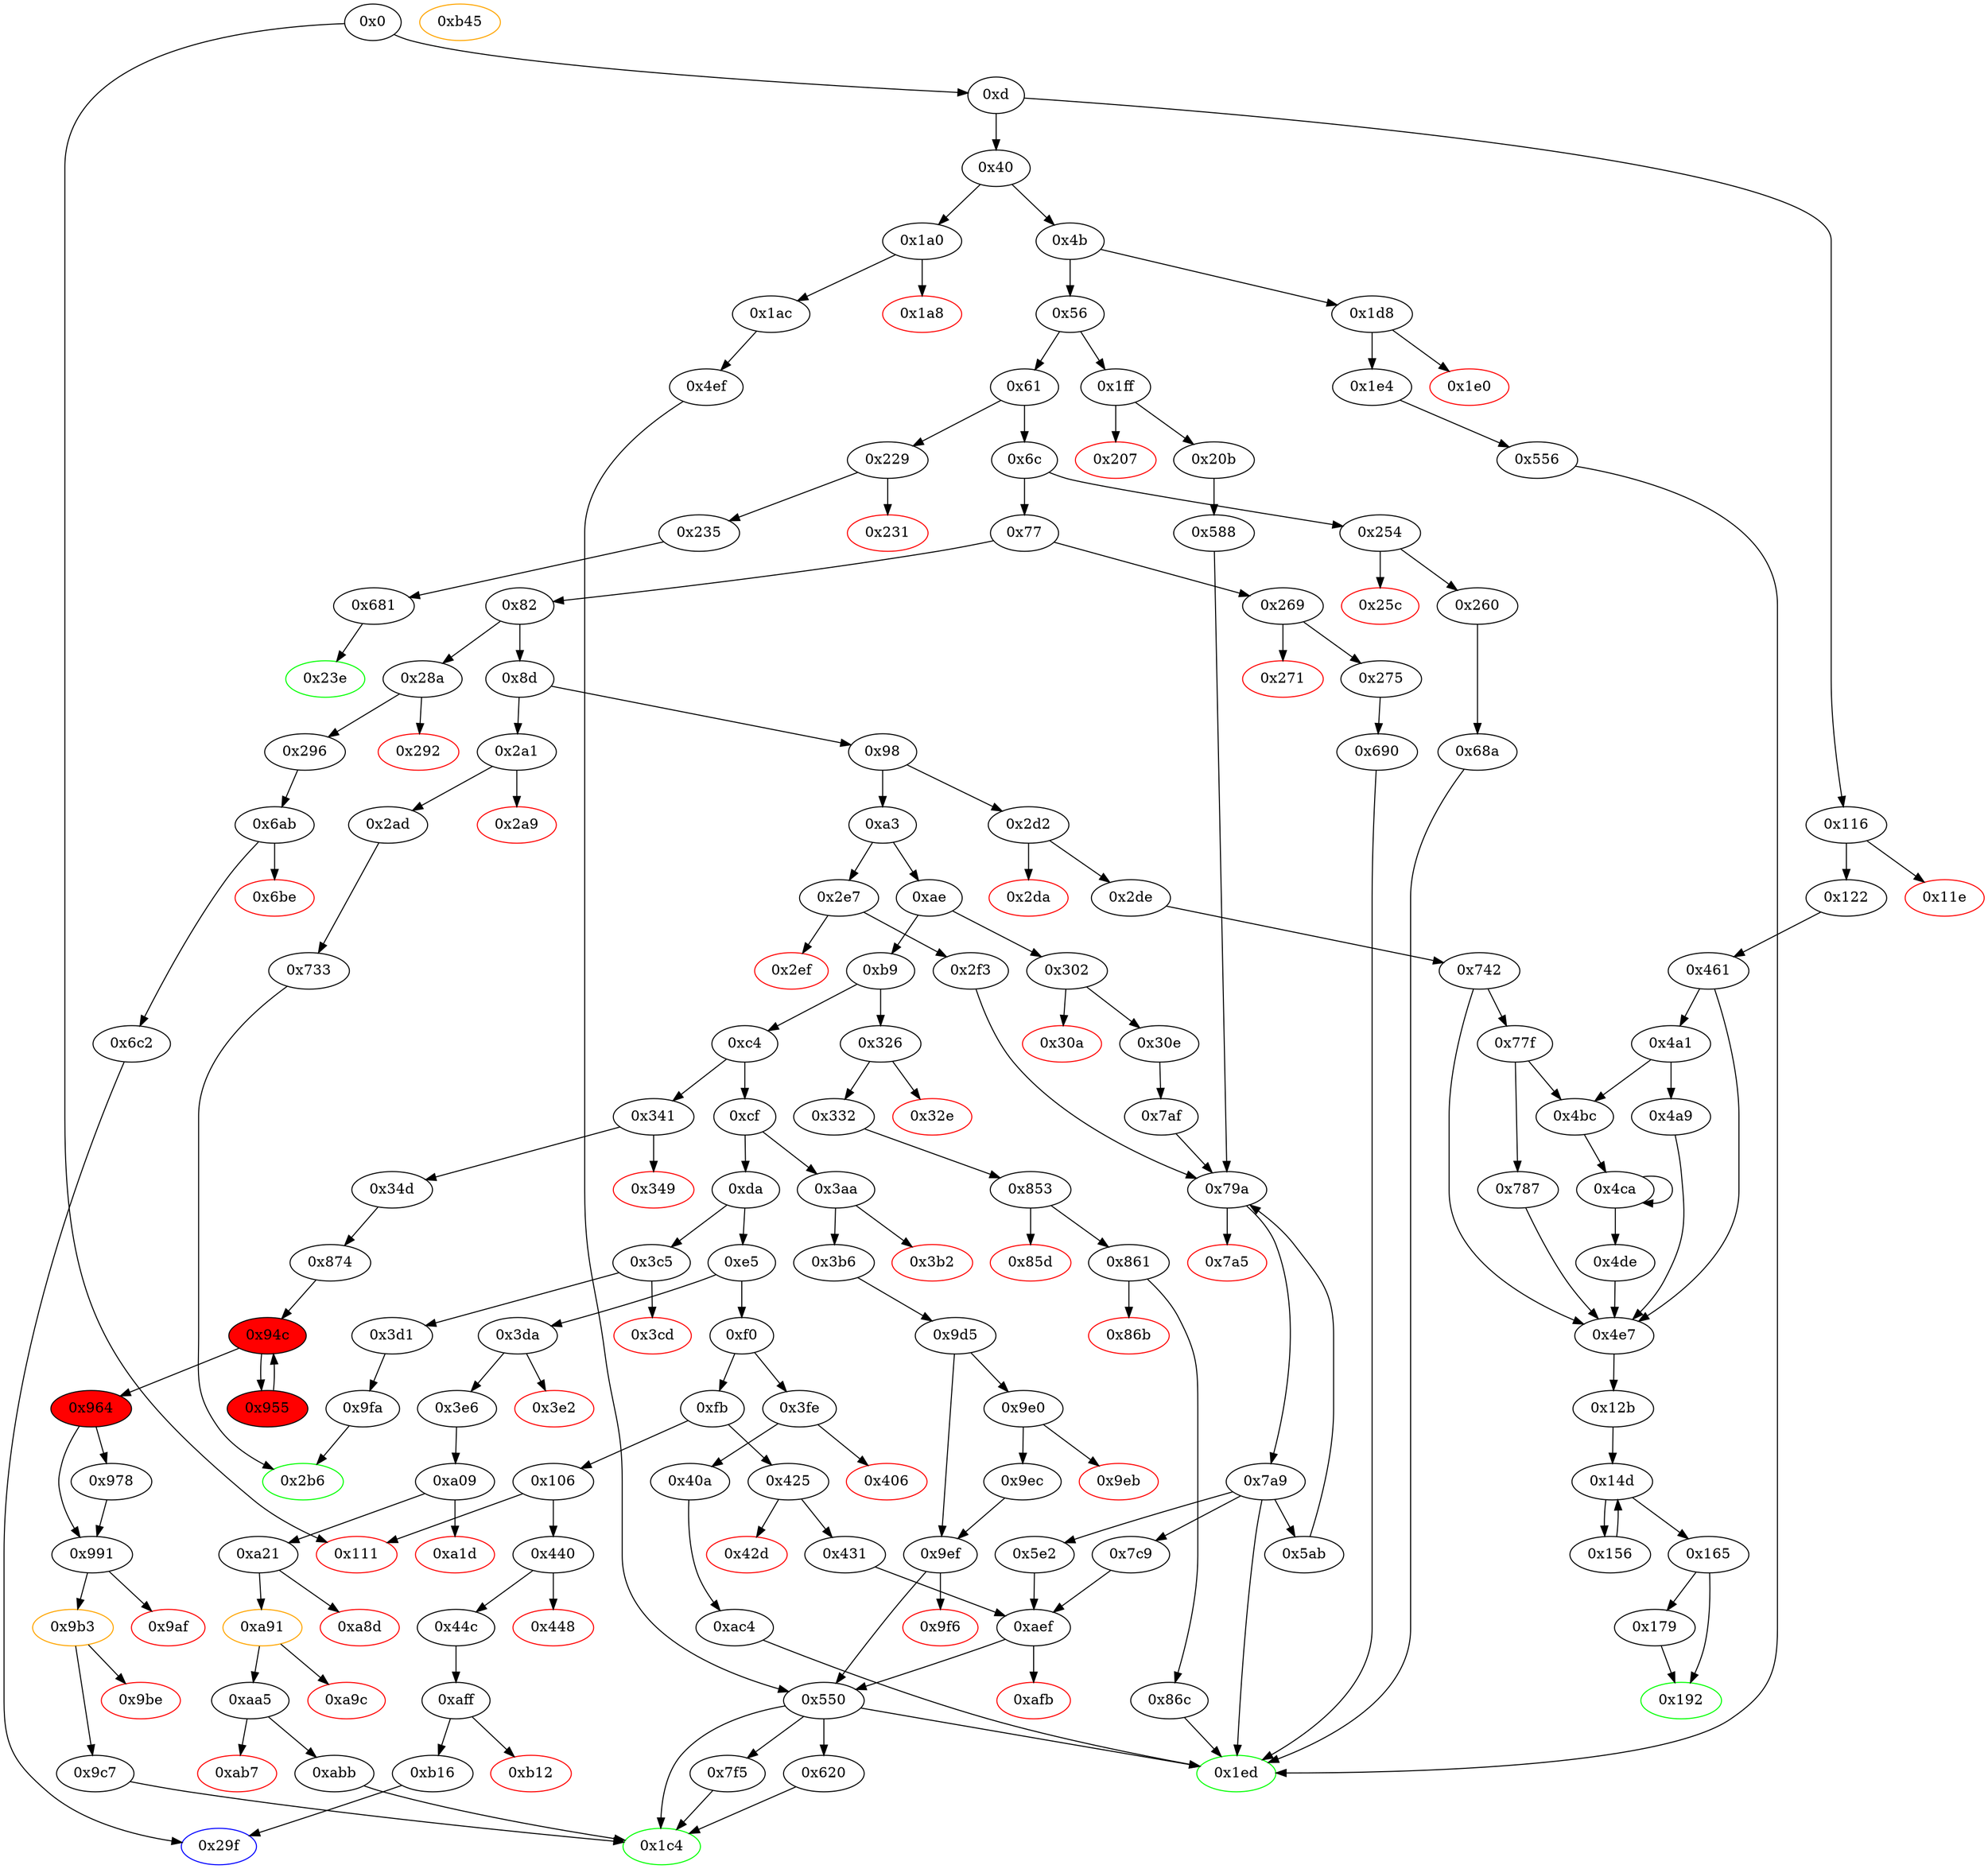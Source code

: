 digraph "" {
"0x9fa" [fillcolor=white, id="0x9fa", style=filled, tooltip="Block 0x9fa\n[0x9fa:0xa08]\n---\nPredecessors: [0x3d1]\nSuccessors: [0x2b6]\n---\n0x9fa JUMPDEST\n0x9fb PUSH1 0x1\n0x9fd SLOAD\n0x9fe PUSH1 0x1\n0xa00 PUSH1 0xa0\n0xa02 PUSH1 0x2\n0xa04 EXP\n0xa05 SUB\n0xa06 AND\n0xa07 DUP2\n0xa08 JUMP\n---\n0x9fa: JUMPDEST \n0x9fb: V789 = 0x1\n0x9fd: V790 = S[0x1]\n0x9fe: V791 = 0x1\n0xa00: V792 = 0xa0\n0xa02: V793 = 0x2\n0xa04: V794 = EXP 0x2 0xa0\n0xa05: V795 = SUB 0x10000000000000000000000000000000000000000 0x1\n0xa06: V796 = AND 0xffffffffffffffffffffffffffffffffffffffff V790\n0xa08: JUMP 0x2b6\n---\nEntry stack: [V11, 0x2b6]\nStack pops: 1\nStack additions: [S0, V796]\nExit stack: [V11, 0x2b6, V796]\n\nDef sites:\nV11: {0xd.0x34}\n0x2b6: {0x3d1.0x3d3}\n"];
"0xaa5" [fillcolor=white, id="0xaa5", style=filled, tooltip="Block 0xaa5\n[0xaa5:0xab6]\n---\nPredecessors: [0xa91]\nSuccessors: [0xab7, 0xabb]\n---\n0xaa5 JUMPDEST\n0xaa6 POP\n0xaa7 POP\n0xaa8 POP\n0xaa9 POP\n0xaaa PUSH1 0x40\n0xaac MLOAD\n0xaad RETURNDATASIZE\n0xaae PUSH1 0x20\n0xab0 DUP2\n0xab1 LT\n0xab2 ISZERO\n0xab3 PUSH2 0xabb\n0xab6 JUMPI\n---\n0xaa5: JUMPDEST \n0xaaa: V846 = 0x40\n0xaac: V847 = M[0x40]\n0xaad: V848 = RETURNDATASIZE\n0xaae: V849 = 0x20\n0xab1: V850 = LT V848 0x20\n0xab2: V851 = ISZERO V850\n0xab3: V852 = 0xabb\n0xab6: JUMPI 0xabb V851\n---\nEntry stack: [V11, 0x1c4, V333, V335, 0x0, V825, 0xa9059cbb, V828, V839]\nStack pops: 4\nStack additions: [V847, V848]\nExit stack: [V11, 0x1c4, V333, V335, 0x0, V847, V848]\n\nDef sites:\nV11: {0xd.0x34}\n0x1c4: {0x3e6.0x3e8}\nV333: {0x3e6.0x3f6}\nV335: {0x3e6.0x3f9}\n0x0: {0xa09.0xa0a}\nV825: {0xa21.0xa68}\n0xa9059cbb: {0xa21.0xa6a}\nV828: {0xa21.0xa74}\nV839: {0xa91.0xa95}\n"];
"0x7af" [fillcolor=white, id="0x7af", style=filled, tooltip="Block 0x7af\n[0x7af:0x7c8]\n---\nPredecessors: [0x30e]\nSuccessors: [0x79a]\n---\n0x7af JUMPDEST\n0x7b0 CALLER\n0x7b1 PUSH1 0x0\n0x7b3 SWAP1\n0x7b4 DUP2\n0x7b5 MSTORE\n0x7b6 PUSH1 0x6\n0x7b8 PUSH1 0x20\n0x7ba MSTORE\n0x7bb PUSH1 0x40\n0x7bd DUP2\n0x7be SHA3\n0x7bf SLOAD\n0x7c0 PUSH2 0x7c9\n0x7c3 SWAP1\n0x7c4 DUP4\n0x7c5 PUSH2 0x79a\n0x7c8 JUMP\n---\n0x7af: JUMPDEST \n0x7b0: V632 = CALLER\n0x7b1: V633 = 0x0\n0x7b5: M[0x0] = V632\n0x7b6: V634 = 0x6\n0x7b8: V635 = 0x20\n0x7ba: M[0x20] = 0x6\n0x7bb: V636 = 0x40\n0x7be: V637 = SHA3 0x0 0x40\n0x7bf: V638 = S[V637]\n0x7c0: V639 = 0x7c9\n0x7c5: V640 = 0x79a\n0x7c8: JUMP 0x79a\n---\nEntry stack: [V11, 0x1c4, V258, V260]\nStack pops: 1\nStack additions: [S0, 0x0, 0x7c9, V638, S0]\nExit stack: [V11, 0x1c4, V258, V260, 0x0, 0x7c9, V638, V260]\n\nDef sites:\nV11: {0xd.0x34}\n0x1c4: {0x30e.0x310}\nV258: {0x30e.0x31e}\nV260: {0x30e.0x321}\n"];
"0x4bc" [fillcolor=white, id="0x4bc", style=filled, tooltip="Block 0x4bc\n[0x4bc:0x4c9]\n---\nPredecessors: [0x4a1, 0x77f]\nSuccessors: [0x4ca]\n---\n0x4bc JUMPDEST\n0x4bd DUP3\n0x4be ADD\n0x4bf SWAP2\n0x4c0 SWAP1\n0x4c1 PUSH1 0x0\n0x4c3 MSTORE\n0x4c4 PUSH1 0x20\n0x4c6 PUSH1 0x0\n0x4c8 SHA3\n0x4c9 SWAP1\n---\n0x4bc: JUMPDEST \n0x4be: V413 = ADD S2 S0\n0x4c1: V414 = 0x0\n0x4c3: M[0x0] = {0x2, 0x3}\n0x4c4: V415 = 0x20\n0x4c6: V416 = 0x0\n0x4c8: V417 = SHA3 0x0 0x20\n---\nEntry stack: [V11, 0x12b, S5, {0x2, 0x3}, S3, S2, {0x2, 0x3}, S0]\nStack pops: 3\nStack additions: [V413, V417, S2]\nExit stack: [V11, 0x12b, S5, {0x2, 0x3}, S3, V413, V417, S2]\n\nDef sites:\nV11: {0xd.0x34}\n0x12b: {0x122.0x124, 0x2de.0x2e0}\nS5: {0x461.0x469, 0x742.0x74a}\n{0x2, 0x3}: {0x461.0x462, 0x742.0x743}\nS3: {0x461.0x481, 0x742.0x75f}\nS2: {0x461.0x498, 0x742.0x776}\n{0x2, 0x3}: {0x461.0x462, 0x742.0x743}\nS0: {0x461.0x481, 0x742.0x75f}\n"];
"0x77" [fillcolor=white, id="0x77", style=filled, tooltip="Block 0x77\n[0x77:0x81]\n---\nPredecessors: [0x6c]\nSuccessors: [0x82, 0x269]\n---\n0x77 DUP1\n0x78 PUSH4 0x70a08231\n0x7d EQ\n0x7e PUSH2 0x269\n0x81 JUMPI\n---\n0x78: V30 = 0x70a08231\n0x7d: V31 = EQ 0x70a08231 V11\n0x7e: V32 = 0x269\n0x81: JUMPI 0x269 V31\n---\nEntry stack: [V11]\nStack pops: 1\nStack additions: [S0]\nExit stack: [V11]\n\nDef sites:\nV11: {0xd.0x34}\n"];
"0x2ad" [fillcolor=white, id="0x2ad", style=filled, tooltip="Block 0x2ad\n[0x2ad:0x2b5]\n---\nPredecessors: [0x2a1]\nSuccessors: [0x733]\n---\n0x2ad JUMPDEST\n0x2ae POP\n0x2af PUSH2 0x2b6\n0x2b2 PUSH2 0x733\n0x2b5 JUMP\n---\n0x2ad: JUMPDEST \n0x2af: V216 = 0x2b6\n0x2b2: V217 = 0x733\n0x2b5: JUMP 0x733\n---\nEntry stack: [V11, V212]\nStack pops: 1\nStack additions: [0x2b6]\nExit stack: [V11, 0x2b6]\n\nDef sites:\nV11: {0xd.0x34}\nV212: {0x2a1.0x2a2}\n"];
"0x3e2" [color=red, fillcolor=white, id="0x3e2", style=filled, tooltip="Block 0x3e2\n[0x3e2:0x3e5]\n---\nPredecessors: [0x3da]\nSuccessors: []\n---\n0x3e2 PUSH1 0x0\n0x3e4 DUP1\n0x3e5 REVERT\n---\n0x3e2: V324 = 0x0\n0x3e5: REVERT 0x0 0x0\n---\nEntry stack: [V11, V321]\nStack pops: 0\nStack additions: []\nExit stack: [V11, V321]\n\nDef sites:\nV11: {0xd.0x34}\nV321: {0x3da.0x3db}\n"];
"0xd" [fillcolor=white, id="0xd", style=filled, tooltip="Block 0xd\n[0xd:0x3f]\n---\nPredecessors: [0x0]\nSuccessors: [0x40, 0x116]\n---\n0xd PUSH4 0xffffffff\n0x12 PUSH29 0x100000000000000000000000000000000000000000000000000000000\n0x30 PUSH1 0x0\n0x32 CALLDATALOAD\n0x33 DIV\n0x34 AND\n0x35 PUSH4 0x6fdde03\n0x3a DUP2\n0x3b EQ\n0x3c PUSH2 0x116\n0x3f JUMPI\n---\n0xd: V6 = 0xffffffff\n0x12: V7 = 0x100000000000000000000000000000000000000000000000000000000\n0x30: V8 = 0x0\n0x32: V9 = CALLDATALOAD 0x0\n0x33: V10 = DIV V9 0x100000000000000000000000000000000000000000000000000000000\n0x34: V11 = AND V10 0xffffffff\n0x35: V12 = 0x6fdde03\n0x3b: V13 = EQ V11 0x6fdde03\n0x3c: V14 = 0x116\n0x3f: JUMPI 0x116 V13\n---\nEntry stack: []\nStack pops: 0\nStack additions: [V11]\nExit stack: [V11]\n\nDef sites:\n"];
"0x32e" [color=red, fillcolor=white, id="0x32e", style=filled, tooltip="Block 0x32e\n[0x32e:0x331]\n---\nPredecessors: [0x326]\nSuccessors: []\n---\n0x32e PUSH1 0x0\n0x330 DUP1\n0x331 REVERT\n---\n0x32e: V265 = 0x0\n0x331: REVERT 0x0 0x0\n---\nEntry stack: [V11, V262]\nStack pops: 0\nStack additions: []\nExit stack: [V11, V262]\n\nDef sites:\nV11: {0xd.0x34}\nV262: {0x326.0x327}\n"];
"0x296" [fillcolor=white, id="0x296", style=filled, tooltip="Block 0x296\n[0x296:0x29e]\n---\nPredecessors: [0x28a]\nSuccessors: [0x6ab]\n---\n0x296 JUMPDEST\n0x297 POP\n0x298 PUSH2 0x29f\n0x29b PUSH2 0x6ab\n0x29e JUMP\n---\n0x296: JUMPDEST \n0x298: V210 = 0x29f\n0x29b: V211 = 0x6ab\n0x29e: JUMP 0x6ab\n---\nEntry stack: [V11, V206]\nStack pops: 1\nStack additions: [0x29f]\nExit stack: [V11, 0x29f]\n\nDef sites:\nV11: {0xd.0x34}\nV206: {0x28a.0x28b}\n"];
"0x179" [fillcolor=white, id="0x179", style=filled, tooltip="Block 0x179\n[0x179:0x191]\n---\nPredecessors: [0x165]\nSuccessors: [0x192]\n---\n0x179 DUP1\n0x17a DUP3\n0x17b SUB\n0x17c DUP1\n0x17d MLOAD\n0x17e PUSH1 0x1\n0x180 DUP4\n0x181 PUSH1 0x20\n0x183 SUB\n0x184 PUSH2 0x100\n0x187 EXP\n0x188 SUB\n0x189 NOT\n0x18a AND\n0x18b DUP2\n0x18c MSTORE\n0x18d PUSH1 0x20\n0x18f ADD\n0x190 SWAP2\n0x191 POP\n---\n0x17b: V102 = SUB V97 V99\n0x17d: V103 = M[V102]\n0x17e: V104 = 0x1\n0x181: V105 = 0x20\n0x183: V106 = SUB 0x20 V99\n0x184: V107 = 0x100\n0x187: V108 = EXP 0x100 V106\n0x188: V109 = SUB V108 0x1\n0x189: V110 = NOT V109\n0x18a: V111 = AND V110 V103\n0x18c: M[V102] = V111\n0x18d: V112 = 0x20\n0x18f: V113 = ADD 0x20 V102\n---\nEntry stack: [V11, 0x12b, S4, V80, V80, V97, V99]\nStack pops: 2\nStack additions: [V113, S0]\nExit stack: [V11, 0x12b, S4, V80, V80, V113, V99]\n\nDef sites:\nV11: {0xd.0x34}\n0x12b: {0x122.0x124, 0x2de.0x2e0}\nS4: {0x461.0x469, 0x742.0x74a}\nV80: {0x12b.0x12f}\nV80: {0x12b.0x12f}\nV97: {0x165.0x16e}\nV99: {0x165.0x172}\n"];
"0x7a5" [color=red, fillcolor=white, id="0x7a5", style=filled, tooltip="Block 0x7a5\n[0x7a5:0x7a8]\n---\nPredecessors: [0x79a]\nSuccessors: []\n---\n0x7a5 PUSH1 0x0\n0x7a7 DUP1\n0x7a8 REVERT\n---\n0x7a5: V630 = 0x0\n0x7a8: REVERT 0x0 0x0\n---\nEntry stack: [V11, S8, S7, S6, S5, S4, {0x1ed, 0x5ab, 0x5e2, 0x7c9}, S2, S1, 0x0]\nStack pops: 0\nStack additions: []\nExit stack: [V11, S8, S7, S6, S5, S4, {0x1ed, 0x5ab, 0x5e2, 0x7c9}, S2, S1, 0x0]\n\nDef sites:\nV11: {0xd.0x34}\nS8: {0x20b.0x20d, 0xd.0x34}\nS7: {0x20b.0x21c, 0x30e.0x310}\nS6: {0x20b.0x221, 0x30e.0x31e}\nS5: {0x20b.0x224, 0x30e.0x321}\nS4: {0x588.0x593, 0xd.0x34, 0x7af.0x7b1}\n{0x1ed, 0x5ab, 0x5e2, 0x7c9}: {0x588.0x5a2, 0x2f3.0x2f5, 0x7af.0x7c0, 0x5ab.0x5d9}\nS2: {0x588.0x5a1, 0x2f3.0x2fa, 0x7af.0x7bf, 0x5ab.0x5d8}\nS1: {0x20b.0x224, 0x2f3.0x2fd, 0x30e.0x321}\n0x0: {0x79a.0x79b}\n"];
"0xb12" [color=red, fillcolor=white, id="0xb12", style=filled, tooltip="Block 0xb12\n[0xb12:0xb15]\n---\nPredecessors: [0xaff]\nSuccessors: []\n---\n0xb12 PUSH1 0x0\n0xb14 DUP1\n0xb15 REVERT\n---\n0xb12: V885 = 0x0\n0xb15: REVERT 0x0 0x0\n---\nEntry stack: [V11, 0x29f, V376]\nStack pops: 0\nStack additions: []\nExit stack: [V11, 0x29f, V376]\n\nDef sites:\nV11: {0xd.0x34}\n0x29f: {0x44c.0x44e}\nV376: {0x44c.0x45c}\n"];
"0x106" [fillcolor=white, id="0x106", style=filled, tooltip="Block 0x106\n[0x106:0x110]\n---\nPredecessors: [0xfb]\nSuccessors: [0x111, 0x440]\n---\n0x106 DUP1\n0x107 PUSH4 0xf2fde38b\n0x10c EQ\n0x10d PUSH2 0x440\n0x110 JUMPI\n---\n0x107: V69 = 0xf2fde38b\n0x10c: V70 = EQ 0xf2fde38b V11\n0x10d: V71 = 0x440\n0x110: JUMPI 0x440 V70\n---\nEntry stack: [V11]\nStack pops: 1\nStack additions: [S0]\nExit stack: [V11]\n\nDef sites:\nV11: {0xd.0x34}\n"];
"0x1a0" [fillcolor=white, id="0x1a0", style=filled, tooltip="Block 0x1a0\n[0x1a0:0x1a7]\n---\nPredecessors: [0x40]\nSuccessors: [0x1a8, 0x1ac]\n---\n0x1a0 JUMPDEST\n0x1a1 CALLVALUE\n0x1a2 DUP1\n0x1a3 ISZERO\n0x1a4 PUSH2 0x1ac\n0x1a7 JUMPI\n---\n0x1a0: JUMPDEST \n0x1a1: V117 = CALLVALUE\n0x1a3: V118 = ISZERO V117\n0x1a4: V119 = 0x1ac\n0x1a7: JUMPI 0x1ac V118\n---\nEntry stack: [V11]\nStack pops: 0\nStack additions: [V117]\nExit stack: [V11, V117]\n\nDef sites:\nV11: {0xd.0x34}\n"];
"0x2f3" [fillcolor=white, id="0x2f3", style=filled, tooltip="Block 0x2f3\n[0x2f3:0x301]\n---\nPredecessors: [0x2e7]\nSuccessors: [0x79a]\n---\n0x2f3 JUMPDEST\n0x2f4 POP\n0x2f5 PUSH2 0x1ed\n0x2f8 PUSH1 0x4\n0x2fa CALLDATALOAD\n0x2fb PUSH1 0x24\n0x2fd CALLDATALOAD\n0x2fe PUSH2 0x79a\n0x301 JUMP\n---\n0x2f3: JUMPDEST \n0x2f5: V240 = 0x1ed\n0x2f8: V241 = 0x4\n0x2fa: V242 = CALLDATALOAD 0x4\n0x2fb: V243 = 0x24\n0x2fd: V244 = CALLDATALOAD 0x24\n0x2fe: V245 = 0x79a\n0x301: JUMP 0x79a\n---\nEntry stack: [V11, V236]\nStack pops: 1\nStack additions: [0x1ed, V242, V244]\nExit stack: [V11, 0x1ed, V242, V244]\n\nDef sites:\nV11: {0xd.0x34}\nV236: {0x2e7.0x2e8}\n"];
"0xa1d" [color=red, fillcolor=white, id="0xa1d", style=filled, tooltip="Block 0xa1d\n[0xa1d:0xa20]\n---\nPredecessors: [0xa09]\nSuccessors: []\n---\n0xa1d PUSH1 0x0\n0xa1f DUP1\n0xa20 REVERT\n---\n0xa1d: V808 = 0x0\n0xa20: REVERT 0x0 0x0\n---\nEntry stack: [V11, 0x1c4, V333, V335, 0x0]\nStack pops: 0\nStack additions: []\nExit stack: [V11, 0x1c4, V333, V335, 0x0]\n\nDef sites:\nV11: {0xd.0x34}\n0x1c4: {0x3e6.0x3e8}\nV333: {0x3e6.0x3f6}\nV335: {0x3e6.0x3f9}\n0x0: {0xa09.0xa0a}\n"];
"0x9eb" [color=red, fillcolor=white, id="0x9eb", style=filled, tooltip="Block 0x9eb\n[0x9eb:0x9eb]\n---\nPredecessors: [0x9e0]\nSuccessors: []\n---\n0x9eb INVALID\n---\n0x9eb: INVALID \n---\nEntry stack: [V11, 0x1ed, V311, V313, V777, V313, V311, V777]\nStack pops: 0\nStack additions: []\nExit stack: [V11, 0x1ed, V311, V313, V777, V313, V311, V777]\n\nDef sites:\nV11: {0xd.0x34}\n0x1ed: {0x3b6.0x3b8}\nV311: {0x3b6.0x3bd}\nV313: {0x3b6.0x3c0}\nV777: {0x9d5.0x9d8}\nV313: {0x3b6.0x3c0}\nV311: {0x3b6.0x3bd}\nV777: {0x9d5.0x9d8}\n"];
"0x787" [fillcolor=white, id="0x787", style=filled, tooltip="Block 0x787\n[0x787:0x799]\n---\nPredecessors: [0x77f]\nSuccessors: [0x4e7]\n---\n0x787 PUSH2 0x100\n0x78a DUP1\n0x78b DUP4\n0x78c SLOAD\n0x78d DIV\n0x78e MUL\n0x78f DUP4\n0x790 MSTORE\n0x791 SWAP2\n0x792 PUSH1 0x20\n0x794 ADD\n0x795 SWAP2\n0x796 PUSH2 0x4e7\n0x799 JUMP\n---\n0x787: V619 = 0x100\n0x78c: V620 = S[0x2]\n0x78d: V621 = DIV V620 0x100\n0x78e: V622 = MUL V621 0x100\n0x790: M[V613] = V622\n0x792: V623 = 0x20\n0x794: V624 = ADD 0x20 V613\n0x796: V625 = 0x4e7\n0x799: JUMP 0x4e7\n---\nEntry stack: [V11, 0x12b, V595, 0x2, V606, V613, 0x2, V606]\nStack pops: 3\nStack additions: [V624, S1, S0]\nExit stack: [V11, 0x12b, V595, 0x2, V606, V624, 0x2, V606]\n\nDef sites:\nV11: {0xd.0x34}\n0x12b: {0x2de.0x2e0}\nV595: {0x742.0x74a}\n0x2: {0x742.0x743}\nV606: {0x742.0x75f}\nV613: {0x742.0x776}\n0x2: {0x742.0x743}\nV606: {0x742.0x75f}\n"];
"0xabb" [fillcolor=white, id="0xabb", style=filled, tooltip="Block 0xabb\n[0xabb:0xac3]\n---\nPredecessors: [0xaa5]\nSuccessors: [0x1c4]\n---\n0xabb JUMPDEST\n0xabc POP\n0xabd MLOAD\n0xabe SWAP4\n0xabf SWAP3\n0xac0 POP\n0xac1 POP\n0xac2 POP\n0xac3 JUMP\n---\n0xabb: JUMPDEST \n0xabd: V854 = M[V847]\n0xac3: JUMP 0x1c4\n---\nEntry stack: [V11, 0x1c4, V333, V335, 0x0, V847, V848]\nStack pops: 6\nStack additions: [V854]\nExit stack: [V11, V854]\n\nDef sites:\nV11: {0xd.0x34}\n0x1c4: {0x3e6.0x3e8}\nV333: {0x3e6.0x3f6}\nV335: {0x3e6.0x3f9}\n0x0: {0xa09.0xa0a}\nV847: {0xaa5.0xaac}\nV848: {0xaa5.0xaad}\n"];
"0x9f6" [color=red, fillcolor=white, id="0x9f6", style=filled, tooltip="Block 0x9f6\n[0x9f6:0x9f9]\n---\nPredecessors: [0x9ef]\nSuccessors: []\n---\n0x9f6 PUSH1 0x0\n0x9f8 DUP1\n0x9f9 REVERT\n---\n0x9f6: V788 = 0x0\n0x9f9: REVERT 0x0 0x0\n---\nEntry stack: [V11, 0x1ed, V311, V313, V777]\nStack pops: 0\nStack additions: []\nExit stack: [V11, 0x1ed, V311, V313, V777]\n\nDef sites:\nV11: {0xd.0x34}\n0x1ed: {0x3b6.0x3b8}\nV311: {0x3b6.0x3bd}\nV313: {0x3b6.0x3c0}\nV777: {0x9d5.0x9d8}\n"];
"0x275" [fillcolor=white, id="0x275", style=filled, tooltip="Block 0x275\n[0x275:0x289]\n---\nPredecessors: [0x269]\nSuccessors: [0x690]\n---\n0x275 JUMPDEST\n0x276 POP\n0x277 PUSH2 0x1ed\n0x27a PUSH1 0x1\n0x27c PUSH1 0xa0\n0x27e PUSH1 0x2\n0x280 EXP\n0x281 SUB\n0x282 PUSH1 0x4\n0x284 CALLDATALOAD\n0x285 AND\n0x286 PUSH2 0x690\n0x289 JUMP\n---\n0x275: JUMPDEST \n0x277: V196 = 0x1ed\n0x27a: V197 = 0x1\n0x27c: V198 = 0xa0\n0x27e: V199 = 0x2\n0x280: V200 = EXP 0x2 0xa0\n0x281: V201 = SUB 0x10000000000000000000000000000000000000000 0x1\n0x282: V202 = 0x4\n0x284: V203 = CALLDATALOAD 0x4\n0x285: V204 = AND V203 0xffffffffffffffffffffffffffffffffffffffff\n0x286: V205 = 0x690\n0x289: JUMP 0x690\n---\nEntry stack: [V11, V192]\nStack pops: 1\nStack additions: [0x1ed, V204]\nExit stack: [V11, 0x1ed, V204]\n\nDef sites:\nV11: {0xd.0x34}\nV192: {0x269.0x26a}\n"];
"0xa21" [fillcolor=white, id="0xa21", style=filled, tooltip="Block 0xa21\n[0xa21:0xa8c]\n---\nPredecessors: [0xa09]\nSuccessors: [0xa8d, 0xa91]\n---\n0xa21 JUMPDEST\n0xa22 PUSH1 0x0\n0xa24 DUP1\n0xa25 SLOAD\n0xa26 PUSH1 0x40\n0xa28 DUP1\n0xa29 MLOAD\n0xa2a PUSH32 0xa9059cbb00000000000000000000000000000000000000000000000000000000\n0xa4b DUP2\n0xa4c MSTORE\n0xa4d PUSH1 0x1\n0xa4f PUSH1 0xa0\n0xa51 PUSH1 0x2\n0xa53 EXP\n0xa54 SUB\n0xa55 SWAP3\n0xa56 DUP4\n0xa57 AND\n0xa58 PUSH1 0x4\n0xa5a DUP3\n0xa5b ADD\n0xa5c MSTORE\n0xa5d PUSH1 0x24\n0xa5f DUP2\n0xa60 ADD\n0xa61 DUP7\n0xa62 SWAP1\n0xa63 MSTORE\n0xa64 SWAP1\n0xa65 MLOAD\n0xa66 SWAP2\n0xa67 DUP7\n0xa68 AND\n0xa69 SWAP3\n0xa6a PUSH4 0xa9059cbb\n0xa6f SWAP3\n0xa70 PUSH1 0x44\n0xa72 DUP1\n0xa73 DUP5\n0xa74 ADD\n0xa75 SWAP4\n0xa76 PUSH1 0x20\n0xa78 SWAP4\n0xa79 SWAP1\n0xa7a DUP4\n0xa7b SWAP1\n0xa7c SUB\n0xa7d SWAP1\n0xa7e SWAP2\n0xa7f ADD\n0xa80 SWAP1\n0xa81 DUP3\n0xa82 SWAP1\n0xa83 DUP8\n0xa84 DUP1\n0xa85 EXTCODESIZE\n0xa86 ISZERO\n0xa87 DUP1\n0xa88 ISZERO\n0xa89 PUSH2 0xa91\n0xa8c JUMPI\n---\n0xa21: JUMPDEST \n0xa22: V809 = 0x0\n0xa25: V810 = S[0x0]\n0xa26: V811 = 0x40\n0xa29: V812 = M[0x40]\n0xa2a: V813 = 0xa9059cbb00000000000000000000000000000000000000000000000000000000\n0xa4c: M[V812] = 0xa9059cbb00000000000000000000000000000000000000000000000000000000\n0xa4d: V814 = 0x1\n0xa4f: V815 = 0xa0\n0xa51: V816 = 0x2\n0xa53: V817 = EXP 0x2 0xa0\n0xa54: V818 = SUB 0x10000000000000000000000000000000000000000 0x1\n0xa57: V819 = AND 0xffffffffffffffffffffffffffffffffffffffff V810\n0xa58: V820 = 0x4\n0xa5b: V821 = ADD V812 0x4\n0xa5c: M[V821] = V819\n0xa5d: V822 = 0x24\n0xa60: V823 = ADD V812 0x24\n0xa63: M[V823] = V335\n0xa65: V824 = M[0x40]\n0xa68: V825 = AND V333 0xffffffffffffffffffffffffffffffffffffffff\n0xa6a: V826 = 0xa9059cbb\n0xa70: V827 = 0x44\n0xa74: V828 = ADD V812 0x44\n0xa76: V829 = 0x20\n0xa7c: V830 = SUB V812 V824\n0xa7f: V831 = ADD 0x44 V830\n0xa85: V832 = EXTCODESIZE V825\n0xa86: V833 = ISZERO V832\n0xa88: V834 = ISZERO V833\n0xa89: V835 = 0xa91\n0xa8c: JUMPI 0xa91 V834\n---\nEntry stack: [V11, 0x1c4, V333, V335, 0x0]\nStack pops: 3\nStack additions: [S2, S1, S0, V825, 0xa9059cbb, V828, 0x20, V824, V831, V824, 0x0, V825, V833]\nExit stack: [V11, 0x1c4, V333, V335, 0x0, V825, 0xa9059cbb, V828, 0x20, V824, V831, V824, 0x0, V825, V833]\n\nDef sites:\nV11: {0xd.0x34}\n0x1c4: {0x3e6.0x3e8}\nV333: {0x3e6.0x3f6}\nV335: {0x3e6.0x3f9}\n0x0: {0xa09.0xa0a}\n"];
"0x116" [fillcolor=white, id="0x116", style=filled, tooltip="Block 0x116\n[0x116:0x11d]\n---\nPredecessors: [0xd]\nSuccessors: [0x11e, 0x122]\n---\n0x116 JUMPDEST\n0x117 CALLVALUE\n0x118 DUP1\n0x119 ISZERO\n0x11a PUSH2 0x122\n0x11d JUMPI\n---\n0x116: JUMPDEST \n0x117: V73 = CALLVALUE\n0x119: V74 = ISZERO V73\n0x11a: V75 = 0x122\n0x11d: JUMPI 0x122 V74\n---\nEntry stack: [V11]\nStack pops: 0\nStack additions: [V73]\nExit stack: [V11, V73]\n\nDef sites:\nV11: {0xd.0x34}\n"];
"0x853" [fillcolor=white, id="0x853", style=filled, tooltip="Block 0x853\n[0x853:0x85c]\n---\nPredecessors: [0x332]\nSuccessors: [0x85d, 0x861]\n---\n0x853 JUMPDEST\n0x854 PUSH1 0x0\n0x856 DUP1\n0x857 DUP3\n0x858 GT\n0x859 PUSH2 0x861\n0x85c JUMPI\n---\n0x853: JUMPDEST \n0x854: V675 = 0x0\n0x858: V676 = GT V270 0x0\n0x859: V677 = 0x861\n0x85c: JUMPI 0x861 V676\n---\nEntry stack: [V11, 0x1ed, V268, V270]\nStack pops: 1\nStack additions: [S0, 0x0]\nExit stack: [V11, 0x1ed, V268, V270, 0x0]\n\nDef sites:\nV11: {0xd.0x34}\n0x1ed: {0x332.0x334}\nV268: {0x332.0x339}\nV270: {0x332.0x33c}\n"];
"0x156" [fillcolor=white, id="0x156", style=filled, tooltip="Block 0x156\n[0x156:0x164]\n---\nPredecessors: [0x14d]\nSuccessors: [0x14d]\n---\n0x156 DUP2\n0x157 DUP2\n0x158 ADD\n0x159 MLOAD\n0x15a DUP4\n0x15b DUP3\n0x15c ADD\n0x15d MSTORE\n0x15e PUSH1 0x20\n0x160 ADD\n0x161 PUSH2 0x14d\n0x164 JUMP\n---\n0x158: V91 = ADD S0 V86\n0x159: V92 = M[V91]\n0x15c: V93 = ADD S0 V85\n0x15d: M[V93] = V92\n0x15e: V94 = 0x20\n0x160: V95 = ADD 0x20 S0\n0x161: V96 = 0x14d\n0x164: JUMP 0x14d\n---\nEntry stack: [V11, 0x12b, S9, V80, V80, V85, V86, V84, V84, V85, V86, S0]\nStack pops: 3\nStack additions: [S2, S1, V95]\nExit stack: [V11, 0x12b, S9, V80, V80, V85, V86, V84, V84, V85, V86, V95]\n\nDef sites:\nV11: {0xd.0x34}\n0x12b: {0x122.0x124, 0x2de.0x2e0}\nS9: {0x461.0x469, 0x742.0x74a}\nV80: {0x12b.0x12f}\nV80: {0x12b.0x12f}\nV85: {0x12b.0x143}\nV86: {0x12b.0x146}\nV84: {0x12b.0x13c}\nV84: {0x12b.0x13c}\nV85: {0x12b.0x143}\nV86: {0x12b.0x146}\nS0: {0x12b.0x14b, 0x156.0x160}\n"];
"0x3d1" [fillcolor=white, id="0x3d1", style=filled, tooltip="Block 0x3d1\n[0x3d1:0x3d9]\n---\nPredecessors: [0x3c5]\nSuccessors: [0x9fa]\n---\n0x3d1 JUMPDEST\n0x3d2 POP\n0x3d3 PUSH2 0x2b6\n0x3d6 PUSH2 0x9fa\n0x3d9 JUMP\n---\n0x3d1: JUMPDEST \n0x3d3: V319 = 0x2b6\n0x3d6: V320 = 0x9fa\n0x3d9: JUMP 0x9fa\n---\nEntry stack: [V11, V315]\nStack pops: 1\nStack additions: [0x2b6]\nExit stack: [V11, 0x2b6]\n\nDef sites:\nV11: {0xd.0x34}\nV315: {0x3c5.0x3c6}\n"];
"0x7c9" [fillcolor=white, id="0x7c9", style=filled, tooltip="Block 0x7c9\n[0x7c9:0x7f4]\n---\nPredecessors: [0x7a9]\nSuccessors: [0xaef]\n---\n0x7c9 JUMPDEST\n0x7ca CALLER\n0x7cb PUSH1 0x0\n0x7cd SWAP1\n0x7ce DUP2\n0x7cf MSTORE\n0x7d0 PUSH1 0x6\n0x7d2 PUSH1 0x20\n0x7d4 MSTORE\n0x7d5 PUSH1 0x40\n0x7d7 DUP1\n0x7d8 DUP3\n0x7d9 SHA3\n0x7da SWAP3\n0x7db SWAP1\n0x7dc SWAP3\n0x7dd SSTORE\n0x7de PUSH1 0x1\n0x7e0 PUSH1 0xa0\n0x7e2 PUSH1 0x2\n0x7e4 EXP\n0x7e5 SUB\n0x7e6 DUP6\n0x7e7 AND\n0x7e8 DUP2\n0x7e9 MSTORE\n0x7ea SHA3\n0x7eb SLOAD\n0x7ec PUSH2 0x7f5\n0x7ef SWAP1\n0x7f0 DUP4\n0x7f1 PUSH2 0xaef\n0x7f4 JUMP\n---\n0x7c9: JUMPDEST \n0x7ca: V641 = CALLER\n0x7cb: V642 = 0x0\n0x7cf: M[0x0] = V641\n0x7d0: V643 = 0x6\n0x7d2: V644 = 0x20\n0x7d4: M[0x20] = 0x6\n0x7d5: V645 = 0x40\n0x7d9: V646 = SHA3 0x0 0x40\n0x7dd: S[V646] = V631\n0x7de: V647 = 0x1\n0x7e0: V648 = 0xa0\n0x7e2: V649 = 0x2\n0x7e4: V650 = EXP 0x2 0xa0\n0x7e5: V651 = SUB 0x10000000000000000000000000000000000000000 0x1\n0x7e7: V652 = AND S3 0xffffffffffffffffffffffffffffffffffffffff\n0x7e9: M[0x0] = V652\n0x7ea: V653 = SHA3 0x0 0x40\n0x7eb: V654 = S[V653]\n0x7ec: V655 = 0x7f5\n0x7f1: V656 = 0xaef\n0x7f4: JUMP 0xaef\n---\nEntry stack: [V11, S5, S4, S3, S2, S1, V631]\nStack pops: 4\nStack additions: [S3, S2, S1, 0x7f5, V654, S2]\nExit stack: [V11, S5, S4, S3, S2, S1, 0x7f5, V654, S2]\n\nDef sites:\nV11: {0xd.0x34}\nS5: {0x20b.0x20d, 0xd.0x34}\nS4: {0x20b.0x21c, 0x30e.0x310}\nS3: {0x20b.0x221, 0x30e.0x31e}\nS2: {0x20b.0x224, 0x30e.0x321}\nS1: {0x588.0x593, 0xd.0x34, 0x7af.0x7b1}\nV631: {0x7a9.0x7ac}\n"];
"0x42d" [color=red, fillcolor=white, id="0x42d", style=filled, tooltip="Block 0x42d\n[0x42d:0x430]\n---\nPredecessors: [0x425]\nSuccessors: []\n---\n0x42d PUSH1 0x0\n0x42f DUP1\n0x430 REVERT\n---\n0x42d: V357 = 0x0\n0x430: REVERT 0x0 0x0\n---\nEntry stack: [V11, V354]\nStack pops: 0\nStack additions: []\nExit stack: [V11, V354]\n\nDef sites:\nV11: {0xd.0x34}\nV354: {0x425.0x426}\n"];
"0xfb" [fillcolor=white, id="0xfb", style=filled, tooltip="Block 0xfb\n[0xfb:0x105]\n---\nPredecessors: [0xf0]\nSuccessors: [0x106, 0x425]\n---\n0xfb DUP1\n0xfc PUSH4 0xe6cb9013\n0x101 EQ\n0x102 PUSH2 0x425\n0x105 JUMPI\n---\n0xfc: V66 = 0xe6cb9013\n0x101: V67 = EQ 0xe6cb9013 V11\n0x102: V68 = 0x425\n0x105: JUMPI 0x425 V67\n---\nEntry stack: [V11]\nStack pops: 1\nStack additions: [S0]\nExit stack: [V11]\n\nDef sites:\nV11: {0xd.0x34}\n"];
"0x165" [fillcolor=white, id="0x165", style=filled, tooltip="Block 0x165\n[0x165:0x178]\n---\nPredecessors: [0x14d]\nSuccessors: [0x179, 0x192]\n---\n0x165 JUMPDEST\n0x166 POP\n0x167 POP\n0x168 POP\n0x169 POP\n0x16a SWAP1\n0x16b POP\n0x16c SWAP1\n0x16d DUP2\n0x16e ADD\n0x16f SWAP1\n0x170 PUSH1 0x1f\n0x172 AND\n0x173 DUP1\n0x174 ISZERO\n0x175 PUSH2 0x192\n0x178 JUMPI\n---\n0x165: JUMPDEST \n0x16e: V97 = ADD V84 V85\n0x170: V98 = 0x1f\n0x172: V99 = AND 0x1f V84\n0x174: V100 = ISZERO V99\n0x175: V101 = 0x192\n0x178: JUMPI 0x192 V100\n---\nEntry stack: [V11, 0x12b, S9, V80, V80, V85, V86, V84, V84, V85, V86, S0]\nStack pops: 7\nStack additions: [V97, V99]\nExit stack: [V11, 0x12b, S9, V80, V80, V97, V99]\n\nDef sites:\nV11: {0xd.0x34}\n0x12b: {0x122.0x124, 0x2de.0x2e0}\nS9: {0x461.0x469, 0x742.0x74a}\nV80: {0x12b.0x12f}\nV80: {0x12b.0x12f}\nV85: {0x12b.0x143}\nV86: {0x12b.0x146}\nV84: {0x12b.0x13c}\nV84: {0x12b.0x13c}\nV85: {0x12b.0x143}\nV86: {0x12b.0x146}\nS0: {0x12b.0x14b, 0x156.0x160}\n"];
"0x550" [fillcolor=white, id="0x550", style=filled, tooltip="Block 0x550\n[0x550:0x555]\n---\nPredecessors: [0x4ef, 0x9ef, 0xaef]\nSuccessors: [0x1c4, 0x1ed, 0x620, 0x7f5]\n---\n0x550 JUMPDEST\n0x551 SWAP3\n0x552 SWAP2\n0x553 POP\n0x554 POP\n0x555 JUMP\n---\n0x550: JUMPDEST \n0x555: JUMP {0x1c4, 0x1ed, 0x620, 0x7f5}\n---\nEntry stack: [V11, S8, S7, S6, S5, S4, {0x1c4, 0x1ed, 0x620, 0x7f5}, S2, S1, S0]\nStack pops: 4\nStack additions: [S0]\nExit stack: [V11, S8, S7, S6, S5, S4, S0]\n\nDef sites:\nV11: {0xd.0x34}\nS8: {0x20b.0x20d, 0xd.0x34}\nS7: {0x20b.0x21c, 0x30e.0x310}\nS6: {0x20b.0x221, 0x30e.0x31e}\nS5: {0x20b.0x224, 0x30e.0x321}\nS4: {0x588.0x593, 0xd.0x34, 0x7af.0x7b1}\n{0x1c4, 0x1ed, 0x620, 0x7f5}: {0x431.0x433, 0x7c9.0x7ec, 0x5e2.0x617, 0x1ac.0x1ae, 0x3b6.0x3b8}\nS2: {0x431.0x438, 0x7c9.0x7eb, 0x5e2.0x616, 0x1ac.0x1bc, 0x3b6.0x3bd}\nS1: {0x431.0x43b, 0x20b.0x224, 0x1ac.0x1bf, 0x30e.0x321, 0x3b6.0x3c0}\nS0: {0x9d5.0x9d8, 0xaef.0xaf2, 0x4ef.0x54e}\n"];
"0x111" [color=red, fillcolor=white, id="0x111", style=filled, tooltip="Block 0x111\n[0x111:0x115]\n---\nPredecessors: [0x0, 0x106]\nSuccessors: []\n---\n0x111 JUMPDEST\n0x112 PUSH1 0x0\n0x114 DUP1\n0x115 REVERT\n---\n0x111: JUMPDEST \n0x112: V72 = 0x0\n0x115: REVERT 0x0 0x0\n---\nEntry stack: [V11]\nStack pops: 0\nStack additions: []\nExit stack: [V11]\n\nDef sites:\nV11: {0xd.0x34}\n"];
"0x86b" [color=red, fillcolor=white, id="0x86b", style=filled, tooltip="Block 0x86b\n[0x86b:0x86b]\n---\nPredecessors: [0x861]\nSuccessors: []\n---\n0x86b INVALID\n---\n0x86b: INVALID \n---\nEntry stack: [V11, 0x1ed, V268, V270, 0x0, V270, V268]\nStack pops: 0\nStack additions: []\nExit stack: [V11, 0x1ed, V268, V270, 0x0, V270, V268]\n\nDef sites:\nV11: {0xd.0x34}\n0x1ed: {0x332.0x334}\nV268: {0x332.0x339}\nV270: {0x332.0x33c}\n0x0: {0x853.0x854}\nV270: {0x332.0x33c}\nV268: {0x332.0x339}\n"];
"0x40a" [fillcolor=white, id="0x40a", style=filled, tooltip="Block 0x40a\n[0x40a:0x424]\n---\nPredecessors: [0x3fe]\nSuccessors: [0xac4]\n---\n0x40a JUMPDEST\n0x40b POP\n0x40c PUSH2 0x1ed\n0x40f PUSH1 0x1\n0x411 PUSH1 0xa0\n0x413 PUSH1 0x2\n0x415 EXP\n0x416 SUB\n0x417 PUSH1 0x4\n0x419 CALLDATALOAD\n0x41a DUP2\n0x41b AND\n0x41c SWAP1\n0x41d PUSH1 0x24\n0x41f CALLDATALOAD\n0x420 AND\n0x421 PUSH2 0xac4\n0x424 JUMP\n---\n0x40a: JUMPDEST \n0x40c: V341 = 0x1ed\n0x40f: V342 = 0x1\n0x411: V343 = 0xa0\n0x413: V344 = 0x2\n0x415: V345 = EXP 0x2 0xa0\n0x416: V346 = SUB 0x10000000000000000000000000000000000000000 0x1\n0x417: V347 = 0x4\n0x419: V348 = CALLDATALOAD 0x4\n0x41b: V349 = AND 0xffffffffffffffffffffffffffffffffffffffff V348\n0x41d: V350 = 0x24\n0x41f: V351 = CALLDATALOAD 0x24\n0x420: V352 = AND V351 0xffffffffffffffffffffffffffffffffffffffff\n0x421: V353 = 0xac4\n0x424: JUMP 0xac4\n---\nEntry stack: [V11, V337]\nStack pops: 1\nStack additions: [0x1ed, V349, V352]\nExit stack: [V11, 0x1ed, V349, V352]\n\nDef sites:\nV11: {0xd.0x34}\nV337: {0x3fe.0x3ff}\n"];
"0x3aa" [fillcolor=white, id="0x3aa", style=filled, tooltip="Block 0x3aa\n[0x3aa:0x3b1]\n---\nPredecessors: [0xcf]\nSuccessors: [0x3b2, 0x3b6]\n---\n0x3aa JUMPDEST\n0x3ab CALLVALUE\n0x3ac DUP1\n0x3ad ISZERO\n0x3ae PUSH2 0x3b6\n0x3b1 JUMPI\n---\n0x3aa: JUMPDEST \n0x3ab: V305 = CALLVALUE\n0x3ad: V306 = ISZERO V305\n0x3ae: V307 = 0x3b6\n0x3b1: JUMPI 0x3b6 V306\n---\nEntry stack: [V11]\nStack pops: 0\nStack additions: [V305]\nExit stack: [V11, V305]\n\nDef sites:\nV11: {0xd.0x34}\n"];
"0x271" [color=red, fillcolor=white, id="0x271", style=filled, tooltip="Block 0x271\n[0x271:0x274]\n---\nPredecessors: [0x269]\nSuccessors: []\n---\n0x271 PUSH1 0x0\n0x273 DUP1\n0x274 REVERT\n---\n0x271: V195 = 0x0\n0x274: REVERT 0x0 0x0\n---\nEntry stack: [V11, V192]\nStack pops: 0\nStack additions: []\nExit stack: [V11, V192]\n\nDef sites:\nV11: {0xd.0x34}\nV192: {0x269.0x26a}\n"];
"0x20b" [fillcolor=white, id="0x20b", style=filled, tooltip="Block 0x20b\n[0x20b:0x228]\n---\nPredecessors: [0x1ff]\nSuccessors: [0x588]\n---\n0x20b JUMPDEST\n0x20c POP\n0x20d PUSH2 0x1c4\n0x210 PUSH1 0x1\n0x212 PUSH1 0xa0\n0x214 PUSH1 0x2\n0x216 EXP\n0x217 SUB\n0x218 PUSH1 0x4\n0x21a CALLDATALOAD\n0x21b DUP2\n0x21c AND\n0x21d SWAP1\n0x21e PUSH1 0x24\n0x220 CALLDATALOAD\n0x221 AND\n0x222 PUSH1 0x44\n0x224 CALLDATALOAD\n0x225 PUSH2 0x588\n0x228 JUMP\n---\n0x20b: JUMPDEST \n0x20d: V157 = 0x1c4\n0x210: V158 = 0x1\n0x212: V159 = 0xa0\n0x214: V160 = 0x2\n0x216: V161 = EXP 0x2 0xa0\n0x217: V162 = SUB 0x10000000000000000000000000000000000000000 0x1\n0x218: V163 = 0x4\n0x21a: V164 = CALLDATALOAD 0x4\n0x21c: V165 = AND 0xffffffffffffffffffffffffffffffffffffffff V164\n0x21e: V166 = 0x24\n0x220: V167 = CALLDATALOAD 0x24\n0x221: V168 = AND V167 0xffffffffffffffffffffffffffffffffffffffff\n0x222: V169 = 0x44\n0x224: V170 = CALLDATALOAD 0x44\n0x225: V171 = 0x588\n0x228: JUMP 0x588\n---\nEntry stack: [V11, V153]\nStack pops: 1\nStack additions: [0x1c4, V165, V168, V170]\nExit stack: [V11, 0x1c4, V165, V168, V170]\n\nDef sites:\nV11: {0xd.0x34}\nV153: {0x1ff.0x200}\n"];
"0x8d" [fillcolor=white, id="0x8d", style=filled, tooltip="Block 0x8d\n[0x8d:0x97]\n---\nPredecessors: [0x82]\nSuccessors: [0x98, 0x2a1]\n---\n0x8d DUP1\n0x8e PUSH4 0x8da5cb5b\n0x93 EQ\n0x94 PUSH2 0x2a1\n0x97 JUMPI\n---\n0x8e: V36 = 0x8da5cb5b\n0x93: V37 = EQ 0x8da5cb5b V11\n0x94: V38 = 0x2a1\n0x97: JUMPI 0x2a1 V37\n---\nEntry stack: [V11]\nStack pops: 1\nStack additions: [S0]\nExit stack: [V11]\n\nDef sites:\nV11: {0xd.0x34}\n"];
"0x742" [fillcolor=white, id="0x742", style=filled, tooltip="Block 0x742\n[0x742:0x77e]\n---\nPredecessors: [0x2de]\nSuccessors: [0x4e7, 0x77f]\n---\n0x742 JUMPDEST\n0x743 PUSH1 0x2\n0x745 DUP1\n0x746 SLOAD\n0x747 PUSH1 0x40\n0x749 DUP1\n0x74a MLOAD\n0x74b PUSH1 0x20\n0x74d PUSH1 0x1\n0x74f DUP5\n0x750 AND\n0x751 ISZERO\n0x752 PUSH2 0x100\n0x755 MUL\n0x756 PUSH1 0x0\n0x758 NOT\n0x759 ADD\n0x75a SWAP1\n0x75b SWAP4\n0x75c AND\n0x75d DUP5\n0x75e SWAP1\n0x75f DIV\n0x760 PUSH1 0x1f\n0x762 DUP2\n0x763 ADD\n0x764 DUP5\n0x765 SWAP1\n0x766 DIV\n0x767 DUP5\n0x768 MUL\n0x769 DUP3\n0x76a ADD\n0x76b DUP5\n0x76c ADD\n0x76d SWAP1\n0x76e SWAP3\n0x76f MSTORE\n0x770 DUP2\n0x771 DUP2\n0x772 MSTORE\n0x773 SWAP3\n0x774 SWAP2\n0x775 DUP4\n0x776 ADD\n0x777 DUP3\n0x778 DUP3\n0x779 DUP1\n0x77a ISZERO\n0x77b PUSH2 0x4e7\n0x77e JUMPI\n---\n0x742: JUMPDEST \n0x743: V592 = 0x2\n0x746: V593 = S[0x2]\n0x747: V594 = 0x40\n0x74a: V595 = M[0x40]\n0x74b: V596 = 0x20\n0x74d: V597 = 0x1\n0x750: V598 = AND V593 0x1\n0x751: V599 = ISZERO V598\n0x752: V600 = 0x100\n0x755: V601 = MUL 0x100 V599\n0x756: V602 = 0x0\n0x758: V603 = NOT 0x0\n0x759: V604 = ADD 0xffffffffffffffffffffffffffffffffffffffffffffffffffffffffffffffff V601\n0x75c: V605 = AND V593 V604\n0x75f: V606 = DIV V605 0x2\n0x760: V607 = 0x1f\n0x763: V608 = ADD V606 0x1f\n0x766: V609 = DIV V608 0x20\n0x768: V610 = MUL 0x20 V609\n0x76a: V611 = ADD V595 V610\n0x76c: V612 = ADD 0x20 V611\n0x76f: M[0x40] = V612\n0x772: M[V595] = V606\n0x776: V613 = ADD V595 0x20\n0x77a: V614 = ISZERO V606\n0x77b: V615 = 0x4e7\n0x77e: JUMPI 0x4e7 V614\n---\nEntry stack: [V11, 0x12b]\nStack pops: 0\nStack additions: [V595, 0x2, V606, V613, 0x2, V606]\nExit stack: [V11, 0x12b, V595, 0x2, V606, V613, 0x2, V606]\n\nDef sites:\nV11: {0xd.0x34}\n0x12b: {0x2de.0x2e0}\n"];
"0x3fe" [fillcolor=white, id="0x3fe", style=filled, tooltip="Block 0x3fe\n[0x3fe:0x405]\n---\nPredecessors: [0xf0]\nSuccessors: [0x406, 0x40a]\n---\n0x3fe JUMPDEST\n0x3ff CALLVALUE\n0x400 DUP1\n0x401 ISZERO\n0x402 PUSH2 0x40a\n0x405 JUMPI\n---\n0x3fe: JUMPDEST \n0x3ff: V337 = CALLVALUE\n0x401: V338 = ISZERO V337\n0x402: V339 = 0x40a\n0x405: JUMPI 0x40a V338\n---\nEntry stack: [V11]\nStack pops: 0\nStack additions: [V337]\nExit stack: [V11, V337]\n\nDef sites:\nV11: {0xd.0x34}\n"];
"0x0" [fillcolor=white, id="0x0", style=filled, tooltip="Block 0x0\n[0x0:0xc]\n---\nPredecessors: []\nSuccessors: [0xd, 0x111]\n---\n0x0 PUSH1 0x80\n0x2 PUSH1 0x40\n0x4 MSTORE\n0x5 PUSH1 0x4\n0x7 CALLDATASIZE\n0x8 LT\n0x9 PUSH2 0x111\n0xc JUMPI\n---\n0x0: V0 = 0x80\n0x2: V1 = 0x40\n0x4: M[0x40] = 0x80\n0x5: V2 = 0x4\n0x7: V3 = CALLDATASIZE\n0x8: V4 = LT V3 0x4\n0x9: V5 = 0x111\n0xc: JUMPI 0x111 V4\n---\nEntry stack: []\nStack pops: 0\nStack additions: []\nExit stack: []\n\nDef sites:\n"];
"0x4e7" [fillcolor=white, id="0x4e7", style=filled, tooltip="Block 0x4e7\n[0x4e7:0x4ee]\n---\nPredecessors: [0x461, 0x4a9, 0x4de, 0x742, 0x787]\nSuccessors: [0x12b]\n---\n0x4e7 JUMPDEST\n0x4e8 POP\n0x4e9 POP\n0x4ea POP\n0x4eb POP\n0x4ec POP\n0x4ed DUP2\n0x4ee JUMP\n---\n0x4e7: JUMPDEST \n0x4ee: JUMP 0x12b\n---\nEntry stack: [V11, 0x12b, S5, {0x2, 0x3}, S3, S2, S1, S0]\nStack pops: 7\nStack additions: [S6, S5]\nExit stack: [V11, 0x12b, S5]\n\nDef sites:\nV11: {0xd.0x34}\n0x12b: {0x122.0x124, 0x2de.0x2e0}\nS5: {0x461.0x469, 0x742.0x74a}\n{0x2, 0x3}: {0x461.0x462, 0x742.0x743}\nS3: {0x461.0x481, 0x742.0x75f}\nS2: {0x461.0x498, 0x742.0x776, 0x4a9.0x4b6, 0x787.0x794, 0x4de.0x4e5}\nS1: {0x461.0x462, 0x4ca.0x4d2, 0x742.0x743}\nS0: {0x461.0x481, 0x742.0x75f, 0x4bc.0x4be}\n"];
"0xa91" [color=orange, fillcolor=white, id="0xa91", style=filled, tooltip="Block 0xa91\n[0xa91:0xa9b]\n---\nPredecessors: [0xa21]\nSuccessors: [0xa9c, 0xaa5]\n---\n0xa91 JUMPDEST\n0xa92 POP\n0xa93 GAS\n0xa94 CALL\n0xa95 ISZERO\n0xa96 DUP1\n0xa97 ISZERO\n0xa98 PUSH2 0xaa5\n0xa9b JUMPI\n---\n0xa91: JUMPDEST \n0xa93: V837 = GAS\n0xa94: V838 = CALL V837 V825 0x0 V824 V831 V824 0x20\n0xa95: V839 = ISZERO V838\n0xa97: V840 = ISZERO V839\n0xa98: V841 = 0xaa5\n0xa9b: JUMPI 0xaa5 V840\n---\nEntry stack: [V11, 0x1c4, V333, V335, 0x0, V825, 0xa9059cbb, V828, 0x20, V824, V831, V824, 0x0, V825, V833]\nStack pops: 7\nStack additions: [V839]\nExit stack: [V11, 0x1c4, V333, V335, 0x0, V825, 0xa9059cbb, V828, V839]\n\nDef sites:\nV11: {0xd.0x34}\n0x1c4: {0x3e6.0x3e8}\nV333: {0x3e6.0x3f6}\nV335: {0x3e6.0x3f9}\n0x0: {0xa09.0xa0a}\nV825: {0xa21.0xa68}\n0xa9059cbb: {0xa21.0xa6a}\nV828: {0xa21.0xa74}\n0x20: {0xa21.0xa76}\nV824: {0xa21.0xa65}\nV831: {0xa21.0xa7f}\nV824: {0xa21.0xa65}\n0x0: {0xa21.0xa22}\nV825: {0xa21.0xa68}\nV833: {0xa21.0xa86}\n"];
"0x2d2" [fillcolor=white, id="0x2d2", style=filled, tooltip="Block 0x2d2\n[0x2d2:0x2d9]\n---\nPredecessors: [0x98]\nSuccessors: [0x2da, 0x2de]\n---\n0x2d2 JUMPDEST\n0x2d3 CALLVALUE\n0x2d4 DUP1\n0x2d5 ISZERO\n0x2d6 PUSH2 0x2de\n0x2d9 JUMPI\n---\n0x2d2: JUMPDEST \n0x2d3: V230 = CALLVALUE\n0x2d5: V231 = ISZERO V230\n0x2d6: V232 = 0x2de\n0x2d9: JUMPI 0x2de V231\n---\nEntry stack: [V11]\nStack pops: 0\nStack additions: [V230]\nExit stack: [V11, V230]\n\nDef sites:\nV11: {0xd.0x34}\n"];
"0x978" [fillcolor=white, id="0x978", style=filled, tooltip="Block 0x978\n[0x978:0x990]\n---\nPredecessors: [0x964]\nSuccessors: [0x991]\n---\n0x978 DUP1\n0x979 DUP3\n0x97a SUB\n0x97b DUP1\n0x97c MLOAD\n0x97d PUSH1 0x1\n0x97f DUP4\n0x980 PUSH1 0x20\n0x982 SUB\n0x983 PUSH2 0x100\n0x986 EXP\n0x987 SUB\n0x988 NOT\n0x989 AND\n0x98a DUP2\n0x98b MSTORE\n0x98c PUSH1 0x20\n0x98e ADD\n0x98f SWAP2\n0x990 POP\n---\n0x97a: V745 = SUB V740 V742\n0x97c: V746 = M[V745]\n0x97d: V747 = 0x1\n0x980: V748 = 0x20\n0x982: V749 = SUB 0x20 V742\n0x983: V750 = 0x100\n0x986: V751 = EXP 0x100 V749\n0x987: V752 = SUB V751 0x1\n0x988: V753 = NOT V752\n0x989: V754 = AND V753 V746\n0x98b: M[V745] = V754\n0x98c: V755 = 0x20\n0x98e: V756 = ADD 0x20 V745\n---\nEntry stack: [V11, 0x1c4, V297, V299, V277, 0x0, V724, 0x8f4ffcb1, V704, V299, V709, V277, V706, V714, V740, V742]\nStack pops: 2\nStack additions: [V756, S0]\nExit stack: [V11, 0x1c4, V297, V299, V277, 0x0, V724, 0x8f4ffcb1, V704, V299, V709, V277, V706, V714, V756, V742]\n\nDef sites:\nV11: {0xd.0x34}\n0x1c4: {0x34d.0x371}\nV297: {0x34d.0x37f}\nV299: {0x34d.0x384}\nV277: {0x34d.0x352}\n0x0: {0x874.0x876}\nV724: {0x874.0x92a}\n0x8f4ffcb1: {0x874.0x92c}\nV704: {0x874.0x8f8}\nV299: {0x34d.0x384}\nV709: {0x874.0x907}\nV277: {0x34d.0x352}\nV706: {0x874.0x8fc}\nV714: {0x874.0x914}\nV740: {0x964.0x96d}\nV742: {0x964.0x971}\n"];
"0x690" [fillcolor=white, id="0x690", style=filled, tooltip="Block 0x690\n[0x690:0x6aa]\n---\nPredecessors: [0x275]\nSuccessors: [0x1ed]\n---\n0x690 JUMPDEST\n0x691 PUSH1 0x1\n0x693 PUSH1 0xa0\n0x695 PUSH1 0x2\n0x697 EXP\n0x698 SUB\n0x699 AND\n0x69a PUSH1 0x0\n0x69c SWAP1\n0x69d DUP2\n0x69e MSTORE\n0x69f PUSH1 0x6\n0x6a1 PUSH1 0x20\n0x6a3 MSTORE\n0x6a4 PUSH1 0x40\n0x6a6 SWAP1\n0x6a7 SHA3\n0x6a8 SLOAD\n0x6a9 SWAP1\n0x6aa JUMP\n---\n0x690: JUMPDEST \n0x691: V531 = 0x1\n0x693: V532 = 0xa0\n0x695: V533 = 0x2\n0x697: V534 = EXP 0x2 0xa0\n0x698: V535 = SUB 0x10000000000000000000000000000000000000000 0x1\n0x699: V536 = AND 0xffffffffffffffffffffffffffffffffffffffff V204\n0x69a: V537 = 0x0\n0x69e: M[0x0] = V536\n0x69f: V538 = 0x6\n0x6a1: V539 = 0x20\n0x6a3: M[0x20] = 0x6\n0x6a4: V540 = 0x40\n0x6a7: V541 = SHA3 0x0 0x40\n0x6a8: V542 = S[V541]\n0x6aa: JUMP 0x1ed\n---\nEntry stack: [V11, 0x1ed, V204]\nStack pops: 2\nStack additions: [V542]\nExit stack: [V11, V542]\n\nDef sites:\nV11: {0xd.0x34}\n0x1ed: {0x275.0x277}\nV204: {0x275.0x285}\n"];
"0x86c" [fillcolor=white, id="0x86c", style=filled, tooltip="Block 0x86c\n[0x86c:0x873]\n---\nPredecessors: [0x861]\nSuccessors: [0x1ed]\n---\n0x86c JUMPDEST\n0x86d DIV\n0x86e SWAP4\n0x86f SWAP3\n0x870 POP\n0x871 POP\n0x872 POP\n0x873 JUMP\n---\n0x86c: JUMPDEST \n0x86d: V682 = DIV V268 V270\n0x873: JUMP 0x1ed\n---\nEntry stack: [V11, 0x1ed, V268, V270, 0x0, V270, V268]\nStack pops: 6\nStack additions: [V682]\nExit stack: [V11, V682]\n\nDef sites:\nV11: {0xd.0x34}\n0x1ed: {0x332.0x334}\nV268: {0x332.0x339}\nV270: {0x332.0x33c}\n0x0: {0x853.0x854}\nV270: {0x332.0x33c}\nV268: {0x332.0x339}\n"];
"0x11e" [color=red, fillcolor=white, id="0x11e", style=filled, tooltip="Block 0x11e\n[0x11e:0x121]\n---\nPredecessors: [0x116]\nSuccessors: []\n---\n0x11e PUSH1 0x0\n0x120 DUP1\n0x121 REVERT\n---\n0x11e: V76 = 0x0\n0x121: REVERT 0x0 0x0\n---\nEntry stack: [V11, V73]\nStack pops: 0\nStack additions: []\nExit stack: [V11, V73]\n\nDef sites:\nV11: {0xd.0x34}\nV73: {0x116.0x117}\n"];
"0x4ef" [fillcolor=white, id="0x4ef", style=filled, tooltip="Block 0x4ef\n[0x4ef:0x54f]\n---\nPredecessors: [0x1ac]\nSuccessors: [0x550]\n---\n0x4ef JUMPDEST\n0x4f0 CALLER\n0x4f1 PUSH1 0x0\n0x4f3 DUP2\n0x4f4 DUP2\n0x4f5 MSTORE\n0x4f6 PUSH1 0x7\n0x4f8 PUSH1 0x20\n0x4fa SWAP1\n0x4fb DUP2\n0x4fc MSTORE\n0x4fd PUSH1 0x40\n0x4ff DUP1\n0x500 DUP4\n0x501 SHA3\n0x502 PUSH1 0x1\n0x504 PUSH1 0xa0\n0x506 PUSH1 0x2\n0x508 EXP\n0x509 SUB\n0x50a DUP8\n0x50b AND\n0x50c DUP1\n0x50d DUP6\n0x50e MSTORE\n0x50f SWAP1\n0x510 DUP4\n0x511 MSTORE\n0x512 DUP2\n0x513 DUP5\n0x514 SHA3\n0x515 DUP7\n0x516 SWAP1\n0x517 SSTORE\n0x518 DUP2\n0x519 MLOAD\n0x51a DUP7\n0x51b DUP2\n0x51c MSTORE\n0x51d SWAP2\n0x51e MLOAD\n0x51f SWAP4\n0x520 SWAP5\n0x521 SWAP1\n0x522 SWAP4\n0x523 SWAP1\n0x524 SWAP3\n0x525 PUSH32 0x8c5be1e5ebec7d5bd14f71427d1e84f3dd0314c0f7b2291e5b200ac8c7c3b925\n0x546 SWAP3\n0x547 DUP3\n0x548 SWAP1\n0x549 SUB\n0x54a ADD\n0x54b SWAP1\n0x54c LOG3\n0x54d POP\n0x54e PUSH1 0x1\n---\n0x4ef: JUMPDEST \n0x4f0: V429 = CALLER\n0x4f1: V430 = 0x0\n0x4f5: M[0x0] = V429\n0x4f6: V431 = 0x7\n0x4f8: V432 = 0x20\n0x4fc: M[0x20] = 0x7\n0x4fd: V433 = 0x40\n0x501: V434 = SHA3 0x0 0x40\n0x502: V435 = 0x1\n0x504: V436 = 0xa0\n0x506: V437 = 0x2\n0x508: V438 = EXP 0x2 0xa0\n0x509: V439 = SUB 0x10000000000000000000000000000000000000000 0x1\n0x50b: V440 = AND V129 0xffffffffffffffffffffffffffffffffffffffff\n0x50e: M[0x0] = V440\n0x511: M[0x20] = V434\n0x514: V441 = SHA3 0x0 0x40\n0x517: S[V441] = V131\n0x519: V442 = M[0x40]\n0x51c: M[V442] = V131\n0x51e: V443 = M[0x40]\n0x525: V444 = 0x8c5be1e5ebec7d5bd14f71427d1e84f3dd0314c0f7b2291e5b200ac8c7c3b925\n0x549: V445 = SUB V442 V443\n0x54a: V446 = ADD V445 0x20\n0x54c: LOG V443 V446 0x8c5be1e5ebec7d5bd14f71427d1e84f3dd0314c0f7b2291e5b200ac8c7c3b925 V429 V440\n0x54e: V447 = 0x1\n---\nEntry stack: [V11, 0x1c4, V129, V131]\nStack pops: 2\nStack additions: [S1, S0, 0x1]\nExit stack: [V11, 0x1c4, V129, V131, 0x1]\n\nDef sites:\nV11: {0xd.0x34}\n0x1c4: {0x1ac.0x1ae}\nV129: {0x1ac.0x1bc}\nV131: {0x1ac.0x1bf}\n"];
"0x733" [fillcolor=white, id="0x733", style=filled, tooltip="Block 0x733\n[0x733:0x741]\n---\nPredecessors: [0x2ad]\nSuccessors: [0x2b6]\n---\n0x733 JUMPDEST\n0x734 PUSH1 0x0\n0x736 SLOAD\n0x737 PUSH1 0x1\n0x739 PUSH1 0xa0\n0x73b PUSH1 0x2\n0x73d EXP\n0x73e SUB\n0x73f AND\n0x740 DUP2\n0x741 JUMP\n---\n0x733: JUMPDEST \n0x734: V584 = 0x0\n0x736: V585 = S[0x0]\n0x737: V586 = 0x1\n0x739: V587 = 0xa0\n0x73b: V588 = 0x2\n0x73d: V589 = EXP 0x2 0xa0\n0x73e: V590 = SUB 0x10000000000000000000000000000000000000000 0x1\n0x73f: V591 = AND 0xffffffffffffffffffffffffffffffffffffffff V585\n0x741: JUMP 0x2b6\n---\nEntry stack: [V11, 0x2b6]\nStack pops: 1\nStack additions: [S0, V591]\nExit stack: [V11, 0x2b6, V591]\n\nDef sites:\nV11: {0xd.0x34}\n0x2b6: {0x2ad.0x2af}\n"];
"0x1ac" [fillcolor=white, id="0x1ac", style=filled, tooltip="Block 0x1ac\n[0x1ac:0x1c3]\n---\nPredecessors: [0x1a0]\nSuccessors: [0x4ef]\n---\n0x1ac JUMPDEST\n0x1ad POP\n0x1ae PUSH2 0x1c4\n0x1b1 PUSH1 0x1\n0x1b3 PUSH1 0xa0\n0x1b5 PUSH1 0x2\n0x1b7 EXP\n0x1b8 SUB\n0x1b9 PUSH1 0x4\n0x1bb CALLDATALOAD\n0x1bc AND\n0x1bd PUSH1 0x24\n0x1bf CALLDATALOAD\n0x1c0 PUSH2 0x4ef\n0x1c3 JUMP\n---\n0x1ac: JUMPDEST \n0x1ae: V121 = 0x1c4\n0x1b1: V122 = 0x1\n0x1b3: V123 = 0xa0\n0x1b5: V124 = 0x2\n0x1b7: V125 = EXP 0x2 0xa0\n0x1b8: V126 = SUB 0x10000000000000000000000000000000000000000 0x1\n0x1b9: V127 = 0x4\n0x1bb: V128 = CALLDATALOAD 0x4\n0x1bc: V129 = AND V128 0xffffffffffffffffffffffffffffffffffffffff\n0x1bd: V130 = 0x24\n0x1bf: V131 = CALLDATALOAD 0x24\n0x1c0: V132 = 0x4ef\n0x1c3: JUMP 0x4ef\n---\nEntry stack: [V11, V117]\nStack pops: 1\nStack additions: [0x1c4, V129, V131]\nExit stack: [V11, 0x1c4, V129, V131]\n\nDef sites:\nV11: {0xd.0x34}\nV117: {0x1a0.0x1a1}\n"];
"0x6c2" [fillcolor=white, id="0x6c2", style=filled, tooltip="Block 0x6c2\n[0x6c2:0x732]\n---\nPredecessors: [0x6ab]\nSuccessors: [0x29f]\n---\n0x6c2 JUMPDEST\n0x6c3 PUSH1 0x1\n0x6c5 SLOAD\n0x6c6 PUSH1 0x0\n0x6c8 DUP1\n0x6c9 SLOAD\n0x6ca PUSH1 0x40\n0x6cc MLOAD\n0x6cd PUSH1 0x1\n0x6cf PUSH1 0xa0\n0x6d1 PUSH1 0x2\n0x6d3 EXP\n0x6d4 SUB\n0x6d5 SWAP4\n0x6d6 DUP5\n0x6d7 AND\n0x6d8 SWAP4\n0x6d9 SWAP1\n0x6da SWAP2\n0x6db AND\n0x6dc SWAP2\n0x6dd PUSH32 0x8be0079c531659141344cd1fd0a4f28419497f9722a3daafe3b4186f6b6457e0\n0x6fe SWAP2\n0x6ff LOG3\n0x700 PUSH1 0x1\n0x702 DUP1\n0x703 SLOAD\n0x704 PUSH1 0x0\n0x706 DUP1\n0x707 SLOAD\n0x708 PUSH20 0xffffffffffffffffffffffffffffffffffffffff\n0x71d NOT\n0x71e SWAP1\n0x71f DUP2\n0x720 AND\n0x721 PUSH1 0x1\n0x723 PUSH1 0xa0\n0x725 PUSH1 0x2\n0x727 EXP\n0x728 SUB\n0x729 DUP5\n0x72a AND\n0x72b OR\n0x72c SWAP1\n0x72d SWAP2\n0x72e SSTORE\n0x72f AND\n0x730 SWAP1\n0x731 SSTORE\n0x732 JUMP\n---\n0x6c2: JUMPDEST \n0x6c3: V555 = 0x1\n0x6c5: V556 = S[0x1]\n0x6c6: V557 = 0x0\n0x6c9: V558 = S[0x0]\n0x6ca: V559 = 0x40\n0x6cc: V560 = M[0x40]\n0x6cd: V561 = 0x1\n0x6cf: V562 = 0xa0\n0x6d1: V563 = 0x2\n0x6d3: V564 = EXP 0x2 0xa0\n0x6d4: V565 = SUB 0x10000000000000000000000000000000000000000 0x1\n0x6d7: V566 = AND 0xffffffffffffffffffffffffffffffffffffffff V556\n0x6db: V567 = AND V558 0xffffffffffffffffffffffffffffffffffffffff\n0x6dd: V568 = 0x8be0079c531659141344cd1fd0a4f28419497f9722a3daafe3b4186f6b6457e0\n0x6ff: LOG V560 0x0 0x8be0079c531659141344cd1fd0a4f28419497f9722a3daafe3b4186f6b6457e0 V567 V566\n0x700: V569 = 0x1\n0x703: V570 = S[0x1]\n0x704: V571 = 0x0\n0x707: V572 = S[0x0]\n0x708: V573 = 0xffffffffffffffffffffffffffffffffffffffff\n0x71d: V574 = NOT 0xffffffffffffffffffffffffffffffffffffffff\n0x720: V575 = AND 0xffffffffffffffffffffffff0000000000000000000000000000000000000000 V572\n0x721: V576 = 0x1\n0x723: V577 = 0xa0\n0x725: V578 = 0x2\n0x727: V579 = EXP 0x2 0xa0\n0x728: V580 = SUB 0x10000000000000000000000000000000000000000 0x1\n0x72a: V581 = AND V570 0xffffffffffffffffffffffffffffffffffffffff\n0x72b: V582 = OR V581 V575\n0x72e: S[0x0] = V582\n0x72f: V583 = AND 0xffffffffffffffffffffffff0000000000000000000000000000000000000000 V570\n0x731: S[0x1] = V583\n0x732: JUMP 0x29f\n---\nEntry stack: [V11, 0x29f]\nStack pops: 1\nStack additions: []\nExit stack: [V11]\n\nDef sites:\nV11: {0xd.0x34}\n0x29f: {0x296.0x298}\n"];
"0x3c5" [fillcolor=white, id="0x3c5", style=filled, tooltip="Block 0x3c5\n[0x3c5:0x3cc]\n---\nPredecessors: [0xda]\nSuccessors: [0x3cd, 0x3d1]\n---\n0x3c5 JUMPDEST\n0x3c6 CALLVALUE\n0x3c7 DUP1\n0x3c8 ISZERO\n0x3c9 PUSH2 0x3d1\n0x3cc JUMPI\n---\n0x3c5: JUMPDEST \n0x3c6: V315 = CALLVALUE\n0x3c8: V316 = ISZERO V315\n0x3c9: V317 = 0x3d1\n0x3cc: JUMPI 0x3d1 V316\n---\nEntry stack: [V11]\nStack pops: 0\nStack additions: [V315]\nExit stack: [V11, V315]\n\nDef sites:\nV11: {0xd.0x34}\n"];
"0x260" [fillcolor=white, id="0x260", style=filled, tooltip="Block 0x260\n[0x260:0x268]\n---\nPredecessors: [0x254]\nSuccessors: [0x68a]\n---\n0x260 JUMPDEST\n0x261 POP\n0x262 PUSH2 0x1ed\n0x265 PUSH2 0x68a\n0x268 JUMP\n---\n0x260: JUMPDEST \n0x262: V190 = 0x1ed\n0x265: V191 = 0x68a\n0x268: JUMP 0x68a\n---\nEntry stack: [V11, V186]\nStack pops: 1\nStack additions: [0x1ed]\nExit stack: [V11, 0x1ed]\n\nDef sites:\nV11: {0xd.0x34}\nV186: {0x254.0x255}\n"];
"0x29f" [color=blue, fillcolor=white, id="0x29f", style=filled, tooltip="Block 0x29f\n[0x29f:0x2a0]\n---\nPredecessors: [0x6c2, 0xb16]\nSuccessors: []\n---\n0x29f JUMPDEST\n0x2a0 STOP\n---\n0x29f: JUMPDEST \n0x2a0: STOP \n---\nEntry stack: [V11]\nStack pops: 0\nStack additions: []\nExit stack: [V11]\n\nDef sites:\nV11: {0xd.0x34}\n"];
"0xae" [fillcolor=white, id="0xae", style=filled, tooltip="Block 0xae\n[0xae:0xb8]\n---\nPredecessors: [0xa3]\nSuccessors: [0xb9, 0x302]\n---\n0xae DUP1\n0xaf PUSH4 0xa9059cbb\n0xb4 EQ\n0xb5 PUSH2 0x302\n0xb8 JUMPI\n---\n0xaf: V45 = 0xa9059cbb\n0xb4: V46 = EQ 0xa9059cbb V11\n0xb5: V47 = 0x302\n0xb8: JUMPI 0x302 V46\n---\nEntry stack: [V11]\nStack pops: 1\nStack additions: [S0]\nExit stack: [V11]\n\nDef sites:\nV11: {0xd.0x34}\n"];
"0x5ab" [fillcolor=white, id="0x5ab", style=filled, tooltip="Block 0x5ab\n[0x5ab:0x5e1]\n---\nPredecessors: [0x7a9]\nSuccessors: [0x79a]\n---\n0x5ab JUMPDEST\n0x5ac PUSH1 0x1\n0x5ae PUSH1 0xa0\n0x5b0 PUSH1 0x2\n0x5b2 EXP\n0x5b3 SUB\n0x5b4 DUP6\n0x5b5 AND\n0x5b6 PUSH1 0x0\n0x5b8 SWAP1\n0x5b9 DUP2\n0x5ba MSTORE\n0x5bb PUSH1 0x6\n0x5bd PUSH1 0x20\n0x5bf SWAP1\n0x5c0 DUP2\n0x5c1 MSTORE\n0x5c2 PUSH1 0x40\n0x5c4 DUP1\n0x5c5 DUP4\n0x5c6 SHA3\n0x5c7 SWAP4\n0x5c8 SWAP1\n0x5c9 SWAP4\n0x5ca SSTORE\n0x5cb PUSH1 0x7\n0x5cd DUP2\n0x5ce MSTORE\n0x5cf DUP3\n0x5d0 DUP3\n0x5d1 SHA3\n0x5d2 CALLER\n0x5d3 DUP4\n0x5d4 MSTORE\n0x5d5 SWAP1\n0x5d6 MSTORE\n0x5d7 SHA3\n0x5d8 SLOAD\n0x5d9 PUSH2 0x5e2\n0x5dc SWAP1\n0x5dd DUP4\n0x5de PUSH2 0x79a\n0x5e1 JUMP\n---\n0x5ab: JUMPDEST \n0x5ac: V470 = 0x1\n0x5ae: V471 = 0xa0\n0x5b0: V472 = 0x2\n0x5b2: V473 = EXP 0x2 0xa0\n0x5b3: V474 = SUB 0x10000000000000000000000000000000000000000 0x1\n0x5b5: V475 = AND S4 0xffffffffffffffffffffffffffffffffffffffff\n0x5b6: V476 = 0x0\n0x5ba: M[0x0] = V475\n0x5bb: V477 = 0x6\n0x5bd: V478 = 0x20\n0x5c1: M[0x20] = 0x6\n0x5c2: V479 = 0x40\n0x5c6: V480 = SHA3 0x0 0x40\n0x5ca: S[V480] = V631\n0x5cb: V481 = 0x7\n0x5ce: M[0x20] = 0x7\n0x5d1: V482 = SHA3 0x0 0x40\n0x5d2: V483 = CALLER\n0x5d4: M[0x0] = V483\n0x5d6: M[0x20] = V482\n0x5d7: V484 = SHA3 0x0 0x40\n0x5d8: V485 = S[V484]\n0x5d9: V486 = 0x5e2\n0x5de: V487 = 0x79a\n0x5e1: JUMP 0x79a\n---\nEntry stack: [V11, S5, S4, S3, S2, S1, V631]\nStack pops: 5\nStack additions: [S4, S3, S2, S1, 0x5e2, V485, S2]\nExit stack: [V11, S5, S4, S3, S2, S1, 0x5e2, V485, S2]\n\nDef sites:\nV11: {0xd.0x34}\nS5: {0x20b.0x20d, 0xd.0x34}\nS4: {0x20b.0x21c, 0x30e.0x310}\nS3: {0x20b.0x221, 0x30e.0x31e}\nS2: {0x20b.0x224, 0x30e.0x321}\nS1: {0x588.0x593, 0xd.0x34, 0x7af.0x7b1}\nV631: {0x7a9.0x7ac}\n"];
"0x9e0" [fillcolor=white, id="0x9e0", style=filled, tooltip="Block 0x9e0\n[0x9e0:0x9ea]\n---\nPredecessors: [0x9d5]\nSuccessors: [0x9eb, 0x9ec]\n---\n0x9e0 POP\n0x9e1 DUP2\n0x9e2 DUP4\n0x9e3 DUP3\n0x9e4 DUP2\n0x9e5 ISZERO\n0x9e6 ISZERO\n0x9e7 PUSH2 0x9ec\n0x9ea JUMPI\n---\n0x9e5: V780 = ISZERO V311\n0x9e6: V781 = ISZERO V780\n0x9e7: V782 = 0x9ec\n0x9ea: JUMPI 0x9ec V781\n---\nEntry stack: [V11, 0x1ed, V311, V313, V777, V778]\nStack pops: 4\nStack additions: [S3, S2, S1, S2, S3, S1]\nExit stack: [V11, 0x1ed, V311, V313, V777, V313, V311, V777]\n\nDef sites:\nV11: {0xd.0x34}\n0x1ed: {0x3b6.0x3b8}\nV311: {0x3b6.0x3bd}\nV313: {0x3b6.0x3c0}\nV777: {0x9d5.0x9d8}\nV778: {0x9d5.0x9da}\n"];
"0x7f5" [fillcolor=white, id="0x7f5", style=filled, tooltip="Block 0x7f5\n[0x7f5:0x852]\n---\nPredecessors: [0x550]\nSuccessors: [0x1c4]\n---\n0x7f5 JUMPDEST\n0x7f6 PUSH1 0x1\n0x7f8 PUSH1 0xa0\n0x7fa PUSH1 0x2\n0x7fc EXP\n0x7fd SUB\n0x7fe DUP5\n0x7ff AND\n0x800 PUSH1 0x0\n0x802 DUP2\n0x803 DUP2\n0x804 MSTORE\n0x805 PUSH1 0x6\n0x807 PUSH1 0x20\n0x809 SWAP1\n0x80a DUP2\n0x80b MSTORE\n0x80c PUSH1 0x40\n0x80e SWAP2\n0x80f DUP3\n0x810 SWAP1\n0x811 SHA3\n0x812 SWAP4\n0x813 SWAP1\n0x814 SWAP4\n0x815 SSTORE\n0x816 DUP1\n0x817 MLOAD\n0x818 DUP6\n0x819 DUP2\n0x81a MSTORE\n0x81b SWAP1\n0x81c MLOAD\n0x81d SWAP2\n0x81e SWAP3\n0x81f CALLER\n0x820 SWAP3\n0x821 PUSH32 0xddf252ad1be2c89b69c2b068fc378daa952ba7f163c4a11628f55a4df523b3ef\n0x842 SWAP3\n0x843 DUP2\n0x844 SWAP1\n0x845 SUB\n0x846 SWAP1\n0x847 SWAP2\n0x848 ADD\n0x849 SWAP1\n0x84a LOG3\n0x84b POP\n0x84c PUSH1 0x1\n0x84e SWAP3\n0x84f SWAP2\n0x850 POP\n0x851 POP\n0x852 JUMP\n---\n0x7f5: JUMPDEST \n0x7f6: V657 = 0x1\n0x7f8: V658 = 0xa0\n0x7fa: V659 = 0x2\n0x7fc: V660 = EXP 0x2 0xa0\n0x7fd: V661 = SUB 0x10000000000000000000000000000000000000000 0x1\n0x7ff: V662 = AND S3 0xffffffffffffffffffffffffffffffffffffffff\n0x800: V663 = 0x0\n0x804: M[0x0] = V662\n0x805: V664 = 0x6\n0x807: V665 = 0x20\n0x80b: M[0x20] = 0x6\n0x80c: V666 = 0x40\n0x811: V667 = SHA3 0x0 0x40\n0x815: S[V667] = S0\n0x817: V668 = M[0x40]\n0x81a: M[V668] = S2\n0x81c: V669 = M[0x40]\n0x81f: V670 = CALLER\n0x821: V671 = 0xddf252ad1be2c89b69c2b068fc378daa952ba7f163c4a11628f55a4df523b3ef\n0x845: V672 = SUB V668 V669\n0x848: V673 = ADD 0x20 V672\n0x84a: LOG V669 V673 0xddf252ad1be2c89b69c2b068fc378daa952ba7f163c4a11628f55a4df523b3ef V670 V662\n0x84c: V674 = 0x1\n0x852: JUMP S4\n---\nEntry stack: [V11, S5, S4, S3, S2, S1, S0]\nStack pops: 5\nStack additions: [0x1]\nExit stack: [V11, S5, 0x1]\n\nDef sites:\nV11: {0xd.0x34}\nS5: {0x20b.0x20d, 0xd.0x34}\nS4: {0x20b.0x21c, 0x30e.0x310}\nS3: {0x20b.0x221, 0x30e.0x31e}\nS2: {0x20b.0x224, 0x30e.0x321}\nS1: {0x588.0x593, 0xd.0x34, 0x7af.0x7b1}\nS0: {0xaef_0x431.0xaf2, 0xaef_0x7c9.0xaf2, 0x9d5.0x9d8, 0x4ef.0x54e, 0xaef_0x5e2.0xaf2}\n"];
"0x192" [color=green, fillcolor=white, id="0x192", style=filled, tooltip="Block 0x192\n[0x192:0x19f]\n---\nPredecessors: [0x165, 0x179]\nSuccessors: []\n---\n0x192 JUMPDEST\n0x193 POP\n0x194 SWAP3\n0x195 POP\n0x196 POP\n0x197 POP\n0x198 PUSH1 0x40\n0x19a MLOAD\n0x19b DUP1\n0x19c SWAP2\n0x19d SUB\n0x19e SWAP1\n0x19f RETURN\n---\n0x192: JUMPDEST \n0x198: V114 = 0x40\n0x19a: V115 = M[0x40]\n0x19d: V116 = SUB S1 V115\n0x19f: RETURN V115 V116\n---\nEntry stack: [V11, 0x12b, S4, V80, V80, S1, V99]\nStack pops: 5\nStack additions: []\nExit stack: [V11, 0x12b]\n\nDef sites:\nV11: {0xd.0x34}\n0x12b: {0x122.0x124, 0x2de.0x2e0}\nS4: {0x461.0x469, 0x742.0x74a}\nV80: {0x12b.0x12f}\nV80: {0x12b.0x12f}\nS1: {0x179.0x18f, 0x165.0x16e}\nV99: {0x165.0x172}\n"];
"0x964" [fillcolor=red, id="0x964", style=filled, tooltip="Block 0x964\n[0x964:0x977]\n---\nPredecessors: [0x94c]\nSuccessors: [0x978, 0x991]\n---\n0x964 JUMPDEST\n0x965 POP\n0x966 POP\n0x967 POP\n0x968 POP\n0x969 SWAP1\n0x96a POP\n0x96b SWAP1\n0x96c DUP2\n0x96d ADD\n0x96e SWAP1\n0x96f PUSH1 0x1f\n0x971 AND\n0x972 DUP1\n0x973 ISZERO\n0x974 PUSH2 0x991\n0x977 JUMPI\n---\n0x964: JUMPDEST \n0x96d: V740 = ADD V718 V727\n0x96f: V741 = 0x1f\n0x971: V742 = AND 0x1f V718\n0x973: V743 = ISZERO V742\n0x974: V744 = 0x991\n0x977: JUMPI 0x991 V743\n---\nEntry stack: [V11, 0x1c4, V297, V299, V277, 0x0, V724, 0x8f4ffcb1, V704, V299, V709, V277, V706, V714, V727, V729, V718, V718, V727, V729, S0]\nStack pops: 7\nStack additions: [V740, V742]\nExit stack: [V11, 0x1c4, V297, V299, V277, 0x0, V724, 0x8f4ffcb1, V704, V299, V709, V277, V706, V714, V740, V742]\n\nDef sites:\nV11: {0xd.0x34}\n0x1c4: {0x34d.0x371}\nV297: {0x34d.0x37f}\nV299: {0x34d.0x384}\nV277: {0x34d.0x352}\n0x0: {0x874.0x876}\nV724: {0x874.0x92a}\n0x8f4ffcb1: {0x874.0x92c}\nV704: {0x874.0x8f8}\nV299: {0x34d.0x384}\nV709: {0x874.0x907}\nV277: {0x34d.0x352}\nV706: {0x874.0x8fc}\nV714: {0x874.0x914}\nV727: {0x874.0x940}\nV729: {0x874.0x945}\nV718: {0x874.0x920}\nV718: {0x874.0x920}\nV727: {0x874.0x940}\nV729: {0x874.0x945}\nS0: {0x955.0x95f, 0x874.0x94a}\n"];
"0x269" [fillcolor=white, id="0x269", style=filled, tooltip="Block 0x269\n[0x269:0x270]\n---\nPredecessors: [0x77]\nSuccessors: [0x271, 0x275]\n---\n0x269 JUMPDEST\n0x26a CALLVALUE\n0x26b DUP1\n0x26c ISZERO\n0x26d PUSH2 0x275\n0x270 JUMPI\n---\n0x269: JUMPDEST \n0x26a: V192 = CALLVALUE\n0x26c: V193 = ISZERO V192\n0x26d: V194 = 0x275\n0x270: JUMPI 0x275 V193\n---\nEntry stack: [V11]\nStack pops: 0\nStack additions: [V192]\nExit stack: [V11, V192]\n\nDef sites:\nV11: {0xd.0x34}\n"];
"0x9d5" [fillcolor=white, id="0x9d5", style=filled, tooltip="Block 0x9d5\n[0x9d5:0x9df]\n---\nPredecessors: [0x3b6]\nSuccessors: [0x9e0, 0x9ef]\n---\n0x9d5 JUMPDEST\n0x9d6 DUP2\n0x9d7 DUP2\n0x9d8 MUL\n0x9d9 DUP3\n0x9da ISZERO\n0x9db DUP1\n0x9dc PUSH2 0x9ef\n0x9df JUMPI\n---\n0x9d5: JUMPDEST \n0x9d8: V777 = MUL V313 V311\n0x9da: V778 = ISZERO V311\n0x9dc: V779 = 0x9ef\n0x9df: JUMPI 0x9ef V778\n---\nEntry stack: [V11, 0x1ed, V311, V313]\nStack pops: 2\nStack additions: [S1, S0, V777, V778]\nExit stack: [V11, 0x1ed, V311, V313, V777, V778]\n\nDef sites:\nV11: {0xd.0x34}\n0x1ed: {0x3b6.0x3b8}\nV311: {0x3b6.0x3bd}\nV313: {0x3b6.0x3c0}\n"];
"0xe5" [fillcolor=white, id="0xe5", style=filled, tooltip="Block 0xe5\n[0xe5:0xef]\n---\nPredecessors: [0xda]\nSuccessors: [0xf0, 0x3da]\n---\n0xe5 DUP1\n0xe6 PUSH4 0xdc39d06d\n0xeb EQ\n0xec PUSH2 0x3da\n0xef JUMPI\n---\n0xe6: V60 = 0xdc39d06d\n0xeb: V61 = EQ 0xdc39d06d V11\n0xec: V62 = 0x3da\n0xef: JUMPI 0x3da V61\n---\nEntry stack: [V11]\nStack pops: 1\nStack additions: [S0]\nExit stack: [V11]\n\nDef sites:\nV11: {0xd.0x34}\n"];
"0x6ab" [fillcolor=white, id="0x6ab", style=filled, tooltip="Block 0x6ab\n[0x6ab:0x6bd]\n---\nPredecessors: [0x296]\nSuccessors: [0x6be, 0x6c2]\n---\n0x6ab JUMPDEST\n0x6ac PUSH1 0x1\n0x6ae SLOAD\n0x6af PUSH1 0x1\n0x6b1 PUSH1 0xa0\n0x6b3 PUSH1 0x2\n0x6b5 EXP\n0x6b6 SUB\n0x6b7 AND\n0x6b8 CALLER\n0x6b9 EQ\n0x6ba PUSH2 0x6c2\n0x6bd JUMPI\n---\n0x6ab: JUMPDEST \n0x6ac: V543 = 0x1\n0x6ae: V544 = S[0x1]\n0x6af: V545 = 0x1\n0x6b1: V546 = 0xa0\n0x6b3: V547 = 0x2\n0x6b5: V548 = EXP 0x2 0xa0\n0x6b6: V549 = SUB 0x10000000000000000000000000000000000000000 0x1\n0x6b7: V550 = AND 0xffffffffffffffffffffffffffffffffffffffff V544\n0x6b8: V551 = CALLER\n0x6b9: V552 = EQ V551 V550\n0x6ba: V553 = 0x6c2\n0x6bd: JUMPI 0x6c2 V552\n---\nEntry stack: [V11, 0x29f]\nStack pops: 0\nStack additions: []\nExit stack: [V11, 0x29f]\n\nDef sites:\nV11: {0xd.0x34}\n0x29f: {0x296.0x298}\n"];
"0xaff" [fillcolor=white, id="0xaff", style=filled, tooltip="Block 0xaff\n[0xaff:0xb11]\n---\nPredecessors: [0x44c]\nSuccessors: [0xb12, 0xb16]\n---\n0xaff JUMPDEST\n0xb00 PUSH1 0x0\n0xb02 SLOAD\n0xb03 PUSH1 0x1\n0xb05 PUSH1 0xa0\n0xb07 PUSH1 0x2\n0xb09 EXP\n0xb0a SUB\n0xb0b AND\n0xb0c CALLER\n0xb0d EQ\n0xb0e PUSH2 0xb16\n0xb11 JUMPI\n---\n0xaff: JUMPDEST \n0xb00: V874 = 0x0\n0xb02: V875 = S[0x0]\n0xb03: V876 = 0x1\n0xb05: V877 = 0xa0\n0xb07: V878 = 0x2\n0xb09: V879 = EXP 0x2 0xa0\n0xb0a: V880 = SUB 0x10000000000000000000000000000000000000000 0x1\n0xb0b: V881 = AND 0xffffffffffffffffffffffffffffffffffffffff V875\n0xb0c: V882 = CALLER\n0xb0d: V883 = EQ V882 V881\n0xb0e: V884 = 0xb16\n0xb11: JUMPI 0xb16 V883\n---\nEntry stack: [V11, 0x29f, V376]\nStack pops: 0\nStack additions: []\nExit stack: [V11, 0x29f, V376]\n\nDef sites:\nV11: {0xd.0x34}\n0x29f: {0x44c.0x44e}\nV376: {0x44c.0x45c}\n"];
"0x44c" [fillcolor=white, id="0x44c", style=filled, tooltip="Block 0x44c\n[0x44c:0x460]\n---\nPredecessors: [0x440]\nSuccessors: [0xaff]\n---\n0x44c JUMPDEST\n0x44d POP\n0x44e PUSH2 0x29f\n0x451 PUSH1 0x1\n0x453 PUSH1 0xa0\n0x455 PUSH1 0x2\n0x457 EXP\n0x458 SUB\n0x459 PUSH1 0x4\n0x45b CALLDATALOAD\n0x45c AND\n0x45d PUSH2 0xaff\n0x460 JUMP\n---\n0x44c: JUMPDEST \n0x44e: V368 = 0x29f\n0x451: V369 = 0x1\n0x453: V370 = 0xa0\n0x455: V371 = 0x2\n0x457: V372 = EXP 0x2 0xa0\n0x458: V373 = SUB 0x10000000000000000000000000000000000000000 0x1\n0x459: V374 = 0x4\n0x45b: V375 = CALLDATALOAD 0x4\n0x45c: V376 = AND V375 0xffffffffffffffffffffffffffffffffffffffff\n0x45d: V377 = 0xaff\n0x460: JUMP 0xaff\n---\nEntry stack: [V11, V364]\nStack pops: 1\nStack additions: [0x29f, V376]\nExit stack: [V11, 0x29f, V376]\n\nDef sites:\nV11: {0xd.0x34}\nV364: {0x440.0x441}\n"];
"0x207" [color=red, fillcolor=white, id="0x207", style=filled, tooltip="Block 0x207\n[0x207:0x20a]\n---\nPredecessors: [0x1ff]\nSuccessors: []\n---\n0x207 PUSH1 0x0\n0x209 DUP1\n0x20a REVERT\n---\n0x207: V156 = 0x0\n0x20a: REVERT 0x0 0x0\n---\nEntry stack: [V11, V153]\nStack pops: 0\nStack additions: []\nExit stack: [V11, V153]\n\nDef sites:\nV11: {0xd.0x34}\nV153: {0x1ff.0x200}\n"];
"0x991" [fillcolor=white, id="0x991", style=filled, tooltip="Block 0x991\n[0x991:0x9ae]\n---\nPredecessors: [0x964, 0x978]\nSuccessors: [0x9af, 0x9b3]\n---\n0x991 JUMPDEST\n0x992 POP\n0x993 SWAP6\n0x994 POP\n0x995 POP\n0x996 POP\n0x997 POP\n0x998 POP\n0x999 POP\n0x99a PUSH1 0x0\n0x99c PUSH1 0x40\n0x99e MLOAD\n0x99f DUP1\n0x9a0 DUP4\n0x9a1 SUB\n0x9a2 DUP2\n0x9a3 PUSH1 0x0\n0x9a5 DUP8\n0x9a6 DUP1\n0x9a7 EXTCODESIZE\n0x9a8 ISZERO\n0x9a9 DUP1\n0x9aa ISZERO\n0x9ab PUSH2 0x9b3\n0x9ae JUMPI\n---\n0x991: JUMPDEST \n0x99a: V757 = 0x0\n0x99c: V758 = 0x40\n0x99e: V759 = M[0x40]\n0x9a1: V760 = SUB S1 V759\n0x9a3: V761 = 0x0\n0x9a7: V762 = EXTCODESIZE V724\n0x9a8: V763 = ISZERO V762\n0x9aa: V764 = ISZERO V763\n0x9ab: V765 = 0x9b3\n0x9ae: JUMPI 0x9b3 V764\n---\nEntry stack: [V11, 0x1c4, V297, V299, V277, 0x0, V724, 0x8f4ffcb1, V704, V299, V709, V277, V706, V714, S1, V742]\nStack pops: 10\nStack additions: [S9, S8, S1, 0x0, V759, V760, V759, 0x0, S9, V763]\nExit stack: [V11, 0x1c4, V297, V299, V277, 0x0, V724, 0x8f4ffcb1, S1, 0x0, V759, V760, V759, 0x0, V724, V763]\n\nDef sites:\nV11: {0xd.0x34}\n0x1c4: {0x34d.0x371}\nV297: {0x34d.0x37f}\nV299: {0x34d.0x384}\nV277: {0x34d.0x352}\n0x0: {0x874.0x876}\nV724: {0x874.0x92a}\n0x8f4ffcb1: {0x874.0x92c}\nV704: {0x874.0x8f8}\nV299: {0x34d.0x384}\nV709: {0x874.0x907}\nV277: {0x34d.0x352}\nV706: {0x874.0x8fc}\nV714: {0x874.0x914}\nS1: {0x978.0x98e, 0x964.0x96d}\nV742: {0x964.0x971}\n"];
"0x341" [fillcolor=white, id="0x341", style=filled, tooltip="Block 0x341\n[0x341:0x348]\n---\nPredecessors: [0xc4]\nSuccessors: [0x349, 0x34d]\n---\n0x341 JUMPDEST\n0x342 CALLVALUE\n0x343 DUP1\n0x344 ISZERO\n0x345 PUSH2 0x34d\n0x348 JUMPI\n---\n0x341: JUMPDEST \n0x342: V272 = CALLVALUE\n0x344: V273 = ISZERO V272\n0x345: V274 = 0x34d\n0x348: JUMPI 0x34d V273\n---\nEntry stack: [V11]\nStack pops: 0\nStack additions: [V272]\nExit stack: [V11, V272]\n\nDef sites:\nV11: {0xd.0x34}\n"];
"0x23e" [color=green, fillcolor=white, id="0x23e", style=filled, tooltip="Block 0x23e\n[0x23e:0x253]\n---\nPredecessors: [0x681]\nSuccessors: []\n---\n0x23e JUMPDEST\n0x23f PUSH1 0x40\n0x241 DUP1\n0x242 MLOAD\n0x243 PUSH1 0xff\n0x245 SWAP1\n0x246 SWAP3\n0x247 AND\n0x248 DUP3\n0x249 MSTORE\n0x24a MLOAD\n0x24b SWAP1\n0x24c DUP2\n0x24d SWAP1\n0x24e SUB\n0x24f PUSH1 0x20\n0x251 ADD\n0x252 SWAP1\n0x253 RETURN\n---\n0x23e: JUMPDEST \n0x23f: V178 = 0x40\n0x242: V179 = M[0x40]\n0x243: V180 = 0xff\n0x247: V181 = AND V528 0xff\n0x249: M[V179] = V181\n0x24a: V182 = M[0x40]\n0x24e: V183 = SUB V179 V182\n0x24f: V184 = 0x20\n0x251: V185 = ADD 0x20 V183\n0x253: RETURN V182 V185\n---\nEntry stack: [V11, 0x23e, V528]\nStack pops: 1\nStack additions: []\nExit stack: [V11, 0x23e]\n\nDef sites:\nV11: {0xd.0x34}\n0x23e: {0x235.0x237}\nV528: {0x681.0x687}\n"];
"0x1e0" [color=red, fillcolor=white, id="0x1e0", style=filled, tooltip="Block 0x1e0\n[0x1e0:0x1e3]\n---\nPredecessors: [0x1d8]\nSuccessors: []\n---\n0x1e0 PUSH1 0x0\n0x1e2 DUP1\n0x1e3 REVERT\n---\n0x1e0: V144 = 0x0\n0x1e3: REVERT 0x0 0x0\n---\nEntry stack: [V11, V141]\nStack pops: 0\nStack additions: []\nExit stack: [V11, V141]\n\nDef sites:\nV11: {0xd.0x34}\nV141: {0x1d8.0x1d9}\n"];
"0x56" [fillcolor=white, id="0x56", style=filled, tooltip="Block 0x56\n[0x56:0x60]\n---\nPredecessors: [0x4b]\nSuccessors: [0x61, 0x1ff]\n---\n0x56 DUP1\n0x57 PUSH4 0x23b872dd\n0x5c EQ\n0x5d PUSH2 0x1ff\n0x60 JUMPI\n---\n0x57: V21 = 0x23b872dd\n0x5c: V22 = EQ 0x23b872dd V11\n0x5d: V23 = 0x1ff\n0x60: JUMPI 0x1ff V22\n---\nEntry stack: [V11]\nStack pops: 1\nStack additions: [S0]\nExit stack: [V11]\n\nDef sites:\nV11: {0xd.0x34}\n"];
"0x431" [fillcolor=white, id="0x431", style=filled, tooltip="Block 0x431\n[0x431:0x43f]\n---\nPredecessors: [0x425]\nSuccessors: [0xaef]\n---\n0x431 JUMPDEST\n0x432 POP\n0x433 PUSH2 0x1ed\n0x436 PUSH1 0x4\n0x438 CALLDATALOAD\n0x439 PUSH1 0x24\n0x43b CALLDATALOAD\n0x43c PUSH2 0xaef\n0x43f JUMP\n---\n0x431: JUMPDEST \n0x433: V358 = 0x1ed\n0x436: V359 = 0x4\n0x438: V360 = CALLDATALOAD 0x4\n0x439: V361 = 0x24\n0x43b: V362 = CALLDATALOAD 0x24\n0x43c: V363 = 0xaef\n0x43f: JUMP 0xaef\n---\nEntry stack: [V11, V354]\nStack pops: 1\nStack additions: [0x1ed, V360, V362]\nExit stack: [V11, 0x1ed, V360, V362]\n\nDef sites:\nV11: {0xd.0x34}\nV354: {0x425.0x426}\n"];
"0x292" [color=red, fillcolor=white, id="0x292", style=filled, tooltip="Block 0x292\n[0x292:0x295]\n---\nPredecessors: [0x28a]\nSuccessors: []\n---\n0x292 PUSH1 0x0\n0x294 DUP1\n0x295 REVERT\n---\n0x292: V209 = 0x0\n0x295: REVERT 0x0 0x0\n---\nEntry stack: [V11, V206]\nStack pops: 0\nStack additions: []\nExit stack: [V11, V206]\n\nDef sites:\nV11: {0xd.0x34}\nV206: {0x28a.0x28b}\n"];
"0x77f" [fillcolor=white, id="0x77f", style=filled, tooltip="Block 0x77f\n[0x77f:0x786]\n---\nPredecessors: [0x742]\nSuccessors: [0x4bc, 0x787]\n---\n0x77f DUP1\n0x780 PUSH1 0x1f\n0x782 LT\n0x783 PUSH2 0x4bc\n0x786 JUMPI\n---\n0x780: V616 = 0x1f\n0x782: V617 = LT 0x1f V606\n0x783: V618 = 0x4bc\n0x786: JUMPI 0x4bc V617\n---\nEntry stack: [V11, 0x12b, V595, 0x2, V606, V613, 0x2, V606]\nStack pops: 1\nStack additions: [S0]\nExit stack: [V11, 0x12b, V595, 0x2, V606, V613, 0x2, V606]\n\nDef sites:\nV11: {0xd.0x34}\n0x12b: {0x2de.0x2e0}\nV595: {0x742.0x74a}\n0x2: {0x742.0x743}\nV606: {0x742.0x75f}\nV613: {0x742.0x776}\n0x2: {0x742.0x743}\nV606: {0x742.0x75f}\n"];
"0x9ec" [fillcolor=white, id="0x9ec", style=filled, tooltip="Block 0x9ec\n[0x9ec:0x9ee]\n---\nPredecessors: [0x9e0]\nSuccessors: [0x9ef]\n---\n0x9ec JUMPDEST\n0x9ed DIV\n0x9ee EQ\n---\n0x9ec: JUMPDEST \n0x9ed: V783 = DIV V777 V311\n0x9ee: V784 = EQ V783 V313\n---\nEntry stack: [V11, 0x1ed, V311, V313, V777, V313, V311, V777]\nStack pops: 3\nStack additions: [V784]\nExit stack: [V11, 0x1ed, V311, V313, V777, V784]\n\nDef sites:\nV11: {0xd.0x34}\n0x1ed: {0x3b6.0x3b8}\nV311: {0x3b6.0x3bd}\nV313: {0x3b6.0x3c0}\nV777: {0x9d5.0x9d8}\nV313: {0x3b6.0x3c0}\nV311: {0x3b6.0x3bd}\nV777: {0x9d5.0x9d8}\n"];
"0x2b6" [color=green, fillcolor=white, id="0x2b6", style=filled, tooltip="Block 0x2b6\n[0x2b6:0x2d1]\n---\nPredecessors: [0x733, 0x9fa]\nSuccessors: []\n---\n0x2b6 JUMPDEST\n0x2b7 PUSH1 0x40\n0x2b9 DUP1\n0x2ba MLOAD\n0x2bb PUSH1 0x1\n0x2bd PUSH1 0xa0\n0x2bf PUSH1 0x2\n0x2c1 EXP\n0x2c2 SUB\n0x2c3 SWAP1\n0x2c4 SWAP3\n0x2c5 AND\n0x2c6 DUP3\n0x2c7 MSTORE\n0x2c8 MLOAD\n0x2c9 SWAP1\n0x2ca DUP2\n0x2cb SWAP1\n0x2cc SUB\n0x2cd PUSH1 0x20\n0x2cf ADD\n0x2d0 SWAP1\n0x2d1 RETURN\n---\n0x2b6: JUMPDEST \n0x2b7: V218 = 0x40\n0x2ba: V219 = M[0x40]\n0x2bb: V220 = 0x1\n0x2bd: V221 = 0xa0\n0x2bf: V222 = 0x2\n0x2c1: V223 = EXP 0x2 0xa0\n0x2c2: V224 = SUB 0x10000000000000000000000000000000000000000 0x1\n0x2c5: V225 = AND S0 0xffffffffffffffffffffffffffffffffffffffff\n0x2c7: M[V219] = V225\n0x2c8: V226 = M[0x40]\n0x2cc: V227 = SUB V219 V226\n0x2cd: V228 = 0x20\n0x2cf: V229 = ADD 0x20 V227\n0x2d1: RETURN V226 V229\n---\nEntry stack: [V11, 0x2b6, S0]\nStack pops: 1\nStack additions: []\nExit stack: [V11, 0x2b6]\n\nDef sites:\nV11: {0xd.0x34}\n0x2b6: {0x3d1.0x3d3, 0x2ad.0x2af}\nS0: {0x733.0x73f, 0x9fa.0xa06}\n"];
"0x122" [fillcolor=white, id="0x122", style=filled, tooltip="Block 0x122\n[0x122:0x12a]\n---\nPredecessors: [0x116]\nSuccessors: [0x461]\n---\n0x122 JUMPDEST\n0x123 POP\n0x124 PUSH2 0x12b\n0x127 PUSH2 0x461\n0x12a JUMP\n---\n0x122: JUMPDEST \n0x124: V77 = 0x12b\n0x127: V78 = 0x461\n0x12a: JUMP 0x461\n---\nEntry stack: [V11, V73]\nStack pops: 1\nStack additions: [0x12b]\nExit stack: [V11, 0x12b]\n\nDef sites:\nV11: {0xd.0x34}\nV73: {0x116.0x117}\n"];
"0x94c" [fillcolor=red, id="0x94c", style=filled, tooltip="Block 0x94c\n[0x94c:0x954]\n---\nPredecessors: [0x874, 0x955]\nSuccessors: [0x955, 0x964]\n---\n0x94c JUMPDEST\n0x94d DUP4\n0x94e DUP2\n0x94f LT\n0x950 ISZERO\n0x951 PUSH2 0x964\n0x954 JUMPI\n---\n0x94c: JUMPDEST \n0x94f: V731 = LT S0 V718\n0x950: V732 = ISZERO V731\n0x951: V733 = 0x964\n0x954: JUMPI 0x964 V732\n---\nEntry stack: [V11, 0x1c4, V297, V299, V277, 0x0, V724, 0x8f4ffcb1, V704, V299, V709, V277, V706, V714, V727, V729, V718, V718, V727, V729, S0]\nStack pops: 4\nStack additions: [S3, S2, S1, S0]\nExit stack: [V11, 0x1c4, V297, V299, V277, 0x0, V724, 0x8f4ffcb1, V704, V299, V709, V277, V706, V714, V727, V729, V718, V718, V727, V729, S0]\n\nDef sites:\nV11: {0xd.0x34}\n0x1c4: {0x34d.0x371}\nV297: {0x34d.0x37f}\nV299: {0x34d.0x384}\nV277: {0x34d.0x352}\n0x0: {0x874.0x876}\nV724: {0x874.0x92a}\n0x8f4ffcb1: {0x874.0x92c}\nV704: {0x874.0x8f8}\nV299: {0x34d.0x384}\nV709: {0x874.0x907}\nV277: {0x34d.0x352}\nV706: {0x874.0x8fc}\nV714: {0x874.0x914}\nV727: {0x874.0x940}\nV729: {0x874.0x945}\nV718: {0x874.0x920}\nV718: {0x874.0x920}\nV727: {0x874.0x940}\nV729: {0x874.0x945}\nS0: {0x955.0x95f, 0x874.0x94a}\n"];
"0xc4" [fillcolor=white, id="0xc4", style=filled, tooltip="Block 0xc4\n[0xc4:0xce]\n---\nPredecessors: [0xb9]\nSuccessors: [0xcf, 0x341]\n---\n0xc4 DUP1\n0xc5 PUSH4 0xcae9ca51\n0xca EQ\n0xcb PUSH2 0x341\n0xce JUMPI\n---\n0xc5: V51 = 0xcae9ca51\n0xca: V52 = EQ 0xcae9ca51 V11\n0xcb: V53 = 0x341\n0xce: JUMPI 0x341 V52\n---\nEntry stack: [V11]\nStack pops: 1\nStack additions: [S0]\nExit stack: [V11]\n\nDef sites:\nV11: {0xd.0x34}\n"];
"0x14d" [fillcolor=white, id="0x14d", style=filled, tooltip="Block 0x14d\n[0x14d:0x155]\n---\nPredecessors: [0x12b, 0x156]\nSuccessors: [0x156, 0x165]\n---\n0x14d JUMPDEST\n0x14e DUP4\n0x14f DUP2\n0x150 LT\n0x151 ISZERO\n0x152 PUSH2 0x165\n0x155 JUMPI\n---\n0x14d: JUMPDEST \n0x150: V88 = LT S0 V84\n0x151: V89 = ISZERO V88\n0x152: V90 = 0x165\n0x155: JUMPI 0x165 V89\n---\nEntry stack: [V11, 0x12b, S9, V80, V80, V85, V86, V84, V84, V85, V86, S0]\nStack pops: 4\nStack additions: [S3, S2, S1, S0]\nExit stack: [V11, 0x12b, S9, V80, V80, V85, V86, V84, V84, V85, V86, S0]\n\nDef sites:\nV11: {0xd.0x34}\n0x12b: {0x122.0x124, 0x2de.0x2e0}\nS9: {0x461.0x469, 0x742.0x74a}\nV80: {0x12b.0x12f}\nV80: {0x12b.0x12f}\nV85: {0x12b.0x143}\nV86: {0x12b.0x146}\nV84: {0x12b.0x13c}\nV84: {0x12b.0x13c}\nV85: {0x12b.0x143}\nV86: {0x12b.0x146}\nS0: {0x12b.0x14b, 0x156.0x160}\n"];
"0x9af" [color=red, fillcolor=white, id="0x9af", style=filled, tooltip="Block 0x9af\n[0x9af:0x9b2]\n---\nPredecessors: [0x991]\nSuccessors: []\n---\n0x9af PUSH1 0x0\n0x9b1 DUP1\n0x9b2 REVERT\n---\n0x9af: V766 = 0x0\n0x9b2: REVERT 0x0 0x0\n---\nEntry stack: [V11, 0x1c4, V297, V299, V277, 0x0, V724, 0x8f4ffcb1, S7, 0x0, V759, V760, V759, 0x0, V724, V763]\nStack pops: 0\nStack additions: []\nExit stack: [V11, 0x1c4, V297, V299, V277, 0x0, V724, 0x8f4ffcb1, S7, 0x0, V759, V760, V759, 0x0, V724, V763]\n\nDef sites:\nV11: {0xd.0x34}\n0x1c4: {0x34d.0x371}\nV297: {0x34d.0x37f}\nV299: {0x34d.0x384}\nV277: {0x34d.0x352}\n0x0: {0x874.0x876}\nV724: {0x874.0x92a}\n0x8f4ffcb1: {0x874.0x92c}\nS7: {0x978.0x98e, 0x964.0x96d}\n0x0: {0x991.0x99a}\nV759: {0x991.0x99e}\nV760: {0x991.0x9a1}\nV759: {0x991.0x99e}\n0x0: {0x991.0x9a3}\nV724: {0x874.0x92a}\nV763: {0x991.0x9a8}\n"];
"0x588" [fillcolor=white, id="0x588", style=filled, tooltip="Block 0x588\n[0x588:0x5aa]\n---\nPredecessors: [0x20b]\nSuccessors: [0x79a]\n---\n0x588 JUMPDEST\n0x589 PUSH1 0x1\n0x58b PUSH1 0xa0\n0x58d PUSH1 0x2\n0x58f EXP\n0x590 SUB\n0x591 DUP4\n0x592 AND\n0x593 PUSH1 0x0\n0x595 SWAP1\n0x596 DUP2\n0x597 MSTORE\n0x598 PUSH1 0x6\n0x59a PUSH1 0x20\n0x59c MSTORE\n0x59d PUSH1 0x40\n0x59f DUP2\n0x5a0 SHA3\n0x5a1 SLOAD\n0x5a2 PUSH2 0x5ab\n0x5a5 SWAP1\n0x5a6 DUP4\n0x5a7 PUSH2 0x79a\n0x5aa JUMP\n---\n0x588: JUMPDEST \n0x589: V456 = 0x1\n0x58b: V457 = 0xa0\n0x58d: V458 = 0x2\n0x58f: V459 = EXP 0x2 0xa0\n0x590: V460 = SUB 0x10000000000000000000000000000000000000000 0x1\n0x592: V461 = AND V165 0xffffffffffffffffffffffffffffffffffffffff\n0x593: V462 = 0x0\n0x597: M[0x0] = V461\n0x598: V463 = 0x6\n0x59a: V464 = 0x20\n0x59c: M[0x20] = 0x6\n0x59d: V465 = 0x40\n0x5a0: V466 = SHA3 0x0 0x40\n0x5a1: V467 = S[V466]\n0x5a2: V468 = 0x5ab\n0x5a7: V469 = 0x79a\n0x5aa: JUMP 0x79a\n---\nEntry stack: [V11, 0x1c4, V165, V168, V170]\nStack pops: 3\nStack additions: [S2, S1, S0, 0x0, 0x5ab, V467, S0]\nExit stack: [V11, 0x1c4, V165, V168, V170, 0x0, 0x5ab, V467, V170]\n\nDef sites:\nV11: {0xd.0x34}\n0x1c4: {0x20b.0x20d}\nV165: {0x20b.0x21c}\nV168: {0x20b.0x221}\nV170: {0x20b.0x224}\n"];
"0x28a" [fillcolor=white, id="0x28a", style=filled, tooltip="Block 0x28a\n[0x28a:0x291]\n---\nPredecessors: [0x82]\nSuccessors: [0x292, 0x296]\n---\n0x28a JUMPDEST\n0x28b CALLVALUE\n0x28c DUP1\n0x28d ISZERO\n0x28e PUSH2 0x296\n0x291 JUMPI\n---\n0x28a: JUMPDEST \n0x28b: V206 = CALLVALUE\n0x28d: V207 = ISZERO V206\n0x28e: V208 = 0x296\n0x291: JUMPI 0x296 V207\n---\nEntry stack: [V11]\nStack pops: 0\nStack additions: [V206]\nExit stack: [V11, V206]\n\nDef sites:\nV11: {0xd.0x34}\n"];
"0x98" [fillcolor=white, id="0x98", style=filled, tooltip="Block 0x98\n[0x98:0xa2]\n---\nPredecessors: [0x8d]\nSuccessors: [0xa3, 0x2d2]\n---\n0x98 DUP1\n0x99 PUSH4 0x95d89b41\n0x9e EQ\n0x9f PUSH2 0x2d2\n0xa2 JUMPI\n---\n0x99: V39 = 0x95d89b41\n0x9e: V40 = EQ 0x95d89b41 V11\n0x9f: V41 = 0x2d2\n0xa2: JUMPI 0x2d2 V40\n---\nEntry stack: [V11]\nStack pops: 1\nStack additions: [S0]\nExit stack: [V11]\n\nDef sites:\nV11: {0xd.0x34}\n"];
"0x4ca" [fillcolor=white, id="0x4ca", style=filled, tooltip="Block 0x4ca\n[0x4ca:0x4dd]\n---\nPredecessors: [0x4bc, 0x4ca]\nSuccessors: [0x4ca, 0x4de]\n---\n0x4ca JUMPDEST\n0x4cb DUP2\n0x4cc SLOAD\n0x4cd DUP2\n0x4ce MSTORE\n0x4cf SWAP1\n0x4d0 PUSH1 0x1\n0x4d2 ADD\n0x4d3 SWAP1\n0x4d4 PUSH1 0x20\n0x4d6 ADD\n0x4d7 DUP1\n0x4d8 DUP4\n0x4d9 GT\n0x4da PUSH2 0x4ca\n0x4dd JUMPI\n---\n0x4ca: JUMPDEST \n0x4cc: V418 = S[S1]\n0x4ce: M[S0] = V418\n0x4d0: V419 = 0x1\n0x4d2: V420 = ADD 0x1 S1\n0x4d4: V421 = 0x20\n0x4d6: V422 = ADD 0x20 S0\n0x4d9: V423 = GT V413 V422\n0x4da: V424 = 0x4ca\n0x4dd: JUMPI 0x4ca V423\n---\nEntry stack: [V11, 0x12b, S5, {0x2, 0x3}, S3, V413, S1, S0]\nStack pops: 3\nStack additions: [S2, V420, V422]\nExit stack: [V11, 0x12b, S5, {0x2, 0x3}, S3, V413, V420, V422]\n\nDef sites:\nV11: {0xd.0x34}\n0x12b: {0x122.0x124, 0x2de.0x2e0}\nS5: {0x461.0x469, 0x742.0x74a}\n{0x2, 0x3}: {0x461.0x462, 0x742.0x743}\nS3: {0x461.0x481, 0x742.0x75f}\nV413: {0x4bc.0x4be}\nS1: {0x4ca.0x4d2, 0x4bc.0x4c8}\nS0: {0x461.0x498, 0x742.0x776, 0x4ca.0x4d6}\n"];
"0x3b2" [color=red, fillcolor=white, id="0x3b2", style=filled, tooltip="Block 0x3b2\n[0x3b2:0x3b5]\n---\nPredecessors: [0x3aa]\nSuccessors: []\n---\n0x3b2 PUSH1 0x0\n0x3b4 DUP1\n0x3b5 REVERT\n---\n0x3b2: V308 = 0x0\n0x3b5: REVERT 0x0 0x0\n---\nEntry stack: [V11, V305]\nStack pops: 0\nStack additions: []\nExit stack: [V11, V305]\n\nDef sites:\nV11: {0xd.0x34}\nV305: {0x3aa.0x3ab}\n"];
"0xb16" [fillcolor=white, id="0xb16", style=filled, tooltip="Block 0xb16\n[0xb16:0xb44]\n---\nPredecessors: [0xaff]\nSuccessors: [0x29f]\n---\n0xb16 JUMPDEST\n0xb17 PUSH1 0x1\n0xb19 DUP1\n0xb1a SLOAD\n0xb1b PUSH20 0xffffffffffffffffffffffffffffffffffffffff\n0xb30 NOT\n0xb31 AND\n0xb32 PUSH1 0x1\n0xb34 PUSH1 0xa0\n0xb36 PUSH1 0x2\n0xb38 EXP\n0xb39 SUB\n0xb3a SWAP3\n0xb3b SWAP1\n0xb3c SWAP3\n0xb3d AND\n0xb3e SWAP2\n0xb3f SWAP1\n0xb40 SWAP2\n0xb41 OR\n0xb42 SWAP1\n0xb43 SSTORE\n0xb44 JUMP\n---\n0xb16: JUMPDEST \n0xb17: V886 = 0x1\n0xb1a: V887 = S[0x1]\n0xb1b: V888 = 0xffffffffffffffffffffffffffffffffffffffff\n0xb30: V889 = NOT 0xffffffffffffffffffffffffffffffffffffffff\n0xb31: V890 = AND 0xffffffffffffffffffffffff0000000000000000000000000000000000000000 V887\n0xb32: V891 = 0x1\n0xb34: V892 = 0xa0\n0xb36: V893 = 0x2\n0xb38: V894 = EXP 0x2 0xa0\n0xb39: V895 = SUB 0x10000000000000000000000000000000000000000 0x1\n0xb3d: V896 = AND 0xffffffffffffffffffffffffffffffffffffffff V376\n0xb41: V897 = OR V896 V890\n0xb43: S[0x1] = V897\n0xb44: JUMP 0x29f\n---\nEntry stack: [V11, 0x29f, V376]\nStack pops: 2\nStack additions: []\nExit stack: [V11]\n\nDef sites:\nV11: {0xd.0x34}\n0x29f: {0x44c.0x44e}\nV376: {0x44c.0x45c}\n"];
"0x4a1" [fillcolor=white, id="0x4a1", style=filled, tooltip="Block 0x4a1\n[0x4a1:0x4a8]\n---\nPredecessors: [0x461]\nSuccessors: [0x4a9, 0x4bc]\n---\n0x4a1 DUP1\n0x4a2 PUSH1 0x1f\n0x4a4 LT\n0x4a5 PUSH2 0x4bc\n0x4a8 JUMPI\n---\n0x4a2: V403 = 0x1f\n0x4a4: V404 = LT 0x1f V393\n0x4a5: V405 = 0x4bc\n0x4a8: JUMPI 0x4bc V404\n---\nEntry stack: [V11, 0x12b, V381, 0x3, V393, V400, 0x3, V393]\nStack pops: 1\nStack additions: [S0]\nExit stack: [V11, 0x12b, V381, 0x3, V393, V400, 0x3, V393]\n\nDef sites:\nV11: {0xd.0x34}\n0x12b: {0x122.0x124}\nV381: {0x461.0x469}\n0x3: {0x461.0x462}\nV393: {0x461.0x481}\nV400: {0x461.0x498}\n0x3: {0x461.0x462}\nV393: {0x461.0x481}\n"];
"0x61" [fillcolor=white, id="0x61", style=filled, tooltip="Block 0x61\n[0x61:0x6b]\n---\nPredecessors: [0x56]\nSuccessors: [0x6c, 0x229]\n---\n0x61 DUP1\n0x62 PUSH4 0x313ce567\n0x67 EQ\n0x68 PUSH2 0x229\n0x6b JUMPI\n---\n0x62: V24 = 0x313ce567\n0x67: V25 = EQ 0x313ce567 V11\n0x68: V26 = 0x229\n0x6b: JUMPI 0x229 V25\n---\nEntry stack: [V11]\nStack pops: 1\nStack additions: [S0]\nExit stack: [V11]\n\nDef sites:\nV11: {0xd.0x34}\n"];
"0x1d8" [fillcolor=white, id="0x1d8", style=filled, tooltip="Block 0x1d8\n[0x1d8:0x1df]\n---\nPredecessors: [0x4b]\nSuccessors: [0x1e0, 0x1e4]\n---\n0x1d8 JUMPDEST\n0x1d9 CALLVALUE\n0x1da DUP1\n0x1db ISZERO\n0x1dc PUSH2 0x1e4\n0x1df JUMPI\n---\n0x1d8: JUMPDEST \n0x1d9: V141 = CALLVALUE\n0x1db: V142 = ISZERO V141\n0x1dc: V143 = 0x1e4\n0x1df: JUMPI 0x1e4 V142\n---\nEntry stack: [V11]\nStack pops: 0\nStack additions: [V141]\nExit stack: [V11, V141]\n\nDef sites:\nV11: {0xd.0x34}\n"];
"0x1ed" [color=green, fillcolor=white, id="0x1ed", style=filled, tooltip="Block 0x1ed\n[0x1ed:0x1fe]\n---\nPredecessors: [0x550, 0x556, 0x68a, 0x690, 0x7a9, 0x86c, 0xac4]\nSuccessors: []\n---\n0x1ed JUMPDEST\n0x1ee PUSH1 0x40\n0x1f0 DUP1\n0x1f1 MLOAD\n0x1f2 SWAP2\n0x1f3 DUP3\n0x1f4 MSTORE\n0x1f5 MLOAD\n0x1f6 SWAP1\n0x1f7 DUP2\n0x1f8 SWAP1\n0x1f9 SUB\n0x1fa PUSH1 0x20\n0x1fc ADD\n0x1fd SWAP1\n0x1fe RETURN\n---\n0x1ed: JUMPDEST \n0x1ee: V147 = 0x40\n0x1f1: V148 = M[0x40]\n0x1f4: M[V148] = S0\n0x1f5: V149 = M[0x40]\n0x1f9: V150 = SUB V148 V149\n0x1fa: V151 = 0x20\n0x1fc: V152 = ADD 0x20 V150\n0x1fe: RETURN V149 V152\n---\nEntry stack: [V11, S5, S4, S3, S2, S1, S0]\nStack pops: 1\nStack additions: []\nExit stack: [V11, S5, S4, S3, S2, S1]\n\nDef sites:\nV11: {0xd.0x34}\nS5: {0x20b.0x20d, 0xd.0x34}\nS4: {0x20b.0x21c, 0x30e.0x310}\nS3: {0x20b.0x221, 0x30e.0x31e}\nS2: {0x20b.0x224, 0xd.0x34, 0x30e.0x321}\nS1: {0x588.0x593, 0x260.0x262, 0xd.0x34, 0x7af.0x7b1}\nS0: {0x690.0x6a8, 0x9d5.0x9d8, 0x556.0x585, 0xaef_0x431.0xaf2, 0xaef_0x7c9.0xaf2, 0xaef_0x5e2.0xaf2, 0x68a.0x68d, 0x7a9.0x7ac, 0x86c.0x86d, 0x4ef.0x54e, 0xac4.0xaec}\n"];
"0x4de" [fillcolor=white, id="0x4de", style=filled, tooltip="Block 0x4de\n[0x4de:0x4e6]\n---\nPredecessors: [0x4ca]\nSuccessors: [0x4e7]\n---\n0x4de DUP3\n0x4df SWAP1\n0x4e0 SUB\n0x4e1 PUSH1 0x1f\n0x4e3 AND\n0x4e4 DUP3\n0x4e5 ADD\n0x4e6 SWAP2\n---\n0x4e0: V425 = SUB V422 V413\n0x4e1: V426 = 0x1f\n0x4e3: V427 = AND 0x1f V425\n0x4e5: V428 = ADD V413 V427\n---\nEntry stack: [V11, 0x12b, S5, {0x2, 0x3}, S3, V413, V420, V422]\nStack pops: 3\nStack additions: [V428, S1, S2]\nExit stack: [V11, 0x12b, S5, {0x2, 0x3}, S3, V428, V420, V413]\n\nDef sites:\nV11: {0xd.0x34}\n0x12b: {0x122.0x124, 0x2de.0x2e0}\nS5: {0x461.0x469, 0x742.0x74a}\n{0x2, 0x3}: {0x461.0x462, 0x742.0x743}\nS3: {0x461.0x481, 0x742.0x75f}\nV413: {0x4bc.0x4be}\nV420: {0x4ca.0x4d2}\nV422: {0x4ca.0x4d6}\n"];
"0x2e7" [fillcolor=white, id="0x2e7", style=filled, tooltip="Block 0x2e7\n[0x2e7:0x2ee]\n---\nPredecessors: [0xa3]\nSuccessors: [0x2ef, 0x2f3]\n---\n0x2e7 JUMPDEST\n0x2e8 CALLVALUE\n0x2e9 DUP1\n0x2ea ISZERO\n0x2eb PUSH2 0x2f3\n0x2ee JUMPI\n---\n0x2e7: JUMPDEST \n0x2e8: V236 = CALLVALUE\n0x2ea: V237 = ISZERO V236\n0x2eb: V238 = 0x2f3\n0x2ee: JUMPI 0x2f3 V237\n---\nEntry stack: [V11]\nStack pops: 0\nStack additions: [V236]\nExit stack: [V11, V236]\n\nDef sites:\nV11: {0xd.0x34}\n"];
"0xab7" [color=red, fillcolor=white, id="0xab7", style=filled, tooltip="Block 0xab7\n[0xab7:0xaba]\n---\nPredecessors: [0xaa5]\nSuccessors: []\n---\n0xab7 PUSH1 0x0\n0xab9 DUP1\n0xaba REVERT\n---\n0xab7: V853 = 0x0\n0xaba: REVERT 0x0 0x0\n---\nEntry stack: [V11, 0x1c4, V333, V335, 0x0, V847, V848]\nStack pops: 0\nStack additions: []\nExit stack: [V11, 0x1c4, V333, V335, 0x0, V847, V848]\n\nDef sites:\nV11: {0xd.0x34}\n0x1c4: {0x3e6.0x3e8}\nV333: {0x3e6.0x3f6}\nV335: {0x3e6.0x3f9}\n0x0: {0xa09.0xa0a}\nV847: {0xaa5.0xaac}\nV848: {0xaa5.0xaad}\n"];
"0xaef" [fillcolor=white, id="0xaef", style=filled, tooltip="Block 0xaef\n[0xaef:0xafa]\n---\nPredecessors: [0x431, 0x5e2, 0x7c9]\nSuccessors: [0x550, 0xafb]\n---\n0xaef JUMPDEST\n0xaf0 DUP2\n0xaf1 DUP2\n0xaf2 ADD\n0xaf3 DUP3\n0xaf4 DUP2\n0xaf5 LT\n0xaf6 ISZERO\n0xaf7 PUSH2 0x550\n0xafa JUMPI\n---\n0xaef: JUMPDEST \n0xaf2: V869 = ADD S0 S1\n0xaf5: V870 = LT V869 S1\n0xaf6: V871 = ISZERO V870\n0xaf7: V872 = 0x550\n0xafa: JUMPI 0x550 V871\n---\nEntry stack: [V11, S7, S6, S5, S4, S3, {0x1ed, 0x620, 0x7f5}, S1, S0]\nStack pops: 2\nStack additions: [S1, S0, V869]\nExit stack: [V11, S7, S6, S5, S4, S3, {0x1ed, 0x620, 0x7f5}, S1, S0, V869]\n\nDef sites:\nV11: {0xd.0x34}\nS7: {0x20b.0x20d, 0xd.0x34}\nS6: {0x20b.0x21c, 0x30e.0x310}\nS5: {0x20b.0x221, 0x30e.0x31e}\nS4: {0x20b.0x224, 0x30e.0x321}\nS3: {0x588.0x593, 0xd.0x34, 0x7af.0x7b1}\n{0x1ed, 0x620, 0x7f5}: {0x431.0x433, 0x7c9.0x7ec, 0x5e2.0x617}\nS1: {0x431.0x438, 0x7c9.0x7eb, 0x5e2.0x616}\nS0: {0x431.0x43b, 0x20b.0x224, 0x30e.0x321}\n"];
"0x1e4" [fillcolor=white, id="0x1e4", style=filled, tooltip="Block 0x1e4\n[0x1e4:0x1ec]\n---\nPredecessors: [0x1d8]\nSuccessors: [0x556]\n---\n0x1e4 JUMPDEST\n0x1e5 POP\n0x1e6 PUSH2 0x1ed\n0x1e9 PUSH2 0x556\n0x1ec JUMP\n---\n0x1e4: JUMPDEST \n0x1e6: V145 = 0x1ed\n0x1e9: V146 = 0x556\n0x1ec: JUMP 0x556\n---\nEntry stack: [V11, V141]\nStack pops: 1\nStack additions: [0x1ed]\nExit stack: [V11, 0x1ed]\n\nDef sites:\nV11: {0xd.0x34}\nV141: {0x1d8.0x1d9}\n"];
"0x2ef" [color=red, fillcolor=white, id="0x2ef", style=filled, tooltip="Block 0x2ef\n[0x2ef:0x2f2]\n---\nPredecessors: [0x2e7]\nSuccessors: []\n---\n0x2ef PUSH1 0x0\n0x2f1 DUP1\n0x2f2 REVERT\n---\n0x2ef: V239 = 0x0\n0x2f2: REVERT 0x0 0x0\n---\nEntry stack: [V11, V236]\nStack pops: 0\nStack additions: []\nExit stack: [V11, V236]\n\nDef sites:\nV11: {0xd.0x34}\nV236: {0x2e7.0x2e8}\n"];
"0x231" [color=red, fillcolor=white, id="0x231", style=filled, tooltip="Block 0x231\n[0x231:0x234]\n---\nPredecessors: [0x229]\nSuccessors: []\n---\n0x231 PUSH1 0x0\n0x233 DUP1\n0x234 REVERT\n---\n0x231: V175 = 0x0\n0x234: REVERT 0x0 0x0\n---\nEntry stack: [V11, V172]\nStack pops: 0\nStack additions: []\nExit stack: [V11, V172]\n\nDef sites:\nV11: {0xd.0x34}\nV172: {0x229.0x22a}\n"];
"0xb45" [color=orange, fillcolor=white, id="0xb45", style=filled, tooltip="Block 0xb45\n[0xb45:0xb7c]\n---\nPredecessors: []\nSuccessors: []\n---\n0xb45 STOP\n0xb46 LOG1\n0xb47 PUSH6 0x627a7a723058\n0xb4e SHA3\n0xb4f MSTORE8\n0xb50 NOT\n0xb51 MISSING 0x2d\n0xb52 SWAP8\n0xb53 MISSING 0x5f\n0xb54 MISSING 0xbe\n0xb55 DUP10\n0xb56 MISSING 0xc0\n0xb57 PUSH7 0x4f149d872eb183\n0xb5f MISSING 0x2c\n0xb60 STATICCALL\n0xb61 MISSING 0x2f\n0xb62 SUB\n0xb63 MISSING 0xd7\n0xb64 SDIV\n0xb65 PUSH23 0xc3a485792d470d28700029\n---\n0xb45: STOP \n0xb46: LOG S0 S1 S2\n0xb47: V898 = 0x627a7a723058\n0xb4e: V899 = SHA3 0x627a7a723058 S3\n0xb4f: M8[V899] = S4\n0xb50: V900 = NOT S5\n0xb51: MISSING 0x2d\n0xb53: MISSING 0x5f\n0xb54: MISSING 0xbe\n0xb56: MISSING 0xc0\n0xb57: V901 = 0x4f149d872eb183\n0xb5f: MISSING 0x2c\n0xb60: V902 = STATICCALL S0 S1 S2 S3 S4 S5\n0xb61: MISSING 0x2f\n0xb62: V903 = SUB S0 S1\n0xb63: MISSING 0xd7\n0xb64: V904 = SDIV S0 S1\n0xb65: V905 = 0xc3a485792d470d28700029\n---\nEntry stack: []\nStack pops: 0\nStack additions: [V900, S8, S1, S2, S3, S4, S5, S6, S7, S0, S9, S0, S1, S2, S3, S4, S5, S6, S7, S8, S9, 0x4f149d872eb183, V902, V903, 0xc3a485792d470d28700029, V904]\nExit stack: []\n\nDef sites:\n"];
"0x254" [fillcolor=white, id="0x254", style=filled, tooltip="Block 0x254\n[0x254:0x25b]\n---\nPredecessors: [0x6c]\nSuccessors: [0x25c, 0x260]\n---\n0x254 JUMPDEST\n0x255 CALLVALUE\n0x256 DUP1\n0x257 ISZERO\n0x258 PUSH2 0x260\n0x25b JUMPI\n---\n0x254: JUMPDEST \n0x255: V186 = CALLVALUE\n0x257: V187 = ISZERO V186\n0x258: V188 = 0x260\n0x25b: JUMPI 0x260 V187\n---\nEntry stack: [V11]\nStack pops: 0\nStack additions: [V186]\nExit stack: [V11, V186]\n\nDef sites:\nV11: {0xd.0x34}\n"];
"0x2de" [fillcolor=white, id="0x2de", style=filled, tooltip="Block 0x2de\n[0x2de:0x2e6]\n---\nPredecessors: [0x2d2]\nSuccessors: [0x742]\n---\n0x2de JUMPDEST\n0x2df POP\n0x2e0 PUSH2 0x12b\n0x2e3 PUSH2 0x742\n0x2e6 JUMP\n---\n0x2de: JUMPDEST \n0x2e0: V234 = 0x12b\n0x2e3: V235 = 0x742\n0x2e6: JUMP 0x742\n---\nEntry stack: [V11, V230]\nStack pops: 1\nStack additions: [0x12b]\nExit stack: [V11, 0x12b]\n\nDef sites:\nV11: {0xd.0x34}\nV230: {0x2d2.0x2d3}\n"];
"0xb9" [fillcolor=white, id="0xb9", style=filled, tooltip="Block 0xb9\n[0xb9:0xc3]\n---\nPredecessors: [0xae]\nSuccessors: [0xc4, 0x326]\n---\n0xb9 DUP1\n0xba PUSH4 0xb5931f7c\n0xbf EQ\n0xc0 PUSH2 0x326\n0xc3 JUMPI\n---\n0xba: V48 = 0xb5931f7c\n0xbf: V49 = EQ 0xb5931f7c V11\n0xc0: V50 = 0x326\n0xc3: JUMPI 0x326 V49\n---\nEntry stack: [V11]\nStack pops: 1\nStack additions: [S0]\nExit stack: [V11]\n\nDef sites:\nV11: {0xd.0x34}\n"];
"0xcf" [fillcolor=white, id="0xcf", style=filled, tooltip="Block 0xcf\n[0xcf:0xd9]\n---\nPredecessors: [0xc4]\nSuccessors: [0xda, 0x3aa]\n---\n0xcf DUP1\n0xd0 PUSH4 0xd05c78da\n0xd5 EQ\n0xd6 PUSH2 0x3aa\n0xd9 JUMPI\n---\n0xd0: V54 = 0xd05c78da\n0xd5: V55 = EQ 0xd05c78da V11\n0xd6: V56 = 0x3aa\n0xd9: JUMPI 0x3aa V55\n---\nEntry stack: [V11]\nStack pops: 1\nStack additions: [S0]\nExit stack: [V11]\n\nDef sites:\nV11: {0xd.0x34}\n"];
"0x5e2" [fillcolor=white, id="0x5e2", style=filled, tooltip="Block 0x5e2\n[0x5e2:0x61f]\n---\nPredecessors: [0x7a9]\nSuccessors: [0xaef]\n---\n0x5e2 JUMPDEST\n0x5e3 PUSH1 0x1\n0x5e5 PUSH1 0xa0\n0x5e7 PUSH1 0x2\n0x5e9 EXP\n0x5ea SUB\n0x5eb DUP1\n0x5ec DUP7\n0x5ed AND\n0x5ee PUSH1 0x0\n0x5f0 SWAP1\n0x5f1 DUP2\n0x5f2 MSTORE\n0x5f3 PUSH1 0x7\n0x5f5 PUSH1 0x20\n0x5f7 SWAP1\n0x5f8 DUP2\n0x5f9 MSTORE\n0x5fa PUSH1 0x40\n0x5fc DUP1\n0x5fd DUP4\n0x5fe SHA3\n0x5ff CALLER\n0x600 DUP5\n0x601 MSTORE\n0x602 DUP3\n0x603 MSTORE\n0x604 DUP1\n0x605 DUP4\n0x606 SHA3\n0x607 SWAP5\n0x608 SWAP1\n0x609 SWAP5\n0x60a SSTORE\n0x60b SWAP2\n0x60c DUP7\n0x60d AND\n0x60e DUP2\n0x60f MSTORE\n0x610 PUSH1 0x6\n0x612 SWAP1\n0x613 SWAP2\n0x614 MSTORE\n0x615 SHA3\n0x616 SLOAD\n0x617 PUSH2 0x620\n0x61a SWAP1\n0x61b DUP4\n0x61c PUSH2 0xaef\n0x61f JUMP\n---\n0x5e2: JUMPDEST \n0x5e3: V488 = 0x1\n0x5e5: V489 = 0xa0\n0x5e7: V490 = 0x2\n0x5e9: V491 = EXP 0x2 0xa0\n0x5ea: V492 = SUB 0x10000000000000000000000000000000000000000 0x1\n0x5ed: V493 = AND S4 0xffffffffffffffffffffffffffffffffffffffff\n0x5ee: V494 = 0x0\n0x5f2: M[0x0] = V493\n0x5f3: V495 = 0x7\n0x5f5: V496 = 0x20\n0x5f9: M[0x20] = 0x7\n0x5fa: V497 = 0x40\n0x5fe: V498 = SHA3 0x0 0x40\n0x5ff: V499 = CALLER\n0x601: M[0x0] = V499\n0x603: M[0x20] = V498\n0x606: V500 = SHA3 0x0 0x40\n0x60a: S[V500] = V631\n0x60d: V501 = AND S3 0xffffffffffffffffffffffffffffffffffffffff\n0x60f: M[0x0] = V501\n0x610: V502 = 0x6\n0x614: M[0x20] = 0x6\n0x615: V503 = SHA3 0x0 0x40\n0x616: V504 = S[V503]\n0x617: V505 = 0x620\n0x61c: V506 = 0xaef\n0x61f: JUMP 0xaef\n---\nEntry stack: [V11, S5, S4, S3, S2, S1, V631]\nStack pops: 5\nStack additions: [S4, S3, S2, S1, 0x620, V504, S2]\nExit stack: [V11, S5, S4, S3, S2, S1, 0x620, V504, S2]\n\nDef sites:\nV11: {0xd.0x34}\nS5: {0x20b.0x20d, 0xd.0x34}\nS4: {0x20b.0x21c, 0x30e.0x310}\nS3: {0x20b.0x221, 0x30e.0x31e}\nS2: {0x20b.0x224, 0x30e.0x321}\nS1: {0x588.0x593, 0xd.0x34, 0x7af.0x7b1}\nV631: {0x7a9.0x7ac}\n"];
"0x34d" [fillcolor=white, id="0x34d", style=filled, tooltip="Block 0x34d\n[0x34d:0x3a9]\n---\nPredecessors: [0x341]\nSuccessors: [0x874]\n---\n0x34d JUMPDEST\n0x34e POP\n0x34f PUSH1 0x40\n0x351 DUP1\n0x352 MLOAD\n0x353 PUSH1 0x20\n0x355 PUSH1 0x4\n0x357 PUSH1 0x44\n0x359 CALLDATALOAD\n0x35a DUP2\n0x35b DUP2\n0x35c ADD\n0x35d CALLDATALOAD\n0x35e PUSH1 0x1f\n0x360 DUP2\n0x361 ADD\n0x362 DUP5\n0x363 SWAP1\n0x364 DIV\n0x365 DUP5\n0x366 MUL\n0x367 DUP6\n0x368 ADD\n0x369 DUP5\n0x36a ADD\n0x36b SWAP1\n0x36c SWAP6\n0x36d MSTORE\n0x36e DUP5\n0x36f DUP5\n0x370 MSTORE\n0x371 PUSH2 0x1c4\n0x374 SWAP5\n0x375 DUP3\n0x376 CALLDATALOAD\n0x377 PUSH1 0x1\n0x379 PUSH1 0xa0\n0x37b PUSH1 0x2\n0x37d EXP\n0x37e SUB\n0x37f AND\n0x380 SWAP5\n0x381 PUSH1 0x24\n0x383 DUP1\n0x384 CALLDATALOAD\n0x385 SWAP6\n0x386 CALLDATASIZE\n0x387 SWAP6\n0x388 SWAP5\n0x389 PUSH1 0x64\n0x38b SWAP5\n0x38c SWAP3\n0x38d ADD\n0x38e SWAP2\n0x38f SWAP1\n0x390 DUP2\n0x391 SWAP1\n0x392 DUP5\n0x393 ADD\n0x394 DUP4\n0x395 DUP3\n0x396 DUP1\n0x397 DUP3\n0x398 DUP5\n0x399 CALLDATACOPY\n0x39a POP\n0x39b SWAP5\n0x39c SWAP8\n0x39d POP\n0x39e PUSH2 0x874\n0x3a1 SWAP7\n0x3a2 POP\n0x3a3 POP\n0x3a4 POP\n0x3a5 POP\n0x3a6 POP\n0x3a7 POP\n0x3a8 POP\n0x3a9 JUMP\n---\n0x34d: JUMPDEST \n0x34f: V276 = 0x40\n0x352: V277 = M[0x40]\n0x353: V278 = 0x20\n0x355: V279 = 0x4\n0x357: V280 = 0x44\n0x359: V281 = CALLDATALOAD 0x44\n0x35c: V282 = ADD V281 0x4\n0x35d: V283 = CALLDATALOAD V282\n0x35e: V284 = 0x1f\n0x361: V285 = ADD V283 0x1f\n0x364: V286 = DIV V285 0x20\n0x366: V287 = MUL 0x20 V286\n0x368: V288 = ADD V277 V287\n0x36a: V289 = ADD 0x20 V288\n0x36d: M[0x40] = V289\n0x370: M[V277] = V283\n0x371: V290 = 0x1c4\n0x376: V291 = CALLDATALOAD 0x4\n0x377: V292 = 0x1\n0x379: V293 = 0xa0\n0x37b: V294 = 0x2\n0x37d: V295 = EXP 0x2 0xa0\n0x37e: V296 = SUB 0x10000000000000000000000000000000000000000 0x1\n0x37f: V297 = AND 0xffffffffffffffffffffffffffffffffffffffff V291\n0x381: V298 = 0x24\n0x384: V299 = CALLDATALOAD 0x24\n0x386: V300 = CALLDATASIZE\n0x389: V301 = 0x64\n0x38d: V302 = ADD 0x24 V281\n0x393: V303 = ADD V277 0x20\n0x399: CALLDATACOPY V303 V302 V283\n0x39e: V304 = 0x874\n0x3a9: JUMP 0x874\n---\nEntry stack: [V11, V272]\nStack pops: 1\nStack additions: [0x1c4, V297, V299, V277]\nExit stack: [V11, 0x1c4, V297, V299, V277]\n\nDef sites:\nV11: {0xd.0x34}\nV272: {0x341.0x342}\n"];
"0x30a" [color=red, fillcolor=white, id="0x30a", style=filled, tooltip="Block 0x30a\n[0x30a:0x30d]\n---\nPredecessors: [0x302]\nSuccessors: []\n---\n0x30a PUSH1 0x0\n0x30c DUP1\n0x30d REVERT\n---\n0x30a: V249 = 0x0\n0x30d: REVERT 0x0 0x0\n---\nEntry stack: [V11, V246]\nStack pops: 0\nStack additions: []\nExit stack: [V11, V246]\n\nDef sites:\nV11: {0xd.0x34}\nV246: {0x302.0x303}\n"];
"0x9ef" [fillcolor=white, id="0x9ef", style=filled, tooltip="Block 0x9ef\n[0x9ef:0x9f5]\n---\nPredecessors: [0x9d5, 0x9ec]\nSuccessors: [0x550, 0x9f6]\n---\n0x9ef JUMPDEST\n0x9f0 ISZERO\n0x9f1 ISZERO\n0x9f2 PUSH2 0x550\n0x9f5 JUMPI\n---\n0x9ef: JUMPDEST \n0x9f0: V785 = ISZERO S0\n0x9f1: V786 = ISZERO V785\n0x9f2: V787 = 0x550\n0x9f5: JUMPI 0x550 V786\n---\nEntry stack: [V11, 0x1ed, V311, V313, V777, S0]\nStack pops: 1\nStack additions: []\nExit stack: [V11, 0x1ed, V311, V313, V777]\n\nDef sites:\nV11: {0xd.0x34}\n0x1ed: {0x3b6.0x3b8}\nV311: {0x3b6.0x3bd}\nV313: {0x3b6.0x3c0}\nV777: {0x9d5.0x9d8}\nS0: {0x9d5.0x9da, 0x9ec.0x9ee}\n"];
"0x406" [color=red, fillcolor=white, id="0x406", style=filled, tooltip="Block 0x406\n[0x406:0x409]\n---\nPredecessors: [0x3fe]\nSuccessors: []\n---\n0x406 PUSH1 0x0\n0x408 DUP1\n0x409 REVERT\n---\n0x406: V340 = 0x0\n0x409: REVERT 0x0 0x0\n---\nEntry stack: [V11, V337]\nStack pops: 0\nStack additions: []\nExit stack: [V11, V337]\n\nDef sites:\nV11: {0xd.0x34}\nV337: {0x3fe.0x3ff}\n"];
"0x681" [fillcolor=white, id="0x681", style=filled, tooltip="Block 0x681\n[0x681:0x689]\n---\nPredecessors: [0x235]\nSuccessors: [0x23e]\n---\n0x681 JUMPDEST\n0x682 PUSH1 0x4\n0x684 SLOAD\n0x685 PUSH1 0xff\n0x687 AND\n0x688 DUP2\n0x689 JUMP\n---\n0x681: JUMPDEST \n0x682: V525 = 0x4\n0x684: V526 = S[0x4]\n0x685: V527 = 0xff\n0x687: V528 = AND 0xff V526\n0x689: JUMP 0x23e\n---\nEntry stack: [V11, 0x23e]\nStack pops: 1\nStack additions: [S0, V528]\nExit stack: [V11, 0x23e, V528]\n\nDef sites:\nV11: {0xd.0x34}\n0x23e: {0x235.0x237}\n"];
"0x620" [fillcolor=white, id="0x620", style=filled, tooltip="Block 0x620\n[0x620:0x680]\n---\nPredecessors: [0x550]\nSuccessors: [0x1c4]\n---\n0x620 JUMPDEST\n0x621 PUSH1 0x1\n0x623 PUSH1 0xa0\n0x625 PUSH1 0x2\n0x627 EXP\n0x628 SUB\n0x629 DUP1\n0x62a DUP6\n0x62b AND\n0x62c PUSH1 0x0\n0x62e DUP2\n0x62f DUP2\n0x630 MSTORE\n0x631 PUSH1 0x6\n0x633 PUSH1 0x20\n0x635 SWAP1\n0x636 DUP2\n0x637 MSTORE\n0x638 PUSH1 0x40\n0x63a SWAP2\n0x63b DUP3\n0x63c SWAP1\n0x63d SHA3\n0x63e SWAP5\n0x63f SWAP1\n0x640 SWAP5\n0x641 SSTORE\n0x642 DUP1\n0x643 MLOAD\n0x644 DUP7\n0x645 DUP2\n0x646 MSTORE\n0x647 SWAP1\n0x648 MLOAD\n0x649 SWAP2\n0x64a SWAP4\n0x64b SWAP3\n0x64c DUP9\n0x64d AND\n0x64e SWAP3\n0x64f PUSH32 0xddf252ad1be2c89b69c2b068fc378daa952ba7f163c4a11628f55a4df523b3ef\n0x670 SWAP3\n0x671 SWAP2\n0x672 DUP3\n0x673 SWAP1\n0x674 SUB\n0x675 ADD\n0x676 SWAP1\n0x677 LOG3\n0x678 POP\n0x679 PUSH1 0x1\n0x67b SWAP4\n0x67c SWAP3\n0x67d POP\n0x67e POP\n0x67f POP\n0x680 JUMP\n---\n0x620: JUMPDEST \n0x621: V507 = 0x1\n0x623: V508 = 0xa0\n0x625: V509 = 0x2\n0x627: V510 = EXP 0x2 0xa0\n0x628: V511 = SUB 0x10000000000000000000000000000000000000000 0x1\n0x62b: V512 = AND S3 0xffffffffffffffffffffffffffffffffffffffff\n0x62c: V513 = 0x0\n0x630: M[0x0] = V512\n0x631: V514 = 0x6\n0x633: V515 = 0x20\n0x637: M[0x20] = 0x6\n0x638: V516 = 0x40\n0x63d: V517 = SHA3 0x0 0x40\n0x641: S[V517] = S0\n0x643: V518 = M[0x40]\n0x646: M[V518] = S2\n0x648: V519 = M[0x40]\n0x64d: V520 = AND S4 0xffffffffffffffffffffffffffffffffffffffff\n0x64f: V521 = 0xddf252ad1be2c89b69c2b068fc378daa952ba7f163c4a11628f55a4df523b3ef\n0x674: V522 = SUB V518 V519\n0x675: V523 = ADD V522 0x20\n0x677: LOG V519 V523 0xddf252ad1be2c89b69c2b068fc378daa952ba7f163c4a11628f55a4df523b3ef V520 V512\n0x679: V524 = 0x1\n0x680: JUMP S5\n---\nEntry stack: [V11, S5, S4, S3, S2, S1, S0]\nStack pops: 6\nStack additions: [0x1]\nExit stack: [V11, 0x1]\n\nDef sites:\nV11: {0xd.0x34}\nS5: {0x20b.0x20d, 0xd.0x34}\nS4: {0x20b.0x21c, 0x30e.0x310}\nS3: {0x20b.0x221, 0x30e.0x31e}\nS2: {0x20b.0x224, 0x30e.0x321}\nS1: {0x588.0x593, 0xd.0x34, 0x7af.0x7b1}\nS0: {0x9d5.0x9d8, 0xaef.0xaf2, 0x4ef.0x54e}\n"];
"0xa8d" [color=red, fillcolor=white, id="0xa8d", style=filled, tooltip="Block 0xa8d\n[0xa8d:0xa90]\n---\nPredecessors: [0xa21]\nSuccessors: []\n---\n0xa8d PUSH1 0x0\n0xa8f DUP1\n0xa90 REVERT\n---\n0xa8d: V836 = 0x0\n0xa90: REVERT 0x0 0x0\n---\nEntry stack: [V11, 0x1c4, V333, V335, 0x0, V825, 0xa9059cbb, V828, 0x20, V824, V831, V824, 0x0, V825, V833]\nStack pops: 0\nStack additions: []\nExit stack: [V11, 0x1c4, V333, V335, 0x0, V825, 0xa9059cbb, V828, 0x20, V824, V831, V824, 0x0, V825, V833]\n\nDef sites:\nV11: {0xd.0x34}\n0x1c4: {0x3e6.0x3e8}\nV333: {0x3e6.0x3f6}\nV335: {0x3e6.0x3f9}\n0x0: {0xa09.0xa0a}\nV825: {0xa21.0xa68}\n0xa9059cbb: {0xa21.0xa6a}\nV828: {0xa21.0xa74}\n0x20: {0xa21.0xa76}\nV824: {0xa21.0xa65}\nV831: {0xa21.0xa7f}\nV824: {0xa21.0xa65}\n0x0: {0xa21.0xa22}\nV825: {0xa21.0xa68}\nV833: {0xa21.0xa86}\n"];
"0x9b3" [color=orange, fillcolor=white, id="0x9b3", style=filled, tooltip="Block 0x9b3\n[0x9b3:0x9bd]\n---\nPredecessors: [0x991]\nSuccessors: [0x9be, 0x9c7]\n---\n0x9b3 JUMPDEST\n0x9b4 POP\n0x9b5 GAS\n0x9b6 CALL\n0x9b7 ISZERO\n0x9b8 DUP1\n0x9b9 ISZERO\n0x9ba PUSH2 0x9c7\n0x9bd JUMPI\n---\n0x9b3: JUMPDEST \n0x9b5: V767 = GAS\n0x9b6: V768 = CALL V767 V724 0x0 V759 V760 V759 0x0\n0x9b7: V769 = ISZERO V768\n0x9b9: V770 = ISZERO V769\n0x9ba: V771 = 0x9c7\n0x9bd: JUMPI 0x9c7 V770\n---\nEntry stack: [V11, 0x1c4, V297, V299, V277, 0x0, V724, 0x8f4ffcb1, S7, 0x0, V759, V760, V759, 0x0, V724, V763]\nStack pops: 7\nStack additions: [V769]\nExit stack: [V11, 0x1c4, V297, V299, V277, 0x0, V724, 0x8f4ffcb1, S7, V769]\n\nDef sites:\nV11: {0xd.0x34}\n0x1c4: {0x34d.0x371}\nV297: {0x34d.0x37f}\nV299: {0x34d.0x384}\nV277: {0x34d.0x352}\n0x0: {0x874.0x876}\nV724: {0x874.0x92a}\n0x8f4ffcb1: {0x874.0x92c}\nS7: {0x978.0x98e, 0x964.0x96d}\n0x0: {0x991.0x99a}\nV759: {0x991.0x99e}\nV760: {0x991.0x9a1}\nV759: {0x991.0x99e}\n0x0: {0x991.0x9a3}\nV724: {0x874.0x92a}\nV763: {0x991.0x9a8}\n"];
"0x448" [color=red, fillcolor=white, id="0x448", style=filled, tooltip="Block 0x448\n[0x448:0x44b]\n---\nPredecessors: [0x440]\nSuccessors: []\n---\n0x448 PUSH1 0x0\n0x44a DUP1\n0x44b REVERT\n---\n0x448: V367 = 0x0\n0x44b: REVERT 0x0 0x0\n---\nEntry stack: [V11, V364]\nStack pops: 0\nStack additions: []\nExit stack: [V11, V364]\n\nDef sites:\nV11: {0xd.0x34}\nV364: {0x440.0x441}\n"];
"0xf0" [fillcolor=white, id="0xf0", style=filled, tooltip="Block 0xf0\n[0xf0:0xfa]\n---\nPredecessors: [0xe5]\nSuccessors: [0xfb, 0x3fe]\n---\n0xf0 DUP1\n0xf1 PUSH4 0xdd62ed3e\n0xf6 EQ\n0xf7 PUSH2 0x3fe\n0xfa JUMPI\n---\n0xf1: V63 = 0xdd62ed3e\n0xf6: V64 = EQ 0xdd62ed3e V11\n0xf7: V65 = 0x3fe\n0xfa: JUMPI 0x3fe V64\n---\nEntry stack: [V11]\nStack pops: 1\nStack additions: [S0]\nExit stack: [V11]\n\nDef sites:\nV11: {0xd.0x34}\n"];
"0x6be" [color=red, fillcolor=white, id="0x6be", style=filled, tooltip="Block 0x6be\n[0x6be:0x6c1]\n---\nPredecessors: [0x6ab]\nSuccessors: []\n---\n0x6be PUSH1 0x0\n0x6c0 DUP1\n0x6c1 REVERT\n---\n0x6be: V554 = 0x0\n0x6c1: REVERT 0x0 0x0\n---\nEntry stack: [V11, 0x29f]\nStack pops: 0\nStack additions: []\nExit stack: [V11, 0x29f]\n\nDef sites:\nV11: {0xd.0x34}\n0x29f: {0x296.0x298}\n"];
"0x2da" [color=red, fillcolor=white, id="0x2da", style=filled, tooltip="Block 0x2da\n[0x2da:0x2dd]\n---\nPredecessors: [0x2d2]\nSuccessors: []\n---\n0x2da PUSH1 0x0\n0x2dc DUP1\n0x2dd REVERT\n---\n0x2da: V233 = 0x0\n0x2dd: REVERT 0x0 0x0\n---\nEntry stack: [V11, V230]\nStack pops: 0\nStack additions: []\nExit stack: [V11, V230]\n\nDef sites:\nV11: {0xd.0x34}\nV230: {0x2d2.0x2d3}\n"];
"0x12b" [fillcolor=white, id="0x12b", style=filled, tooltip="Block 0x12b\n[0x12b:0x14c]\n---\nPredecessors: [0x4e7]\nSuccessors: [0x14d]\n---\n0x12b JUMPDEST\n0x12c PUSH1 0x40\n0x12e DUP1\n0x12f MLOAD\n0x130 PUSH1 0x20\n0x132 DUP1\n0x133 DUP3\n0x134 MSTORE\n0x135 DUP4\n0x136 MLOAD\n0x137 DUP2\n0x138 DUP4\n0x139 ADD\n0x13a MSTORE\n0x13b DUP4\n0x13c MLOAD\n0x13d SWAP2\n0x13e SWAP3\n0x13f DUP4\n0x140 SWAP3\n0x141 SWAP1\n0x142 DUP4\n0x143 ADD\n0x144 SWAP2\n0x145 DUP6\n0x146 ADD\n0x147 SWAP1\n0x148 DUP1\n0x149 DUP4\n0x14a DUP4\n0x14b PUSH1 0x0\n---\n0x12b: JUMPDEST \n0x12c: V79 = 0x40\n0x12f: V80 = M[0x40]\n0x130: V81 = 0x20\n0x134: M[V80] = 0x20\n0x136: V82 = M[S0]\n0x139: V83 = ADD V80 0x20\n0x13a: M[V83] = V82\n0x13c: V84 = M[S0]\n0x143: V85 = ADD V80 0x40\n0x146: V86 = ADD S0 0x20\n0x14b: V87 = 0x0\n---\nEntry stack: [V11, 0x12b, S0]\nStack pops: 1\nStack additions: [S0, V80, V80, V85, V86, V84, V84, V85, V86, 0x0]\nExit stack: [V11, 0x12b, S0, V80, V80, V85, V86, V84, V84, V85, V86, 0x0]\n\nDef sites:\nV11: {0xd.0x34}\n0x12b: {0x122.0x124, 0x2de.0x2e0}\nS0: {0x461.0x469, 0x742.0x74a}\n"];
"0x79a" [fillcolor=white, id="0x79a", style=filled, tooltip="Block 0x79a\n[0x79a:0x7a4]\n---\nPredecessors: [0x2f3, 0x588, 0x5ab, 0x7af]\nSuccessors: [0x7a5, 0x7a9]\n---\n0x79a JUMPDEST\n0x79b PUSH1 0x0\n0x79d DUP3\n0x79e DUP3\n0x79f GT\n0x7a0 ISZERO\n0x7a1 PUSH2 0x7a9\n0x7a4 JUMPI\n---\n0x79a: JUMPDEST \n0x79b: V626 = 0x0\n0x79f: V627 = GT S0 S1\n0x7a0: V628 = ISZERO V627\n0x7a1: V629 = 0x7a9\n0x7a4: JUMPI 0x7a9 V628\n---\nEntry stack: [V11, S7, S6, S5, S4, S3, {0x1ed, 0x5ab, 0x5e2, 0x7c9}, S1, S0]\nStack pops: 2\nStack additions: [S1, S0, 0x0]\nExit stack: [V11, S7, S6, S5, S4, S3, {0x1ed, 0x5ab, 0x5e2, 0x7c9}, S1, S0, 0x0]\n\nDef sites:\nV11: {0xd.0x34}\nS7: {0x20b.0x20d, 0xd.0x34}\nS6: {0x20b.0x21c, 0x30e.0x310}\nS5: {0x20b.0x221, 0x30e.0x31e}\nS4: {0x20b.0x224, 0x30e.0x321}\nS3: {0x588.0x593, 0xd.0x34, 0x7af.0x7b1}\n{0x1ed, 0x5ab, 0x5e2, 0x7c9}: {0x588.0x5a2, 0x2f3.0x2f5, 0x7af.0x7c0, 0x5ab.0x5d9}\nS1: {0x588.0x5a1, 0x2f3.0x2fa, 0x7af.0x7bf, 0x5ab.0x5d8}\nS0: {0x20b.0x224, 0x2f3.0x2fd, 0x30e.0x321}\n"];
"0x82" [fillcolor=white, id="0x82", style=filled, tooltip="Block 0x82\n[0x82:0x8c]\n---\nPredecessors: [0x77]\nSuccessors: [0x8d, 0x28a]\n---\n0x82 DUP1\n0x83 PUSH4 0x79ba5097\n0x88 EQ\n0x89 PUSH2 0x28a\n0x8c JUMPI\n---\n0x83: V33 = 0x79ba5097\n0x88: V34 = EQ 0x79ba5097 V11\n0x89: V35 = 0x28a\n0x8c: JUMPI 0x28a V34\n---\nEntry stack: [V11]\nStack pops: 1\nStack additions: [S0]\nExit stack: [V11]\n\nDef sites:\nV11: {0xd.0x34}\n"];
"0x9be" [color=red, fillcolor=white, id="0x9be", style=filled, tooltip="Block 0x9be\n[0x9be:0x9c6]\n---\nPredecessors: [0x9b3]\nSuccessors: []\n---\n0x9be RETURNDATASIZE\n0x9bf PUSH1 0x0\n0x9c1 DUP1\n0x9c2 RETURNDATACOPY\n0x9c3 RETURNDATASIZE\n0x9c4 PUSH1 0x0\n0x9c6 REVERT\n---\n0x9be: V772 = RETURNDATASIZE\n0x9bf: V773 = 0x0\n0x9c2: RETURNDATACOPY 0x0 0x0 V772\n0x9c3: V774 = RETURNDATASIZE\n0x9c4: V775 = 0x0\n0x9c6: REVERT 0x0 V774\n---\nEntry stack: [V11, 0x1c4, V297, V299, V277, 0x0, V724, 0x8f4ffcb1, S1, V769]\nStack pops: 0\nStack additions: []\nExit stack: [V11, 0x1c4, V297, V299, V277, 0x0, V724, 0x8f4ffcb1, S1, V769]\n\nDef sites:\nV11: {0xd.0x34}\n0x1c4: {0x34d.0x371}\nV297: {0x34d.0x37f}\nV299: {0x34d.0x384}\nV277: {0x34d.0x352}\n0x0: {0x874.0x876}\nV724: {0x874.0x92a}\n0x8f4ffcb1: {0x874.0x92c}\nS1: {0x978.0x98e, 0x964.0x96d}\nV769: {0x9b3.0x9b7}\n"];
"0x9c7" [fillcolor=white, id="0x9c7", style=filled, tooltip="Block 0x9c7\n[0x9c7:0x9d4]\n---\nPredecessors: [0x9b3]\nSuccessors: [0x1c4]\n---\n0x9c7 JUMPDEST\n0x9c8 POP\n0x9c9 PUSH1 0x1\n0x9cb SWAP8\n0x9cc SWAP7\n0x9cd POP\n0x9ce POP\n0x9cf POP\n0x9d0 POP\n0x9d1 POP\n0x9d2 POP\n0x9d3 POP\n0x9d4 JUMP\n---\n0x9c7: JUMPDEST \n0x9c9: V776 = 0x1\n0x9d4: JUMP 0x1c4\n---\nEntry stack: [V11, 0x1c4, V297, V299, V277, 0x0, V724, 0x8f4ffcb1, S1, V769]\nStack pops: 9\nStack additions: [0x1]\nExit stack: [V11, 0x1]\n\nDef sites:\nV11: {0xd.0x34}\n0x1c4: {0x34d.0x371}\nV297: {0x34d.0x37f}\nV299: {0x34d.0x384}\nV277: {0x34d.0x352}\n0x0: {0x874.0x876}\nV724: {0x874.0x92a}\n0x8f4ffcb1: {0x874.0x92c}\nS1: {0x978.0x98e, 0x964.0x96d}\nV769: {0x9b3.0x9b7}\n"];
"0x40" [fillcolor=white, id="0x40", style=filled, tooltip="Block 0x40\n[0x40:0x4a]\n---\nPredecessors: [0xd]\nSuccessors: [0x4b, 0x1a0]\n---\n0x40 DUP1\n0x41 PUSH4 0x95ea7b3\n0x46 EQ\n0x47 PUSH2 0x1a0\n0x4a JUMPI\n---\n0x41: V15 = 0x95ea7b3\n0x46: V16 = EQ 0x95ea7b3 V11\n0x47: V17 = 0x1a0\n0x4a: JUMPI 0x1a0 V16\n---\nEntry stack: [V11]\nStack pops: 1\nStack additions: [S0]\nExit stack: [V11]\n\nDef sites:\nV11: {0xd.0x34}\n"];
"0x25c" [color=red, fillcolor=white, id="0x25c", style=filled, tooltip="Block 0x25c\n[0x25c:0x25f]\n---\nPredecessors: [0x254]\nSuccessors: []\n---\n0x25c PUSH1 0x0\n0x25e DUP1\n0x25f REVERT\n---\n0x25c: V189 = 0x0\n0x25f: REVERT 0x0 0x0\n---\nEntry stack: [V11, V186]\nStack pops: 0\nStack additions: []\nExit stack: [V11, V186]\n\nDef sites:\nV11: {0xd.0x34}\nV186: {0x254.0x255}\n"];
"0x30e" [fillcolor=white, id="0x30e", style=filled, tooltip="Block 0x30e\n[0x30e:0x325]\n---\nPredecessors: [0x302]\nSuccessors: [0x7af]\n---\n0x30e JUMPDEST\n0x30f POP\n0x310 PUSH2 0x1c4\n0x313 PUSH1 0x1\n0x315 PUSH1 0xa0\n0x317 PUSH1 0x2\n0x319 EXP\n0x31a SUB\n0x31b PUSH1 0x4\n0x31d CALLDATALOAD\n0x31e AND\n0x31f PUSH1 0x24\n0x321 CALLDATALOAD\n0x322 PUSH2 0x7af\n0x325 JUMP\n---\n0x30e: JUMPDEST \n0x310: V250 = 0x1c4\n0x313: V251 = 0x1\n0x315: V252 = 0xa0\n0x317: V253 = 0x2\n0x319: V254 = EXP 0x2 0xa0\n0x31a: V255 = SUB 0x10000000000000000000000000000000000000000 0x1\n0x31b: V256 = 0x4\n0x31d: V257 = CALLDATALOAD 0x4\n0x31e: V258 = AND V257 0xffffffffffffffffffffffffffffffffffffffff\n0x31f: V259 = 0x24\n0x321: V260 = CALLDATALOAD 0x24\n0x322: V261 = 0x7af\n0x325: JUMP 0x7af\n---\nEntry stack: [V11, V246]\nStack pops: 1\nStack additions: [0x1c4, V258, V260]\nExit stack: [V11, 0x1c4, V258, V260]\n\nDef sites:\nV11: {0xd.0x34}\nV246: {0x302.0x303}\n"];
"0x326" [fillcolor=white, id="0x326", style=filled, tooltip="Block 0x326\n[0x326:0x32d]\n---\nPredecessors: [0xb9]\nSuccessors: [0x32e, 0x332]\n---\n0x326 JUMPDEST\n0x327 CALLVALUE\n0x328 DUP1\n0x329 ISZERO\n0x32a PUSH2 0x332\n0x32d JUMPI\n---\n0x326: JUMPDEST \n0x327: V262 = CALLVALUE\n0x329: V263 = ISZERO V262\n0x32a: V264 = 0x332\n0x32d: JUMPI 0x332 V263\n---\nEntry stack: [V11]\nStack pops: 0\nStack additions: [V262]\nExit stack: [V11, V262]\n\nDef sites:\nV11: {0xd.0x34}\n"];
"0x235" [fillcolor=white, id="0x235", style=filled, tooltip="Block 0x235\n[0x235:0x23d]\n---\nPredecessors: [0x229]\nSuccessors: [0x681]\n---\n0x235 JUMPDEST\n0x236 POP\n0x237 PUSH2 0x23e\n0x23a PUSH2 0x681\n0x23d JUMP\n---\n0x235: JUMPDEST \n0x237: V176 = 0x23e\n0x23a: V177 = 0x681\n0x23d: JUMP 0x681\n---\nEntry stack: [V11, V172]\nStack pops: 1\nStack additions: [0x23e]\nExit stack: [V11, 0x23e]\n\nDef sites:\nV11: {0xd.0x34}\nV172: {0x229.0x22a}\n"];
"0x874" [fillcolor=white, id="0x874", style=filled, tooltip="Block 0x874\n[0x874:0x94b]\n---\nPredecessors: [0x34d]\nSuccessors: [0x94c]\n---\n0x874 JUMPDEST\n0x875 CALLER\n0x876 PUSH1 0x0\n0x878 DUP2\n0x879 DUP2\n0x87a MSTORE\n0x87b PUSH1 0x7\n0x87d PUSH1 0x20\n0x87f SWAP1\n0x880 DUP2\n0x881 MSTORE\n0x882 PUSH1 0x40\n0x884 DUP1\n0x885 DUP4\n0x886 SHA3\n0x887 PUSH1 0x1\n0x889 PUSH1 0xa0\n0x88b PUSH1 0x2\n0x88d EXP\n0x88e SUB\n0x88f DUP9\n0x890 AND\n0x891 DUP1\n0x892 DUP6\n0x893 MSTORE\n0x894 SWAP1\n0x895 DUP4\n0x896 MSTORE\n0x897 DUP2\n0x898 DUP5\n0x899 SHA3\n0x89a DUP8\n0x89b SWAP1\n0x89c SSTORE\n0x89d DUP2\n0x89e MLOAD\n0x89f DUP8\n0x8a0 DUP2\n0x8a1 MSTORE\n0x8a2 SWAP2\n0x8a3 MLOAD\n0x8a4 SWAP4\n0x8a5 SWAP5\n0x8a6 SWAP1\n0x8a7 SWAP4\n0x8a8 SWAP1\n0x8a9 SWAP3\n0x8aa PUSH32 0x8c5be1e5ebec7d5bd14f71427d1e84f3dd0314c0f7b2291e5b200ac8c7c3b925\n0x8cb SWAP3\n0x8cc DUP3\n0x8cd SWAP1\n0x8ce SUB\n0x8cf ADD\n0x8d0 SWAP1\n0x8d1 LOG3\n0x8d2 PUSH1 0x40\n0x8d4 MLOAD\n0x8d5 PUSH32 0x8f4ffcb100000000000000000000000000000000000000000000000000000000\n0x8f6 DUP2\n0x8f7 MSTORE\n0x8f8 CALLER\n0x8f9 PUSH1 0x4\n0x8fb DUP3\n0x8fc ADD\n0x8fd DUP2\n0x8fe DUP2\n0x8ff MSTORE\n0x900 PUSH1 0x24\n0x902 DUP4\n0x903 ADD\n0x904 DUP7\n0x905 SWAP1\n0x906 MSTORE\n0x907 ADDRESS\n0x908 PUSH1 0x44\n0x90a DUP5\n0x90b ADD\n0x90c DUP2\n0x90d SWAP1\n0x90e MSTORE\n0x90f PUSH1 0x80\n0x911 PUSH1 0x64\n0x913 DUP6\n0x914 ADD\n0x915 SWAP1\n0x916 DUP2\n0x917 MSTORE\n0x918 DUP7\n0x919 MLOAD\n0x91a PUSH1 0x84\n0x91c DUP7\n0x91d ADD\n0x91e MSTORE\n0x91f DUP7\n0x920 MLOAD\n0x921 PUSH1 0x1\n0x923 PUSH1 0xa0\n0x925 PUSH1 0x2\n0x927 EXP\n0x928 SUB\n0x929 DUP11\n0x92a AND\n0x92b SWAP6\n0x92c PUSH4 0x8f4ffcb1\n0x931 SWAP6\n0x932 SWAP5\n0x933 DUP11\n0x934 SWAP5\n0x935 SWAP4\n0x936 DUP11\n0x937 SWAP4\n0x938 SWAP2\n0x939 SWAP3\n0x93a SWAP1\n0x93b SWAP2\n0x93c PUSH1 0xa4\n0x93e SWAP1\n0x93f SWAP2\n0x940 ADD\n0x941 SWAP1\n0x942 PUSH1 0x20\n0x944 DUP6\n0x945 ADD\n0x946 SWAP1\n0x947 DUP1\n0x948 DUP4\n0x949 DUP4\n0x94a PUSH1 0x0\n---\n0x874: JUMPDEST \n0x875: V683 = CALLER\n0x876: V684 = 0x0\n0x87a: M[0x0] = V683\n0x87b: V685 = 0x7\n0x87d: V686 = 0x20\n0x881: M[0x20] = 0x7\n0x882: V687 = 0x40\n0x886: V688 = SHA3 0x0 0x40\n0x887: V689 = 0x1\n0x889: V690 = 0xa0\n0x88b: V691 = 0x2\n0x88d: V692 = EXP 0x2 0xa0\n0x88e: V693 = SUB 0x10000000000000000000000000000000000000000 0x1\n0x890: V694 = AND V297 0xffffffffffffffffffffffffffffffffffffffff\n0x893: M[0x0] = V694\n0x896: M[0x20] = V688\n0x899: V695 = SHA3 0x0 0x40\n0x89c: S[V695] = V299\n0x89e: V696 = M[0x40]\n0x8a1: M[V696] = V299\n0x8a3: V697 = M[0x40]\n0x8aa: V698 = 0x8c5be1e5ebec7d5bd14f71427d1e84f3dd0314c0f7b2291e5b200ac8c7c3b925\n0x8ce: V699 = SUB V696 V697\n0x8cf: V700 = ADD V699 0x20\n0x8d1: LOG V697 V700 0x8c5be1e5ebec7d5bd14f71427d1e84f3dd0314c0f7b2291e5b200ac8c7c3b925 V683 V694\n0x8d2: V701 = 0x40\n0x8d4: V702 = M[0x40]\n0x8d5: V703 = 0x8f4ffcb100000000000000000000000000000000000000000000000000000000\n0x8f7: M[V702] = 0x8f4ffcb100000000000000000000000000000000000000000000000000000000\n0x8f8: V704 = CALLER\n0x8f9: V705 = 0x4\n0x8fc: V706 = ADD V702 0x4\n0x8ff: M[V706] = V704\n0x900: V707 = 0x24\n0x903: V708 = ADD V702 0x24\n0x906: M[V708] = V299\n0x907: V709 = ADDRESS\n0x908: V710 = 0x44\n0x90b: V711 = ADD V702 0x44\n0x90e: M[V711] = V709\n0x90f: V712 = 0x80\n0x911: V713 = 0x64\n0x914: V714 = ADD V702 0x64\n0x917: M[V714] = 0x80\n0x919: V715 = M[V277]\n0x91a: V716 = 0x84\n0x91d: V717 = ADD V702 0x84\n0x91e: M[V717] = V715\n0x920: V718 = M[V277]\n0x921: V719 = 0x1\n0x923: V720 = 0xa0\n0x925: V721 = 0x2\n0x927: V722 = EXP 0x2 0xa0\n0x928: V723 = SUB 0x10000000000000000000000000000000000000000 0x1\n0x92a: V724 = AND V297 0xffffffffffffffffffffffffffffffffffffffff\n0x92c: V725 = 0x8f4ffcb1\n0x93c: V726 = 0xa4\n0x940: V727 = ADD V702 0xa4\n0x942: V728 = 0x20\n0x945: V729 = ADD V277 0x20\n0x94a: V730 = 0x0\n---\nEntry stack: [V11, 0x1c4, V297, V299, V277]\nStack pops: 3\nStack additions: [S2, S1, S0, 0x0, V724, 0x8f4ffcb1, V704, S1, V709, S0, V706, V714, V727, V729, V718, V718, V727, V729, 0x0]\nExit stack: [V11, 0x1c4, V297, V299, V277, 0x0, V724, 0x8f4ffcb1, V704, V299, V709, V277, V706, V714, V727, V729, V718, V718, V727, V729, 0x0]\n\nDef sites:\nV11: {0xd.0x34}\n0x1c4: {0x34d.0x371}\nV297: {0x34d.0x37f}\nV299: {0x34d.0x384}\nV277: {0x34d.0x352}\n"];
"0x332" [fillcolor=white, id="0x332", style=filled, tooltip="Block 0x332\n[0x332:0x340]\n---\nPredecessors: [0x326]\nSuccessors: [0x853]\n---\n0x332 JUMPDEST\n0x333 POP\n0x334 PUSH2 0x1ed\n0x337 PUSH1 0x4\n0x339 CALLDATALOAD\n0x33a PUSH1 0x24\n0x33c CALLDATALOAD\n0x33d PUSH2 0x853\n0x340 JUMP\n---\n0x332: JUMPDEST \n0x334: V266 = 0x1ed\n0x337: V267 = 0x4\n0x339: V268 = CALLDATALOAD 0x4\n0x33a: V269 = 0x24\n0x33c: V270 = CALLDATALOAD 0x24\n0x33d: V271 = 0x853\n0x340: JUMP 0x853\n---\nEntry stack: [V11, V262]\nStack pops: 1\nStack additions: [0x1ed, V268, V270]\nExit stack: [V11, 0x1ed, V268, V270]\n\nDef sites:\nV11: {0xd.0x34}\nV262: {0x326.0x327}\n"];
"0x7a9" [fillcolor=white, id="0x7a9", style=filled, tooltip="Block 0x7a9\n[0x7a9:0x7ae]\n---\nPredecessors: [0x79a]\nSuccessors: [0x1ed, 0x5ab, 0x5e2, 0x7c9]\n---\n0x7a9 JUMPDEST\n0x7aa POP\n0x7ab SWAP1\n0x7ac SUB\n0x7ad SWAP1\n0x7ae JUMP\n---\n0x7a9: JUMPDEST \n0x7ac: V631 = SUB S2 S1\n0x7ae: JUMP {0x1ed, 0x5ab, 0x5e2, 0x7c9}\n---\nEntry stack: [V11, S8, S7, S6, S5, S4, {0x1ed, 0x5ab, 0x5e2, 0x7c9}, S2, S1, 0x0]\nStack pops: 4\nStack additions: [V631]\nExit stack: [V11, S8, S7, S6, S5, S4, V631]\n\nDef sites:\nV11: {0xd.0x34}\nS8: {0x20b.0x20d, 0xd.0x34}\nS7: {0x20b.0x21c, 0x30e.0x310}\nS6: {0x20b.0x221, 0x30e.0x31e}\nS5: {0x20b.0x224, 0x30e.0x321}\nS4: {0x588.0x593, 0xd.0x34, 0x7af.0x7b1}\n{0x1ed, 0x5ab, 0x5e2, 0x7c9}: {0x588.0x5a2, 0x2f3.0x2f5, 0x7af.0x7c0, 0x5ab.0x5d9}\nS2: {0x588.0x5a1, 0x2f3.0x2fa, 0x7af.0x7bf, 0x5ab.0x5d8}\nS1: {0x20b.0x224, 0x2f3.0x2fd, 0x30e.0x321}\n0x0: {0x79a.0x79b}\n"];
"0x2a9" [color=red, fillcolor=white, id="0x2a9", style=filled, tooltip="Block 0x2a9\n[0x2a9:0x2ac]\n---\nPredecessors: [0x2a1]\nSuccessors: []\n---\n0x2a9 PUSH1 0x0\n0x2ab DUP1\n0x2ac REVERT\n---\n0x2a9: V215 = 0x0\n0x2ac: REVERT 0x0 0x0\n---\nEntry stack: [V11, V212]\nStack pops: 0\nStack additions: []\nExit stack: [V11, V212]\n\nDef sites:\nV11: {0xd.0x34}\nV212: {0x2a1.0x2a2}\n"];
"0x425" [fillcolor=white, id="0x425", style=filled, tooltip="Block 0x425\n[0x425:0x42c]\n---\nPredecessors: [0xfb]\nSuccessors: [0x42d, 0x431]\n---\n0x425 JUMPDEST\n0x426 CALLVALUE\n0x427 DUP1\n0x428 ISZERO\n0x429 PUSH2 0x431\n0x42c JUMPI\n---\n0x425: JUMPDEST \n0x426: V354 = CALLVALUE\n0x428: V355 = ISZERO V354\n0x429: V356 = 0x431\n0x42c: JUMPI 0x431 V355\n---\nEntry stack: [V11]\nStack pops: 0\nStack additions: [V354]\nExit stack: [V11, V354]\n\nDef sites:\nV11: {0xd.0x34}\n"];
"0x461" [fillcolor=white, id="0x461", style=filled, tooltip="Block 0x461\n[0x461:0x4a0]\n---\nPredecessors: [0x122]\nSuccessors: [0x4a1, 0x4e7]\n---\n0x461 JUMPDEST\n0x462 PUSH1 0x3\n0x464 DUP1\n0x465 SLOAD\n0x466 PUSH1 0x40\n0x468 DUP1\n0x469 MLOAD\n0x46a PUSH1 0x20\n0x46c PUSH1 0x2\n0x46e PUSH1 0x1\n0x470 DUP6\n0x471 AND\n0x472 ISZERO\n0x473 PUSH2 0x100\n0x476 MUL\n0x477 PUSH1 0x0\n0x479 NOT\n0x47a ADD\n0x47b SWAP1\n0x47c SWAP5\n0x47d AND\n0x47e SWAP4\n0x47f SWAP1\n0x480 SWAP4\n0x481 DIV\n0x482 PUSH1 0x1f\n0x484 DUP2\n0x485 ADD\n0x486 DUP5\n0x487 SWAP1\n0x488 DIV\n0x489 DUP5\n0x48a MUL\n0x48b DUP3\n0x48c ADD\n0x48d DUP5\n0x48e ADD\n0x48f SWAP1\n0x490 SWAP3\n0x491 MSTORE\n0x492 DUP2\n0x493 DUP2\n0x494 MSTORE\n0x495 SWAP3\n0x496 SWAP2\n0x497 DUP4\n0x498 ADD\n0x499 DUP3\n0x49a DUP3\n0x49b DUP1\n0x49c ISZERO\n0x49d PUSH2 0x4e7\n0x4a0 JUMPI\n---\n0x461: JUMPDEST \n0x462: V378 = 0x3\n0x465: V379 = S[0x3]\n0x466: V380 = 0x40\n0x469: V381 = M[0x40]\n0x46a: V382 = 0x20\n0x46c: V383 = 0x2\n0x46e: V384 = 0x1\n0x471: V385 = AND V379 0x1\n0x472: V386 = ISZERO V385\n0x473: V387 = 0x100\n0x476: V388 = MUL 0x100 V386\n0x477: V389 = 0x0\n0x479: V390 = NOT 0x0\n0x47a: V391 = ADD 0xffffffffffffffffffffffffffffffffffffffffffffffffffffffffffffffff V388\n0x47d: V392 = AND V379 V391\n0x481: V393 = DIV V392 0x2\n0x482: V394 = 0x1f\n0x485: V395 = ADD V393 0x1f\n0x488: V396 = DIV V395 0x20\n0x48a: V397 = MUL 0x20 V396\n0x48c: V398 = ADD V381 V397\n0x48e: V399 = ADD 0x20 V398\n0x491: M[0x40] = V399\n0x494: M[V381] = V393\n0x498: V400 = ADD V381 0x20\n0x49c: V401 = ISZERO V393\n0x49d: V402 = 0x4e7\n0x4a0: JUMPI 0x4e7 V401\n---\nEntry stack: [V11, 0x12b]\nStack pops: 0\nStack additions: [V381, 0x3, V393, V400, 0x3, V393]\nExit stack: [V11, 0x12b, V381, 0x3, V393, V400, 0x3, V393]\n\nDef sites:\nV11: {0xd.0x34}\n0x12b: {0x122.0x124}\n"];
"0x2a1" [fillcolor=white, id="0x2a1", style=filled, tooltip="Block 0x2a1\n[0x2a1:0x2a8]\n---\nPredecessors: [0x8d]\nSuccessors: [0x2a9, 0x2ad]\n---\n0x2a1 JUMPDEST\n0x2a2 CALLVALUE\n0x2a3 DUP1\n0x2a4 ISZERO\n0x2a5 PUSH2 0x2ad\n0x2a8 JUMPI\n---\n0x2a1: JUMPDEST \n0x2a2: V212 = CALLVALUE\n0x2a4: V213 = ISZERO V212\n0x2a5: V214 = 0x2ad\n0x2a8: JUMPI 0x2ad V213\n---\nEntry stack: [V11]\nStack pops: 0\nStack additions: [V212]\nExit stack: [V11, V212]\n\nDef sites:\nV11: {0xd.0x34}\n"];
"0x302" [fillcolor=white, id="0x302", style=filled, tooltip="Block 0x302\n[0x302:0x309]\n---\nPredecessors: [0xae]\nSuccessors: [0x30a, 0x30e]\n---\n0x302 JUMPDEST\n0x303 CALLVALUE\n0x304 DUP1\n0x305 ISZERO\n0x306 PUSH2 0x30e\n0x309 JUMPI\n---\n0x302: JUMPDEST \n0x303: V246 = CALLVALUE\n0x305: V247 = ISZERO V246\n0x306: V248 = 0x30e\n0x309: JUMPI 0x30e V247\n---\nEntry stack: [V11]\nStack pops: 0\nStack additions: [V246]\nExit stack: [V11, V246]\n\nDef sites:\nV11: {0xd.0x34}\n"];
"0xa3" [fillcolor=white, id="0xa3", style=filled, tooltip="Block 0xa3\n[0xa3:0xad]\n---\nPredecessors: [0x98]\nSuccessors: [0xae, 0x2e7]\n---\n0xa3 DUP1\n0xa4 PUSH4 0xa293d1e8\n0xa9 EQ\n0xaa PUSH2 0x2e7\n0xad JUMPI\n---\n0xa4: V42 = 0xa293d1e8\n0xa9: V43 = EQ 0xa293d1e8 V11\n0xaa: V44 = 0x2e7\n0xad: JUMPI 0x2e7 V43\n---\nEntry stack: [V11]\nStack pops: 1\nStack additions: [S0]\nExit stack: [V11]\n\nDef sites:\nV11: {0xd.0x34}\n"];
"0x3da" [fillcolor=white, id="0x3da", style=filled, tooltip="Block 0x3da\n[0x3da:0x3e1]\n---\nPredecessors: [0xe5]\nSuccessors: [0x3e2, 0x3e6]\n---\n0x3da JUMPDEST\n0x3db CALLVALUE\n0x3dc DUP1\n0x3dd ISZERO\n0x3de PUSH2 0x3e6\n0x3e1 JUMPI\n---\n0x3da: JUMPDEST \n0x3db: V321 = CALLVALUE\n0x3dd: V322 = ISZERO V321\n0x3de: V323 = 0x3e6\n0x3e1: JUMPI 0x3e6 V322\n---\nEntry stack: [V11]\nStack pops: 0\nStack additions: [V321]\nExit stack: [V11, V321]\n\nDef sites:\nV11: {0xd.0x34}\n"];
"0x1a8" [color=red, fillcolor=white, id="0x1a8", style=filled, tooltip="Block 0x1a8\n[0x1a8:0x1ab]\n---\nPredecessors: [0x1a0]\nSuccessors: []\n---\n0x1a8 PUSH1 0x0\n0x1aa DUP1\n0x1ab REVERT\n---\n0x1a8: V120 = 0x0\n0x1ab: REVERT 0x0 0x0\n---\nEntry stack: [V11, V117]\nStack pops: 0\nStack additions: []\nExit stack: [V11, V117]\n\nDef sites:\nV11: {0xd.0x34}\nV117: {0x1a0.0x1a1}\n"];
"0xa09" [fillcolor=white, id="0xa09", style=filled, tooltip="Block 0xa09\n[0xa09:0xa1c]\n---\nPredecessors: [0x3e6]\nSuccessors: [0xa1d, 0xa21]\n---\n0xa09 JUMPDEST\n0xa0a PUSH1 0x0\n0xa0c DUP1\n0xa0d SLOAD\n0xa0e PUSH1 0x1\n0xa10 PUSH1 0xa0\n0xa12 PUSH1 0x2\n0xa14 EXP\n0xa15 SUB\n0xa16 AND\n0xa17 CALLER\n0xa18 EQ\n0xa19 PUSH2 0xa21\n0xa1c JUMPI\n---\n0xa09: JUMPDEST \n0xa0a: V797 = 0x0\n0xa0d: V798 = S[0x0]\n0xa0e: V799 = 0x1\n0xa10: V800 = 0xa0\n0xa12: V801 = 0x2\n0xa14: V802 = EXP 0x2 0xa0\n0xa15: V803 = SUB 0x10000000000000000000000000000000000000000 0x1\n0xa16: V804 = AND 0xffffffffffffffffffffffffffffffffffffffff V798\n0xa17: V805 = CALLER\n0xa18: V806 = EQ V805 V804\n0xa19: V807 = 0xa21\n0xa1c: JUMPI 0xa21 V806\n---\nEntry stack: [V11, 0x1c4, V333, V335]\nStack pops: 0\nStack additions: [0x0]\nExit stack: [V11, 0x1c4, V333, V335, 0x0]\n\nDef sites:\nV11: {0xd.0x34}\n0x1c4: {0x3e6.0x3e8}\nV333: {0x3e6.0x3f6}\nV335: {0x3e6.0x3f9}\n"];
"0x68a" [fillcolor=white, id="0x68a", style=filled, tooltip="Block 0x68a\n[0x68a:0x68f]\n---\nPredecessors: [0x260]\nSuccessors: [0x1ed]\n---\n0x68a JUMPDEST\n0x68b PUSH1 0x5\n0x68d SLOAD\n0x68e DUP2\n0x68f JUMP\n---\n0x68a: JUMPDEST \n0x68b: V529 = 0x5\n0x68d: V530 = S[0x5]\n0x68f: JUMP 0x1ed\n---\nEntry stack: [V11, 0x1ed]\nStack pops: 1\nStack additions: [S0, V530]\nExit stack: [V11, 0x1ed, V530]\n\nDef sites:\nV11: {0xd.0x34}\n0x1ed: {0x260.0x262}\n"];
"0xa9c" [color=red, fillcolor=white, id="0xa9c", style=filled, tooltip="Block 0xa9c\n[0xa9c:0xaa4]\n---\nPredecessors: [0xa91]\nSuccessors: []\n---\n0xa9c RETURNDATASIZE\n0xa9d PUSH1 0x0\n0xa9f DUP1\n0xaa0 RETURNDATACOPY\n0xaa1 RETURNDATASIZE\n0xaa2 PUSH1 0x0\n0xaa4 REVERT\n---\n0xa9c: V842 = RETURNDATASIZE\n0xa9d: V843 = 0x0\n0xaa0: RETURNDATACOPY 0x0 0x0 V842\n0xaa1: V844 = RETURNDATASIZE\n0xaa2: V845 = 0x0\n0xaa4: REVERT 0x0 V844\n---\nEntry stack: [V11, 0x1c4, V333, V335, 0x0, V825, 0xa9059cbb, V828, V839]\nStack pops: 0\nStack additions: []\nExit stack: [V11, 0x1c4, V333, V335, 0x0, V825, 0xa9059cbb, V828, V839]\n\nDef sites:\nV11: {0xd.0x34}\n0x1c4: {0x3e6.0x3e8}\nV333: {0x3e6.0x3f6}\nV335: {0x3e6.0x3f9}\n0x0: {0xa09.0xa0a}\nV825: {0xa21.0xa68}\n0xa9059cbb: {0xa21.0xa6a}\nV828: {0xa21.0xa74}\nV839: {0xa91.0xa95}\n"];
"0x955" [fillcolor=red, id="0x955", style=filled, tooltip="Block 0x955\n[0x955:0x963]\n---\nPredecessors: [0x94c]\nSuccessors: [0x94c]\n---\n0x955 DUP2\n0x956 DUP2\n0x957 ADD\n0x958 MLOAD\n0x959 DUP4\n0x95a DUP3\n0x95b ADD\n0x95c MSTORE\n0x95d PUSH1 0x20\n0x95f ADD\n0x960 PUSH2 0x94c\n0x963 JUMP\n---\n0x957: V734 = ADD S0 V729\n0x958: V735 = M[V734]\n0x95b: V736 = ADD S0 V727\n0x95c: M[V736] = V735\n0x95d: V737 = 0x20\n0x95f: V738 = ADD 0x20 S0\n0x960: V739 = 0x94c\n0x963: JUMP 0x94c\n---\nEntry stack: [V11, 0x1c4, V297, V299, V277, 0x0, V724, 0x8f4ffcb1, V704, V299, V709, V277, V706, V714, V727, V729, V718, V718, V727, V729, S0]\nStack pops: 3\nStack additions: [S2, S1, V738]\nExit stack: [V11, 0x1c4, V297, V299, V277, 0x0, V724, 0x8f4ffcb1, V704, V299, V709, V277, V706, V714, V727, V729, V718, V718, V727, V729, V738]\n\nDef sites:\nV11: {0xd.0x34}\n0x1c4: {0x34d.0x371}\nV297: {0x34d.0x37f}\nV299: {0x34d.0x384}\nV277: {0x34d.0x352}\n0x0: {0x874.0x876}\nV724: {0x874.0x92a}\n0x8f4ffcb1: {0x874.0x92c}\nV704: {0x874.0x8f8}\nV299: {0x34d.0x384}\nV709: {0x874.0x907}\nV277: {0x34d.0x352}\nV706: {0x874.0x8fc}\nV714: {0x874.0x914}\nV727: {0x874.0x940}\nV729: {0x874.0x945}\nV718: {0x874.0x920}\nV718: {0x874.0x920}\nV727: {0x874.0x940}\nV729: {0x874.0x945}\nS0: {0x955.0x95f, 0x874.0x94a}\n"];
"0x6c" [fillcolor=white, id="0x6c", style=filled, tooltip="Block 0x6c\n[0x6c:0x76]\n---\nPredecessors: [0x61]\nSuccessors: [0x77, 0x254]\n---\n0x6c DUP1\n0x6d PUSH4 0x3eaaf86b\n0x72 EQ\n0x73 PUSH2 0x254\n0x76 JUMPI\n---\n0x6d: V27 = 0x3eaaf86b\n0x72: V28 = EQ 0x3eaaf86b V11\n0x73: V29 = 0x254\n0x76: JUMPI 0x254 V28\n---\nEntry stack: [V11]\nStack pops: 1\nStack additions: [S0]\nExit stack: [V11]\n\nDef sites:\nV11: {0xd.0x34}\n"];
"0x349" [color=red, fillcolor=white, id="0x349", style=filled, tooltip="Block 0x349\n[0x349:0x34c]\n---\nPredecessors: [0x341]\nSuccessors: []\n---\n0x349 PUSH1 0x0\n0x34b DUP1\n0x34c REVERT\n---\n0x349: V275 = 0x0\n0x34c: REVERT 0x0 0x0\n---\nEntry stack: [V11, V272]\nStack pops: 0\nStack additions: []\nExit stack: [V11, V272]\n\nDef sites:\nV11: {0xd.0x34}\nV272: {0x341.0x342}\n"];
"0x861" [fillcolor=white, id="0x861", style=filled, tooltip="Block 0x861\n[0x861:0x86a]\n---\nPredecessors: [0x853]\nSuccessors: [0x86b, 0x86c]\n---\n0x861 JUMPDEST\n0x862 DUP2\n0x863 DUP4\n0x864 DUP2\n0x865 ISZERO\n0x866 ISZERO\n0x867 PUSH2 0x86c\n0x86a JUMPI\n---\n0x861: JUMPDEST \n0x865: V679 = ISZERO V270\n0x866: V680 = ISZERO V679\n0x867: V681 = 0x86c\n0x86a: JUMPI 0x86c V680\n---\nEntry stack: [V11, 0x1ed, V268, V270, 0x0]\nStack pops: 3\nStack additions: [S2, S1, S0, S1, S2]\nExit stack: [V11, 0x1ed, V268, V270, 0x0, V270, V268]\n\nDef sites:\nV11: {0xd.0x34}\n0x1ed: {0x332.0x334}\nV268: {0x332.0x339}\nV270: {0x332.0x33c}\n0x0: {0x853.0x854}\n"];
"0x440" [fillcolor=white, id="0x440", style=filled, tooltip="Block 0x440\n[0x440:0x447]\n---\nPredecessors: [0x106]\nSuccessors: [0x448, 0x44c]\n---\n0x440 JUMPDEST\n0x441 CALLVALUE\n0x442 DUP1\n0x443 ISZERO\n0x444 PUSH2 0x44c\n0x447 JUMPI\n---\n0x440: JUMPDEST \n0x441: V364 = CALLVALUE\n0x443: V365 = ISZERO V364\n0x444: V366 = 0x44c\n0x447: JUMPI 0x44c V365\n---\nEntry stack: [V11]\nStack pops: 0\nStack additions: [V364]\nExit stack: [V11, V364]\n\nDef sites:\nV11: {0xd.0x34}\n"];
"0x556" [fillcolor=white, id="0x556", style=filled, tooltip="Block 0x556\n[0x556:0x587]\n---\nPredecessors: [0x1e4]\nSuccessors: [0x1ed]\n---\n0x556 JUMPDEST\n0x557 PUSH1 0x0\n0x559 DUP1\n0x55a MSTORE\n0x55b PUSH1 0x6\n0x55d PUSH1 0x20\n0x55f MSTORE\n0x560 PUSH32 0x54cdd369e4e8a8515e52ca72ec816c2101831ad1f18bf44102ed171459c9b4f8\n0x581 SLOAD\n0x582 PUSH1 0x5\n0x584 SLOAD\n0x585 SUB\n0x586 SWAP1\n0x587 JUMP\n---\n0x556: JUMPDEST \n0x557: V448 = 0x0\n0x55a: M[0x0] = 0x0\n0x55b: V449 = 0x6\n0x55d: V450 = 0x20\n0x55f: M[0x20] = 0x6\n0x560: V451 = 0x54cdd369e4e8a8515e52ca72ec816c2101831ad1f18bf44102ed171459c9b4f8\n0x581: V452 = S[0x54cdd369e4e8a8515e52ca72ec816c2101831ad1f18bf44102ed171459c9b4f8]\n0x582: V453 = 0x5\n0x584: V454 = S[0x5]\n0x585: V455 = SUB V454 V452\n0x587: JUMP 0x1ed\n---\nEntry stack: [V11, 0x1ed]\nStack pops: 1\nStack additions: [V455]\nExit stack: [V11, V455]\n\nDef sites:\nV11: {0xd.0x34}\n0x1ed: {0x1e4.0x1e6}\n"];
"0x1c4" [color=green, fillcolor=white, id="0x1c4", style=filled, tooltip="Block 0x1c4\n[0x1c4:0x1d7]\n---\nPredecessors: [0x550, 0x620, 0x7f5, 0x9c7, 0xabb]\nSuccessors: []\n---\n0x1c4 JUMPDEST\n0x1c5 PUSH1 0x40\n0x1c7 DUP1\n0x1c8 MLOAD\n0x1c9 SWAP2\n0x1ca ISZERO\n0x1cb ISZERO\n0x1cc DUP3\n0x1cd MSTORE\n0x1ce MLOAD\n0x1cf SWAP1\n0x1d0 DUP2\n0x1d1 SWAP1\n0x1d2 SUB\n0x1d3 PUSH1 0x20\n0x1d5 ADD\n0x1d6 SWAP1\n0x1d7 RETURN\n---\n0x1c4: JUMPDEST \n0x1c5: V133 = 0x40\n0x1c8: V134 = M[0x40]\n0x1ca: V135 = ISZERO S0\n0x1cb: V136 = ISZERO V135\n0x1cd: M[V134] = V136\n0x1ce: V137 = M[0x40]\n0x1d2: V138 = SUB V134 V137\n0x1d3: V139 = 0x20\n0x1d5: V140 = ADD 0x20 V138\n0x1d7: RETURN V137 V140\n---\nEntry stack: [V11, S5, S4, S3, S2, S1, S0]\nStack pops: 1\nStack additions: []\nExit stack: [V11, S5, S4, S3, S2, S1]\n\nDef sites:\nV11: {0xd.0x34}\nS5: {0x20b.0x20d, 0xd.0x34}\nS4: {0x20b.0x21c, 0x30e.0x310}\nS3: {0x20b.0x221, 0x30e.0x31e}\nS2: {0x20b.0x224, 0xd.0x34, 0x30e.0x321}\nS1: {0x588.0x593, 0x20b.0x20d, 0xd.0x34, 0x7af.0x7b1}\nS0: {0xabb.0xabd, 0x620.0x679, 0x7f5.0x84c, 0x9d5.0x9d8, 0xaef_0x431.0xaf2, 0xaef_0x7c9.0xaf2, 0xaef_0x5e2.0xaf2, 0x4ef.0x54e, 0x9c7.0x9c9}\n"];
"0x3b6" [fillcolor=white, id="0x3b6", style=filled, tooltip="Block 0x3b6\n[0x3b6:0x3c4]\n---\nPredecessors: [0x3aa]\nSuccessors: [0x9d5]\n---\n0x3b6 JUMPDEST\n0x3b7 POP\n0x3b8 PUSH2 0x1ed\n0x3bb PUSH1 0x4\n0x3bd CALLDATALOAD\n0x3be PUSH1 0x24\n0x3c0 CALLDATALOAD\n0x3c1 PUSH2 0x9d5\n0x3c4 JUMP\n---\n0x3b6: JUMPDEST \n0x3b8: V309 = 0x1ed\n0x3bb: V310 = 0x4\n0x3bd: V311 = CALLDATALOAD 0x4\n0x3be: V312 = 0x24\n0x3c0: V313 = CALLDATALOAD 0x24\n0x3c1: V314 = 0x9d5\n0x3c4: JUMP 0x9d5\n---\nEntry stack: [V11, V305]\nStack pops: 1\nStack additions: [0x1ed, V311, V313]\nExit stack: [V11, 0x1ed, V311, V313]\n\nDef sites:\nV11: {0xd.0x34}\nV305: {0x3aa.0x3ab}\n"];
"0xda" [fillcolor=white, id="0xda", style=filled, tooltip="Block 0xda\n[0xda:0xe4]\n---\nPredecessors: [0xcf]\nSuccessors: [0xe5, 0x3c5]\n---\n0xda DUP1\n0xdb PUSH4 0xd4ee1d90\n0xe0 EQ\n0xe1 PUSH2 0x3c5\n0xe4 JUMPI\n---\n0xdb: V57 = 0xd4ee1d90\n0xe0: V58 = EQ 0xd4ee1d90 V11\n0xe1: V59 = 0x3c5\n0xe4: JUMPI 0x3c5 V58\n---\nEntry stack: [V11]\nStack pops: 1\nStack additions: [S0]\nExit stack: [V11]\n\nDef sites:\nV11: {0xd.0x34}\n"];
"0x229" [fillcolor=white, id="0x229", style=filled, tooltip="Block 0x229\n[0x229:0x230]\n---\nPredecessors: [0x61]\nSuccessors: [0x231, 0x235]\n---\n0x229 JUMPDEST\n0x22a CALLVALUE\n0x22b DUP1\n0x22c ISZERO\n0x22d PUSH2 0x235\n0x230 JUMPI\n---\n0x229: JUMPDEST \n0x22a: V172 = CALLVALUE\n0x22c: V173 = ISZERO V172\n0x22d: V174 = 0x235\n0x230: JUMPI 0x235 V173\n---\nEntry stack: [V11]\nStack pops: 0\nStack additions: [V172]\nExit stack: [V11, V172]\n\nDef sites:\nV11: {0xd.0x34}\n"];
"0x4a9" [fillcolor=white, id="0x4a9", style=filled, tooltip="Block 0x4a9\n[0x4a9:0x4bb]\n---\nPredecessors: [0x4a1]\nSuccessors: [0x4e7]\n---\n0x4a9 PUSH2 0x100\n0x4ac DUP1\n0x4ad DUP4\n0x4ae SLOAD\n0x4af DIV\n0x4b0 MUL\n0x4b1 DUP4\n0x4b2 MSTORE\n0x4b3 SWAP2\n0x4b4 PUSH1 0x20\n0x4b6 ADD\n0x4b7 SWAP2\n0x4b8 PUSH2 0x4e7\n0x4bb JUMP\n---\n0x4a9: V406 = 0x100\n0x4ae: V407 = S[0x3]\n0x4af: V408 = DIV V407 0x100\n0x4b0: V409 = MUL V408 0x100\n0x4b2: M[V400] = V409\n0x4b4: V410 = 0x20\n0x4b6: V411 = ADD 0x20 V400\n0x4b8: V412 = 0x4e7\n0x4bb: JUMP 0x4e7\n---\nEntry stack: [V11, 0x12b, V381, 0x3, V393, V400, 0x3, V393]\nStack pops: 3\nStack additions: [V411, S1, S0]\nExit stack: [V11, 0x12b, V381, 0x3, V393, V411, 0x3, V393]\n\nDef sites:\nV11: {0xd.0x34}\n0x12b: {0x122.0x124}\nV381: {0x461.0x469}\n0x3: {0x461.0x462}\nV393: {0x461.0x481}\nV400: {0x461.0x498}\n0x3: {0x461.0x462}\nV393: {0x461.0x481}\n"];
"0xafb" [color=red, fillcolor=white, id="0xafb", style=filled, tooltip="Block 0xafb\n[0xafb:0xafe]\n---\nPredecessors: [0xaef]\nSuccessors: []\n---\n0xafb PUSH1 0x0\n0xafd DUP1\n0xafe REVERT\n---\n0xafb: V873 = 0x0\n0xafe: REVERT 0x0 0x0\n---\nEntry stack: [V11, S8, S7, S6, S5, S4, {0x1ed, 0x620, 0x7f5}, S2, S1, V869]\nStack pops: 0\nStack additions: []\nExit stack: [V11, S8, S7, S6, S5, S4, {0x1ed, 0x620, 0x7f5}, S2, S1, V869]\n\nDef sites:\nV11: {0xd.0x34}\nS8: {0x20b.0x20d, 0xd.0x34}\nS7: {0x20b.0x21c, 0x30e.0x310}\nS6: {0x20b.0x221, 0x30e.0x31e}\nS5: {0x20b.0x224, 0x30e.0x321}\nS4: {0x588.0x593, 0xd.0x34, 0x7af.0x7b1}\n{0x1ed, 0x620, 0x7f5}: {0x431.0x433, 0x7c9.0x7ec, 0x5e2.0x617}\nS2: {0x431.0x438, 0x7c9.0x7eb, 0x5e2.0x616}\nS1: {0x431.0x43b, 0x20b.0x224, 0x30e.0x321}\nV869: {0xaef.0xaf2}\n"];
"0x3e6" [fillcolor=white, id="0x3e6", style=filled, tooltip="Block 0x3e6\n[0x3e6:0x3fd]\n---\nPredecessors: [0x3da]\nSuccessors: [0xa09]\n---\n0x3e6 JUMPDEST\n0x3e7 POP\n0x3e8 PUSH2 0x1c4\n0x3eb PUSH1 0x1\n0x3ed PUSH1 0xa0\n0x3ef PUSH1 0x2\n0x3f1 EXP\n0x3f2 SUB\n0x3f3 PUSH1 0x4\n0x3f5 CALLDATALOAD\n0x3f6 AND\n0x3f7 PUSH1 0x24\n0x3f9 CALLDATALOAD\n0x3fa PUSH2 0xa09\n0x3fd JUMP\n---\n0x3e6: JUMPDEST \n0x3e8: V325 = 0x1c4\n0x3eb: V326 = 0x1\n0x3ed: V327 = 0xa0\n0x3ef: V328 = 0x2\n0x3f1: V329 = EXP 0x2 0xa0\n0x3f2: V330 = SUB 0x10000000000000000000000000000000000000000 0x1\n0x3f3: V331 = 0x4\n0x3f5: V332 = CALLDATALOAD 0x4\n0x3f6: V333 = AND V332 0xffffffffffffffffffffffffffffffffffffffff\n0x3f7: V334 = 0x24\n0x3f9: V335 = CALLDATALOAD 0x24\n0x3fa: V336 = 0xa09\n0x3fd: JUMP 0xa09\n---\nEntry stack: [V11, V321]\nStack pops: 1\nStack additions: [0x1c4, V333, V335]\nExit stack: [V11, 0x1c4, V333, V335]\n\nDef sites:\nV11: {0xd.0x34}\nV321: {0x3da.0x3db}\n"];
"0x3cd" [color=red, fillcolor=white, id="0x3cd", style=filled, tooltip="Block 0x3cd\n[0x3cd:0x3d0]\n---\nPredecessors: [0x3c5]\nSuccessors: []\n---\n0x3cd PUSH1 0x0\n0x3cf DUP1\n0x3d0 REVERT\n---\n0x3cd: V318 = 0x0\n0x3d0: REVERT 0x0 0x0\n---\nEntry stack: [V11, V315]\nStack pops: 0\nStack additions: []\nExit stack: [V11, V315]\n\nDef sites:\nV11: {0xd.0x34}\nV315: {0x3c5.0x3c6}\n"];
"0x4b" [fillcolor=white, id="0x4b", style=filled, tooltip="Block 0x4b\n[0x4b:0x55]\n---\nPredecessors: [0x40]\nSuccessors: [0x56, 0x1d8]\n---\n0x4b DUP1\n0x4c PUSH4 0x18160ddd\n0x51 EQ\n0x52 PUSH2 0x1d8\n0x55 JUMPI\n---\n0x4c: V18 = 0x18160ddd\n0x51: V19 = EQ 0x18160ddd V11\n0x52: V20 = 0x1d8\n0x55: JUMPI 0x1d8 V19\n---\nEntry stack: [V11]\nStack pops: 1\nStack additions: [S0]\nExit stack: [V11]\n\nDef sites:\nV11: {0xd.0x34}\n"];
"0x85d" [color=red, fillcolor=white, id="0x85d", style=filled, tooltip="Block 0x85d\n[0x85d:0x860]\n---\nPredecessors: [0x853]\nSuccessors: []\n---\n0x85d PUSH1 0x0\n0x85f DUP1\n0x860 REVERT\n---\n0x85d: V678 = 0x0\n0x860: REVERT 0x0 0x0\n---\nEntry stack: [V11, 0x1ed, V268, V270, 0x0]\nStack pops: 0\nStack additions: []\nExit stack: [V11, 0x1ed, V268, V270, 0x0]\n\nDef sites:\nV11: {0xd.0x34}\n0x1ed: {0x332.0x334}\nV268: {0x332.0x339}\nV270: {0x332.0x33c}\n0x0: {0x853.0x854}\n"];
"0xac4" [fillcolor=white, id="0xac4", style=filled, tooltip="Block 0xac4\n[0xac4:0xaee]\n---\nPredecessors: [0x40a]\nSuccessors: [0x1ed]\n---\n0xac4 JUMPDEST\n0xac5 PUSH1 0x1\n0xac7 PUSH1 0xa0\n0xac9 PUSH1 0x2\n0xacb EXP\n0xacc SUB\n0xacd SWAP2\n0xace DUP3\n0xacf AND\n0xad0 PUSH1 0x0\n0xad2 SWAP1\n0xad3 DUP2\n0xad4 MSTORE\n0xad5 PUSH1 0x7\n0xad7 PUSH1 0x20\n0xad9 SWAP1\n0xada DUP2\n0xadb MSTORE\n0xadc PUSH1 0x40\n0xade DUP1\n0xadf DUP4\n0xae0 SHA3\n0xae1 SWAP4\n0xae2 SWAP1\n0xae3 SWAP5\n0xae4 AND\n0xae5 DUP3\n0xae6 MSTORE\n0xae7 SWAP2\n0xae8 SWAP1\n0xae9 SWAP2\n0xaea MSTORE\n0xaeb SHA3\n0xaec SLOAD\n0xaed SWAP1\n0xaee JUMP\n---\n0xac4: JUMPDEST \n0xac5: V855 = 0x1\n0xac7: V856 = 0xa0\n0xac9: V857 = 0x2\n0xacb: V858 = EXP 0x2 0xa0\n0xacc: V859 = SUB 0x10000000000000000000000000000000000000000 0x1\n0xacf: V860 = AND 0xffffffffffffffffffffffffffffffffffffffff V349\n0xad0: V861 = 0x0\n0xad4: M[0x0] = V860\n0xad5: V862 = 0x7\n0xad7: V863 = 0x20\n0xadb: M[0x20] = 0x7\n0xadc: V864 = 0x40\n0xae0: V865 = SHA3 0x0 0x40\n0xae4: V866 = AND 0xffffffffffffffffffffffffffffffffffffffff V352\n0xae6: M[0x0] = V866\n0xaea: M[0x20] = V865\n0xaeb: V867 = SHA3 0x0 0x40\n0xaec: V868 = S[V867]\n0xaee: JUMP 0x1ed\n---\nEntry stack: [V11, 0x1ed, V349, V352]\nStack pops: 3\nStack additions: [V868]\nExit stack: [V11, V868]\n\nDef sites:\nV11: {0xd.0x34}\n0x1ed: {0x40a.0x40c}\nV349: {0x40a.0x41b}\nV352: {0x40a.0x420}\n"];
"0x1ff" [fillcolor=white, id="0x1ff", style=filled, tooltip="Block 0x1ff\n[0x1ff:0x206]\n---\nPredecessors: [0x56]\nSuccessors: [0x207, 0x20b]\n---\n0x1ff JUMPDEST\n0x200 CALLVALUE\n0x201 DUP1\n0x202 ISZERO\n0x203 PUSH2 0x20b\n0x206 JUMPI\n---\n0x1ff: JUMPDEST \n0x200: V153 = CALLVALUE\n0x202: V154 = ISZERO V153\n0x203: V155 = 0x20b\n0x206: JUMPI 0x20b V154\n---\nEntry stack: [V11]\nStack pops: 0\nStack additions: [V153]\nExit stack: [V11, V153]\n\nDef sites:\nV11: {0xd.0x34}\n"];
"0x9fa" -> "0x2b6";
"0xaa5" -> "0xab7";
"0xaa5" -> "0xabb";
"0x7af" -> "0x79a";
"0x4bc" -> "0x4ca";
"0x77" -> "0x82";
"0x77" -> "0x269";
"0x2ad" -> "0x733";
"0xd" -> "0x40";
"0xd" -> "0x116";
"0x296" -> "0x6ab";
"0x179" -> "0x192";
"0x106" -> "0x111";
"0x106" -> "0x440";
"0x1a0" -> "0x1a8";
"0x1a0" -> "0x1ac";
"0x2f3" -> "0x79a";
"0x787" -> "0x4e7";
"0xabb" -> "0x1c4";
"0x275" -> "0x690";
"0xa21" -> "0xa91";
"0xa21" -> "0xa8d";
"0x116" -> "0x11e";
"0x116" -> "0x122";
"0x853" -> "0x861";
"0x853" -> "0x85d";
"0x156" -> "0x14d";
"0x3d1" -> "0x9fa";
"0x7c9" -> "0xaef";
"0xfb" -> "0x106";
"0xfb" -> "0x425";
"0x165" -> "0x179";
"0x165" -> "0x192";
"0x550" -> "0x620";
"0x550" -> "0x7f5";
"0x550" -> "0x1c4";
"0x550" -> "0x1ed";
"0x40a" -> "0xac4";
"0x3aa" -> "0x3b2";
"0x3aa" -> "0x3b6";
"0x20b" -> "0x588";
"0x8d" -> "0x98";
"0x8d" -> "0x2a1";
"0x742" -> "0x77f";
"0x742" -> "0x4e7";
"0x3fe" -> "0x40a";
"0x3fe" -> "0x406";
"0x0" -> "0x111";
"0x0" -> "0xd";
"0x4e7" -> "0x12b";
"0xa91" -> "0xa9c";
"0xa91" -> "0xaa5";
"0x2d2" -> "0x2da";
"0x2d2" -> "0x2de";
"0x978" -> "0x991";
"0x690" -> "0x1ed";
"0x86c" -> "0x1ed";
"0x4ef" -> "0x550";
"0x733" -> "0x2b6";
"0x1ac" -> "0x4ef";
"0x6c2" -> "0x29f";
"0x3c5" -> "0x3cd";
"0x3c5" -> "0x3d1";
"0x260" -> "0x68a";
"0xae" -> "0xb9";
"0xae" -> "0x302";
"0x5ab" -> "0x79a";
"0x9e0" -> "0x9ec";
"0x9e0" -> "0x9eb";
"0x7f5" -> "0x1c4";
"0x964" -> "0x991";
"0x964" -> "0x978";
"0x269" -> "0x275";
"0x269" -> "0x271";
"0x9d5" -> "0x9e0";
"0x9d5" -> "0x9ef";
"0xe5" -> "0x3da";
"0xe5" -> "0xf0";
"0x6ab" -> "0x6c2";
"0x6ab" -> "0x6be";
"0xaff" -> "0xb12";
"0xaff" -> "0xb16";
"0x44c" -> "0xaff";
"0x991" -> "0x9b3";
"0x991" -> "0x9af";
"0x341" -> "0x349";
"0x341" -> "0x34d";
"0x56" -> "0x61";
"0x56" -> "0x1ff";
"0x431" -> "0xaef";
"0x77f" -> "0x787";
"0x77f" -> "0x4bc";
"0x9ec" -> "0x9ef";
"0x122" -> "0x461";
"0x94c" -> "0x964";
"0x94c" -> "0x955";
"0xc4" -> "0xcf";
"0xc4" -> "0x341";
"0x14d" -> "0x156";
"0x14d" -> "0x165";
"0x588" -> "0x79a";
"0x28a" -> "0x292";
"0x28a" -> "0x296";
"0x98" -> "0xa3";
"0x98" -> "0x2d2";
"0x4ca" -> "0x4ca";
"0x4ca" -> "0x4de";
"0xb16" -> "0x29f";
"0x4a1" -> "0x4a9";
"0x4a1" -> "0x4bc";
"0x61" -> "0x229";
"0x61" -> "0x6c";
"0x1d8" -> "0x1e0";
"0x1d8" -> "0x1e4";
"0x4de" -> "0x4e7";
"0x2e7" -> "0x2ef";
"0x2e7" -> "0x2f3";
"0xaef" -> "0x550";
"0xaef" -> "0xafb";
"0x1e4" -> "0x556";
"0x254" -> "0x25c";
"0x254" -> "0x260";
"0x2de" -> "0x742";
"0xb9" -> "0x326";
"0xb9" -> "0xc4";
"0xcf" -> "0xda";
"0xcf" -> "0x3aa";
"0x5e2" -> "0xaef";
"0x34d" -> "0x874";
"0x9ef" -> "0x9f6";
"0x9ef" -> "0x550";
"0x681" -> "0x23e";
"0x620" -> "0x1c4";
"0x9b3" -> "0x9c7";
"0x9b3" -> "0x9be";
"0xf0" -> "0x3fe";
"0xf0" -> "0xfb";
"0x12b" -> "0x14d";
"0x79a" -> "0x7a5";
"0x79a" -> "0x7a9";
"0x82" -> "0x8d";
"0x82" -> "0x28a";
"0x9c7" -> "0x1c4";
"0x40" -> "0x4b";
"0x40" -> "0x1a0";
"0x30e" -> "0x7af";
"0x326" -> "0x332";
"0x326" -> "0x32e";
"0x235" -> "0x681";
"0x874" -> "0x94c";
"0x332" -> "0x853";
"0x7a9" -> "0x5ab";
"0x7a9" -> "0x7c9";
"0x7a9" -> "0x1ed";
"0x7a9" -> "0x5e2";
"0x425" -> "0x42d";
"0x425" -> "0x431";
"0x461" -> "0x4a1";
"0x461" -> "0x4e7";
"0x2a1" -> "0x2ad";
"0x2a1" -> "0x2a9";
"0x302" -> "0x30a";
"0x302" -> "0x30e";
"0xa3" -> "0xae";
"0xa3" -> "0x2e7";
"0x3da" -> "0x3e6";
"0x3da" -> "0x3e2";
"0xa09" -> "0xa21";
"0xa09" -> "0xa1d";
"0x68a" -> "0x1ed";
"0x955" -> "0x94c";
"0x6c" -> "0x254";
"0x6c" -> "0x77";
"0x861" -> "0x86b";
"0x861" -> "0x86c";
"0x440" -> "0x448";
"0x440" -> "0x44c";
"0x556" -> "0x1ed";
"0x3b6" -> "0x9d5";
"0xda" -> "0xe5";
"0xda" -> "0x3c5";
"0x229" -> "0x231";
"0x229" -> "0x235";
"0x4a9" -> "0x4e7";
"0x3e6" -> "0xa09";
"0x4b" -> "0x1d8";
"0x4b" -> "0x56";
"0xac4" -> "0x1ed";
"0x1ff" -> "0x20b";
"0x1ff" -> "0x207";
}
